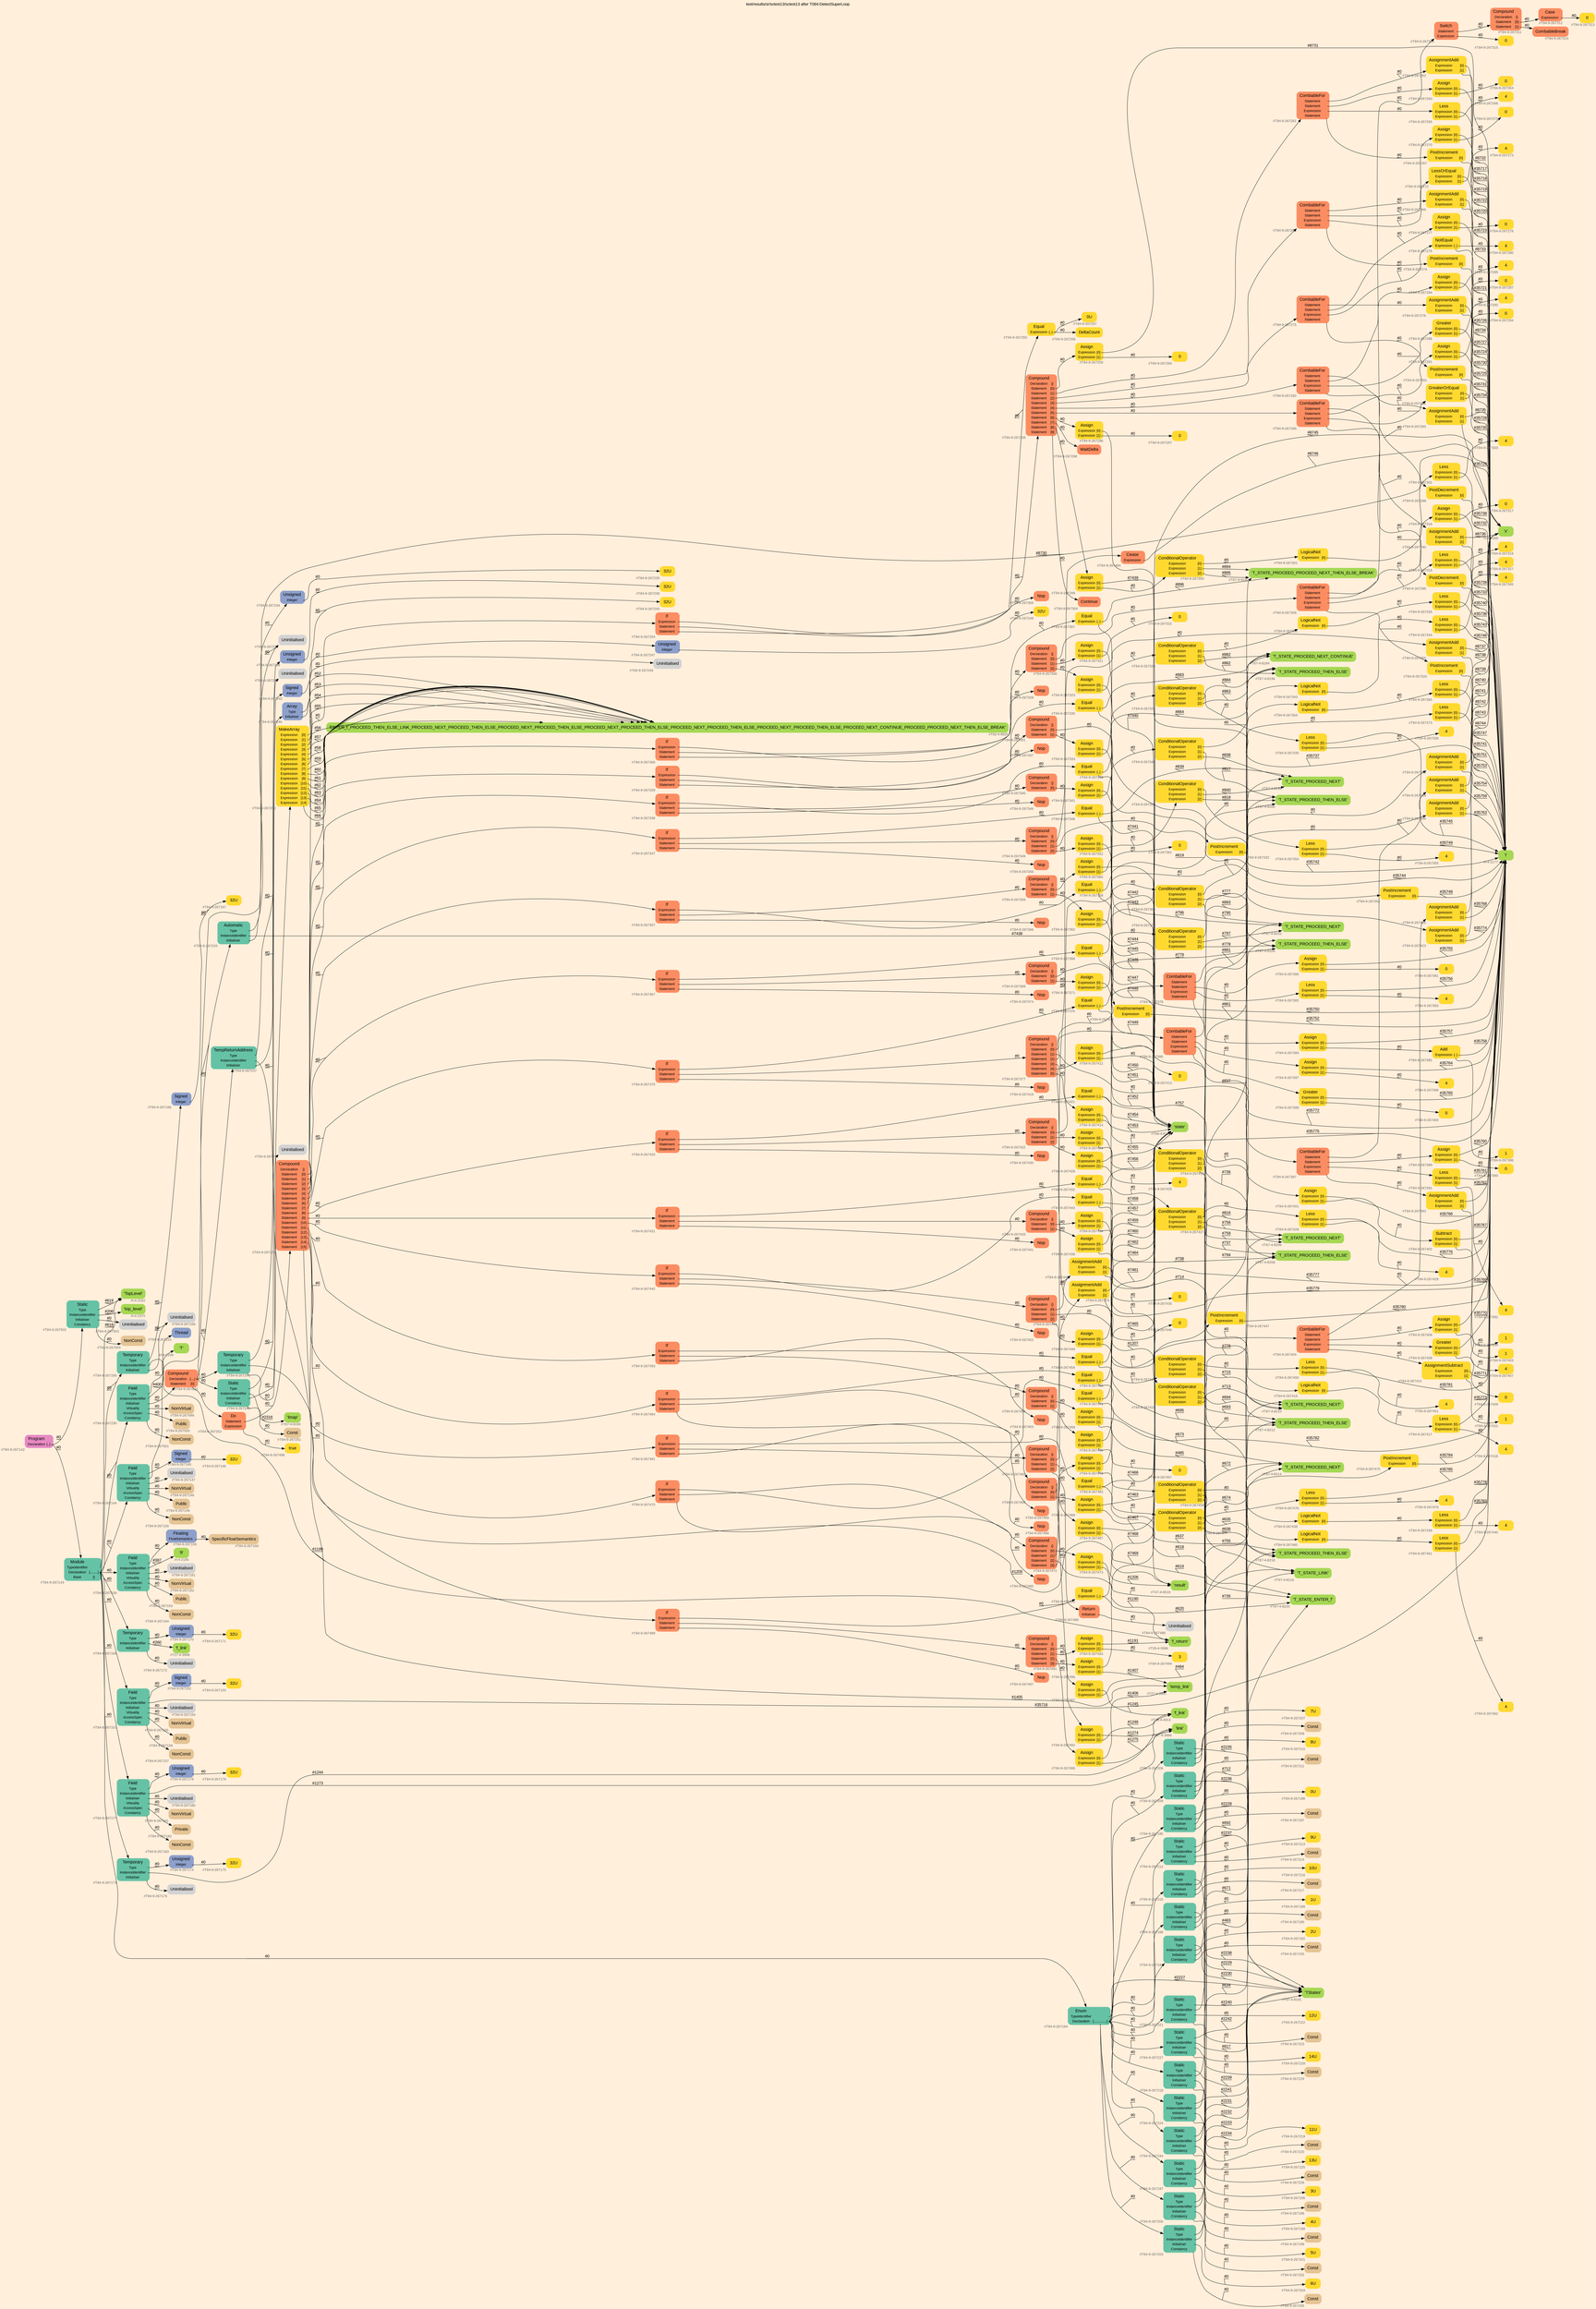 digraph "test/results/sr/sctest13/sctest13 after T084-DetectSuperLoop" {
label = "test/results/sr/sctest13/sctest13 after T084-DetectSuperLoop"
labelloc = t
graph [
    rankdir = "LR"
    ranksep = 0.3
    bgcolor = antiquewhite1
    color = black
    fontcolor = black
    fontname = "Arial"
];
node [
    fontname = "Arial"
];
edge [
    fontname = "Arial"
];

// -------------------- node figure --------------------
// -------- block #T84-9-267142 ----------
"#T84-9-267142" [
    fillcolor = "/set28/4"
    xlabel = "#T84-9-267142"
    fontsize = "12"
    fontcolor = grey40
    shape = "plaintext"
    label = <<TABLE BORDER="0" CELLBORDER="0" CELLSPACING="0">
     <TR><TD><FONT COLOR="black" POINT-SIZE="15">Program</FONT></TD></TR>
     <TR><TD><FONT COLOR="black" POINT-SIZE="12">Declaration</FONT></TD><TD PORT="port0"><FONT COLOR="black" POINT-SIZE="12">{..}</FONT></TD></TR>
    </TABLE>>
    style = "rounded,filled"
];

// -------- block #T84-9-267143 ----------
"#T84-9-267143" [
    fillcolor = "/set28/1"
    xlabel = "#T84-9-267143"
    fontsize = "12"
    fontcolor = grey40
    shape = "plaintext"
    label = <<TABLE BORDER="0" CELLBORDER="0" CELLSPACING="0">
     <TR><TD><FONT COLOR="black" POINT-SIZE="15">Module</FONT></TD></TR>
     <TR><TD><FONT COLOR="black" POINT-SIZE="12">TypeIdentifier</FONT></TD><TD PORT="port0"></TD></TR>
     <TR><TD><FONT COLOR="black" POINT-SIZE="12">Declaration</FONT></TD><TD PORT="port1"><FONT COLOR="black" POINT-SIZE="12">{.........}</FONT></TD></TR>
     <TR><TD><FONT COLOR="black" POINT-SIZE="12">Base</FONT></TD><TD PORT="port2"><FONT COLOR="black" POINT-SIZE="12">{}</FONT></TD></TR>
    </TABLE>>
    style = "rounded,filled"
];

// -------- block #I-4-2162 ----------
"#I-4-2162" [
    fillcolor = "/set28/5"
    xlabel = "#I-4-2162"
    fontsize = "12"
    fontcolor = grey40
    shape = "plaintext"
    label = <<TABLE BORDER="0" CELLBORDER="0" CELLSPACING="0">
     <TR><TD><FONT COLOR="black" POINT-SIZE="15">'TopLevel'</FONT></TD></TR>
    </TABLE>>
    style = "rounded,filled"
];

// -------- block #T84-9-267144 ----------
"#T84-9-267144" [
    fillcolor = "/set28/1"
    xlabel = "#T84-9-267144"
    fontsize = "12"
    fontcolor = grey40
    shape = "plaintext"
    label = <<TABLE BORDER="0" CELLBORDER="0" CELLSPACING="0">
     <TR><TD><FONT COLOR="black" POINT-SIZE="15">Field</FONT></TD></TR>
     <TR><TD><FONT COLOR="black" POINT-SIZE="12">Type</FONT></TD><TD PORT="port0"></TD></TR>
     <TR><TD><FONT COLOR="black" POINT-SIZE="12">InstanceIdentifier</FONT></TD><TD PORT="port1"></TD></TR>
     <TR><TD><FONT COLOR="black" POINT-SIZE="12">Initialiser</FONT></TD><TD PORT="port2"></TD></TR>
     <TR><TD><FONT COLOR="black" POINT-SIZE="12">Virtuality</FONT></TD><TD PORT="port3"></TD></TR>
     <TR><TD><FONT COLOR="black" POINT-SIZE="12">AccessSpec</FONT></TD><TD PORT="port4"></TD></TR>
     <TR><TD><FONT COLOR="black" POINT-SIZE="12">Constancy</FONT></TD><TD PORT="port5"></TD></TR>
    </TABLE>>
    style = "rounded,filled"
];

// -------- block #T84-9-267145 ----------
"#T84-9-267145" [
    fillcolor = "/set28/3"
    xlabel = "#T84-9-267145"
    fontsize = "12"
    fontcolor = grey40
    shape = "plaintext"
    label = <<TABLE BORDER="0" CELLBORDER="0" CELLSPACING="0">
     <TR><TD><FONT COLOR="black" POINT-SIZE="15">Signed</FONT></TD></TR>
     <TR><TD><FONT COLOR="black" POINT-SIZE="12">Integer</FONT></TD><TD PORT="port0"></TD></TR>
    </TABLE>>
    style = "rounded,filled"
];

// -------- block #T84-9-267146 ----------
"#T84-9-267146" [
    fillcolor = "/set28/6"
    xlabel = "#T84-9-267146"
    fontsize = "12"
    fontcolor = grey40
    shape = "plaintext"
    label = <<TABLE BORDER="0" CELLBORDER="0" CELLSPACING="0">
     <TR><TD><FONT COLOR="black" POINT-SIZE="15">32U</FONT></TD></TR>
    </TABLE>>
    style = "rounded,filled"
];

// -------- block #I-4-2169 ----------
"#I-4-2169" [
    fillcolor = "/set28/5"
    xlabel = "#I-4-2169"
    fontsize = "12"
    fontcolor = grey40
    shape = "plaintext"
    label = <<TABLE BORDER="0" CELLBORDER="0" CELLSPACING="0">
     <TR><TD><FONT COLOR="black" POINT-SIZE="15">'x'</FONT></TD></TR>
    </TABLE>>
    style = "rounded,filled"
];

// -------- block #T84-9-267147 ----------
"#T84-9-267147" [
    xlabel = "#T84-9-267147"
    fontsize = "12"
    fontcolor = grey40
    shape = "plaintext"
    label = <<TABLE BORDER="0" CELLBORDER="0" CELLSPACING="0">
     <TR><TD><FONT COLOR="black" POINT-SIZE="15">Uninitialised</FONT></TD></TR>
    </TABLE>>
    style = "rounded,filled"
];

// -------- block #T84-9-267148 ----------
"#T84-9-267148" [
    fillcolor = "/set28/7"
    xlabel = "#T84-9-267148"
    fontsize = "12"
    fontcolor = grey40
    shape = "plaintext"
    label = <<TABLE BORDER="0" CELLBORDER="0" CELLSPACING="0">
     <TR><TD><FONT COLOR="black" POINT-SIZE="15">NonVirtual</FONT></TD></TR>
    </TABLE>>
    style = "rounded,filled"
];

// -------- block #T84-9-267149 ----------
"#T84-9-267149" [
    fillcolor = "/set28/7"
    xlabel = "#T84-9-267149"
    fontsize = "12"
    fontcolor = grey40
    shape = "plaintext"
    label = <<TABLE BORDER="0" CELLBORDER="0" CELLSPACING="0">
     <TR><TD><FONT COLOR="black" POINT-SIZE="15">Public</FONT></TD></TR>
    </TABLE>>
    style = "rounded,filled"
];

// -------- block #T84-9-267150 ----------
"#T84-9-267150" [
    fillcolor = "/set28/7"
    xlabel = "#T84-9-267150"
    fontsize = "12"
    fontcolor = grey40
    shape = "plaintext"
    label = <<TABLE BORDER="0" CELLBORDER="0" CELLSPACING="0">
     <TR><TD><FONT COLOR="black" POINT-SIZE="15">NonConst</FONT></TD></TR>
    </TABLE>>
    style = "rounded,filled"
];

// -------- block #T84-9-267151 ----------
"#T84-9-267151" [
    fillcolor = "/set28/1"
    xlabel = "#T84-9-267151"
    fontsize = "12"
    fontcolor = grey40
    shape = "plaintext"
    label = <<TABLE BORDER="0" CELLBORDER="0" CELLSPACING="0">
     <TR><TD><FONT COLOR="black" POINT-SIZE="15">Field</FONT></TD></TR>
     <TR><TD><FONT COLOR="black" POINT-SIZE="12">Type</FONT></TD><TD PORT="port0"></TD></TR>
     <TR><TD><FONT COLOR="black" POINT-SIZE="12">InstanceIdentifier</FONT></TD><TD PORT="port1"></TD></TR>
     <TR><TD><FONT COLOR="black" POINT-SIZE="12">Initialiser</FONT></TD><TD PORT="port2"></TD></TR>
     <TR><TD><FONT COLOR="black" POINT-SIZE="12">Virtuality</FONT></TD><TD PORT="port3"></TD></TR>
     <TR><TD><FONT COLOR="black" POINT-SIZE="12">AccessSpec</FONT></TD><TD PORT="port4"></TD></TR>
     <TR><TD><FONT COLOR="black" POINT-SIZE="12">Constancy</FONT></TD><TD PORT="port5"></TD></TR>
    </TABLE>>
    style = "rounded,filled"
];

// -------- block #T84-9-267152 ----------
"#T84-9-267152" [
    fillcolor = "/set28/3"
    xlabel = "#T84-9-267152"
    fontsize = "12"
    fontcolor = grey40
    shape = "plaintext"
    label = <<TABLE BORDER="0" CELLBORDER="0" CELLSPACING="0">
     <TR><TD><FONT COLOR="black" POINT-SIZE="15">Signed</FONT></TD></TR>
     <TR><TD><FONT COLOR="black" POINT-SIZE="12">Integer</FONT></TD><TD PORT="port0"></TD></TR>
    </TABLE>>
    style = "rounded,filled"
];

// -------- block #T84-9-267153 ----------
"#T84-9-267153" [
    fillcolor = "/set28/6"
    xlabel = "#T84-9-267153"
    fontsize = "12"
    fontcolor = grey40
    shape = "plaintext"
    label = <<TABLE BORDER="0" CELLBORDER="0" CELLSPACING="0">
     <TR><TD><FONT COLOR="black" POINT-SIZE="15">32U</FONT></TD></TR>
    </TABLE>>
    style = "rounded,filled"
];

// -------- block #I-4-2177 ----------
"#I-4-2177" [
    fillcolor = "/set28/5"
    xlabel = "#I-4-2177"
    fontsize = "12"
    fontcolor = grey40
    shape = "plaintext"
    label = <<TABLE BORDER="0" CELLBORDER="0" CELLSPACING="0">
     <TR><TD><FONT COLOR="black" POINT-SIZE="15">'i'</FONT></TD></TR>
    </TABLE>>
    style = "rounded,filled"
];

// -------- block #T84-9-267154 ----------
"#T84-9-267154" [
    xlabel = "#T84-9-267154"
    fontsize = "12"
    fontcolor = grey40
    shape = "plaintext"
    label = <<TABLE BORDER="0" CELLBORDER="0" CELLSPACING="0">
     <TR><TD><FONT COLOR="black" POINT-SIZE="15">Uninitialised</FONT></TD></TR>
    </TABLE>>
    style = "rounded,filled"
];

// -------- block #T84-9-267155 ----------
"#T84-9-267155" [
    fillcolor = "/set28/7"
    xlabel = "#T84-9-267155"
    fontsize = "12"
    fontcolor = grey40
    shape = "plaintext"
    label = <<TABLE BORDER="0" CELLBORDER="0" CELLSPACING="0">
     <TR><TD><FONT COLOR="black" POINT-SIZE="15">NonVirtual</FONT></TD></TR>
    </TABLE>>
    style = "rounded,filled"
];

// -------- block #T84-9-267156 ----------
"#T84-9-267156" [
    fillcolor = "/set28/7"
    xlabel = "#T84-9-267156"
    fontsize = "12"
    fontcolor = grey40
    shape = "plaintext"
    label = <<TABLE BORDER="0" CELLBORDER="0" CELLSPACING="0">
     <TR><TD><FONT COLOR="black" POINT-SIZE="15">Public</FONT></TD></TR>
    </TABLE>>
    style = "rounded,filled"
];

// -------- block #T84-9-267157 ----------
"#T84-9-267157" [
    fillcolor = "/set28/7"
    xlabel = "#T84-9-267157"
    fontsize = "12"
    fontcolor = grey40
    shape = "plaintext"
    label = <<TABLE BORDER="0" CELLBORDER="0" CELLSPACING="0">
     <TR><TD><FONT COLOR="black" POINT-SIZE="15">NonConst</FONT></TD></TR>
    </TABLE>>
    style = "rounded,filled"
];

// -------- block #T84-9-267158 ----------
"#T84-9-267158" [
    fillcolor = "/set28/1"
    xlabel = "#T84-9-267158"
    fontsize = "12"
    fontcolor = grey40
    shape = "plaintext"
    label = <<TABLE BORDER="0" CELLBORDER="0" CELLSPACING="0">
     <TR><TD><FONT COLOR="black" POINT-SIZE="15">Field</FONT></TD></TR>
     <TR><TD><FONT COLOR="black" POINT-SIZE="12">Type</FONT></TD><TD PORT="port0"></TD></TR>
     <TR><TD><FONT COLOR="black" POINT-SIZE="12">InstanceIdentifier</FONT></TD><TD PORT="port1"></TD></TR>
     <TR><TD><FONT COLOR="black" POINT-SIZE="12">Initialiser</FONT></TD><TD PORT="port2"></TD></TR>
     <TR><TD><FONT COLOR="black" POINT-SIZE="12">Virtuality</FONT></TD><TD PORT="port3"></TD></TR>
     <TR><TD><FONT COLOR="black" POINT-SIZE="12">AccessSpec</FONT></TD><TD PORT="port4"></TD></TR>
     <TR><TD><FONT COLOR="black" POINT-SIZE="12">Constancy</FONT></TD><TD PORT="port5"></TD></TR>
    </TABLE>>
    style = "rounded,filled"
];

// -------- block #T84-9-267159 ----------
"#T84-9-267159" [
    fillcolor = "/set28/3"
    xlabel = "#T84-9-267159"
    fontsize = "12"
    fontcolor = grey40
    shape = "plaintext"
    label = <<TABLE BORDER="0" CELLBORDER="0" CELLSPACING="0">
     <TR><TD><FONT COLOR="black" POINT-SIZE="15">Floating</FONT></TD></TR>
     <TR><TD><FONT COLOR="black" POINT-SIZE="12">FloatSemantics</FONT></TD><TD PORT="port0"></TD></TR>
    </TABLE>>
    style = "rounded,filled"
];

// -------- block #T84-9-267160 ----------
"#T84-9-267160" [
    fillcolor = "/set28/7"
    xlabel = "#T84-9-267160"
    fontsize = "12"
    fontcolor = grey40
    shape = "plaintext"
    label = <<TABLE BORDER="0" CELLBORDER="0" CELLSPACING="0">
     <TR><TD><FONT COLOR="black" POINT-SIZE="15">SpecificFloatSemantics</FONT></TD></TR>
    </TABLE>>
    style = "rounded,filled"
];

// -------- block #I-4-2185 ----------
"#I-4-2185" [
    fillcolor = "/set28/5"
    xlabel = "#I-4-2185"
    fontsize = "12"
    fontcolor = grey40
    shape = "plaintext"
    label = <<TABLE BORDER="0" CELLBORDER="0" CELLSPACING="0">
     <TR><TD><FONT COLOR="black" POINT-SIZE="15">'fi'</FONT></TD></TR>
    </TABLE>>
    style = "rounded,filled"
];

// -------- block #T84-9-267161 ----------
"#T84-9-267161" [
    xlabel = "#T84-9-267161"
    fontsize = "12"
    fontcolor = grey40
    shape = "plaintext"
    label = <<TABLE BORDER="0" CELLBORDER="0" CELLSPACING="0">
     <TR><TD><FONT COLOR="black" POINT-SIZE="15">Uninitialised</FONT></TD></TR>
    </TABLE>>
    style = "rounded,filled"
];

// -------- block #T84-9-267162 ----------
"#T84-9-267162" [
    fillcolor = "/set28/7"
    xlabel = "#T84-9-267162"
    fontsize = "12"
    fontcolor = grey40
    shape = "plaintext"
    label = <<TABLE BORDER="0" CELLBORDER="0" CELLSPACING="0">
     <TR><TD><FONT COLOR="black" POINT-SIZE="15">NonVirtual</FONT></TD></TR>
    </TABLE>>
    style = "rounded,filled"
];

// -------- block #T84-9-267163 ----------
"#T84-9-267163" [
    fillcolor = "/set28/7"
    xlabel = "#T84-9-267163"
    fontsize = "12"
    fontcolor = grey40
    shape = "plaintext"
    label = <<TABLE BORDER="0" CELLBORDER="0" CELLSPACING="0">
     <TR><TD><FONT COLOR="black" POINT-SIZE="15">Public</FONT></TD></TR>
    </TABLE>>
    style = "rounded,filled"
];

// -------- block #T84-9-267164 ----------
"#T84-9-267164" [
    fillcolor = "/set28/7"
    xlabel = "#T84-9-267164"
    fontsize = "12"
    fontcolor = grey40
    shape = "plaintext"
    label = <<TABLE BORDER="0" CELLBORDER="0" CELLSPACING="0">
     <TR><TD><FONT COLOR="black" POINT-SIZE="15">NonConst</FONT></TD></TR>
    </TABLE>>
    style = "rounded,filled"
];

// -------- block #T84-9-267165 ----------
"#T84-9-267165" [
    fillcolor = "/set28/1"
    xlabel = "#T84-9-267165"
    fontsize = "12"
    fontcolor = grey40
    shape = "plaintext"
    label = <<TABLE BORDER="0" CELLBORDER="0" CELLSPACING="0">
     <TR><TD><FONT COLOR="black" POINT-SIZE="15">Temporary</FONT></TD></TR>
     <TR><TD><FONT COLOR="black" POINT-SIZE="12">Type</FONT></TD><TD PORT="port0"></TD></TR>
     <TR><TD><FONT COLOR="black" POINT-SIZE="12">InstanceIdentifier</FONT></TD><TD PORT="port1"></TD></TR>
     <TR><TD><FONT COLOR="black" POINT-SIZE="12">Initialiser</FONT></TD><TD PORT="port2"></TD></TR>
    </TABLE>>
    style = "rounded,filled"
];

// -------- block #T84-9-267166 ----------
"#T84-9-267166" [
    fillcolor = "/set28/3"
    xlabel = "#T84-9-267166"
    fontsize = "12"
    fontcolor = grey40
    shape = "plaintext"
    label = <<TABLE BORDER="0" CELLBORDER="0" CELLSPACING="0">
     <TR><TD><FONT COLOR="black" POINT-SIZE="15">Signed</FONT></TD></TR>
     <TR><TD><FONT COLOR="black" POINT-SIZE="12">Integer</FONT></TD><TD PORT="port0"></TD></TR>
    </TABLE>>
    style = "rounded,filled"
];

// -------- block #T84-9-267167 ----------
"#T84-9-267167" [
    fillcolor = "/set28/6"
    xlabel = "#T84-9-267167"
    fontsize = "12"
    fontcolor = grey40
    shape = "plaintext"
    label = <<TABLE BORDER="0" CELLBORDER="0" CELLSPACING="0">
     <TR><TD><FONT COLOR="black" POINT-SIZE="15">32U</FONT></TD></TR>
    </TABLE>>
    style = "rounded,filled"
];

// -------- block #T26-4-3986 ----------
"#T26-4-3986" [
    fillcolor = "/set28/5"
    xlabel = "#T26-4-3986"
    fontsize = "12"
    fontcolor = grey40
    shape = "plaintext"
    label = <<TABLE BORDER="0" CELLBORDER="0" CELLSPACING="0">
     <TR><TD><FONT COLOR="black" POINT-SIZE="15">'f_return'</FONT></TD></TR>
    </TABLE>>
    style = "rounded,filled"
];

// -------- block #T84-9-267168 ----------
"#T84-9-267168" [
    xlabel = "#T84-9-267168"
    fontsize = "12"
    fontcolor = grey40
    shape = "plaintext"
    label = <<TABLE BORDER="0" CELLBORDER="0" CELLSPACING="0">
     <TR><TD><FONT COLOR="black" POINT-SIZE="15">Uninitialised</FONT></TD></TR>
    </TABLE>>
    style = "rounded,filled"
];

// -------- block #T84-9-267169 ----------
"#T84-9-267169" [
    fillcolor = "/set28/1"
    xlabel = "#T84-9-267169"
    fontsize = "12"
    fontcolor = grey40
    shape = "plaintext"
    label = <<TABLE BORDER="0" CELLBORDER="0" CELLSPACING="0">
     <TR><TD><FONT COLOR="black" POINT-SIZE="15">Temporary</FONT></TD></TR>
     <TR><TD><FONT COLOR="black" POINT-SIZE="12">Type</FONT></TD><TD PORT="port0"></TD></TR>
     <TR><TD><FONT COLOR="black" POINT-SIZE="12">InstanceIdentifier</FONT></TD><TD PORT="port1"></TD></TR>
     <TR><TD><FONT COLOR="black" POINT-SIZE="12">Initialiser</FONT></TD><TD PORT="port2"></TD></TR>
    </TABLE>>
    style = "rounded,filled"
];

// -------- block #T84-9-267170 ----------
"#T84-9-267170" [
    fillcolor = "/set28/3"
    xlabel = "#T84-9-267170"
    fontsize = "12"
    fontcolor = grey40
    shape = "plaintext"
    label = <<TABLE BORDER="0" CELLBORDER="0" CELLSPACING="0">
     <TR><TD><FONT COLOR="black" POINT-SIZE="15">Unsigned</FONT></TD></TR>
     <TR><TD><FONT COLOR="black" POINT-SIZE="12">Integer</FONT></TD><TD PORT="port0"></TD></TR>
    </TABLE>>
    style = "rounded,filled"
];

// -------- block #T84-9-267171 ----------
"#T84-9-267171" [
    fillcolor = "/set28/6"
    xlabel = "#T84-9-267171"
    fontsize = "12"
    fontcolor = grey40
    shape = "plaintext"
    label = <<TABLE BORDER="0" CELLBORDER="0" CELLSPACING="0">
     <TR><TD><FONT COLOR="black" POINT-SIZE="15">32U</FONT></TD></TR>
    </TABLE>>
    style = "rounded,filled"
];

// -------- block #T27-4-3998 ----------
"#T27-4-3998" [
    fillcolor = "/set28/5"
    xlabel = "#T27-4-3998"
    fontsize = "12"
    fontcolor = grey40
    shape = "plaintext"
    label = <<TABLE BORDER="0" CELLBORDER="0" CELLSPACING="0">
     <TR><TD><FONT COLOR="black" POINT-SIZE="15">'f_link'</FONT></TD></TR>
    </TABLE>>
    style = "rounded,filled"
];

// -------- block #T84-9-267172 ----------
"#T84-9-267172" [
    xlabel = "#T84-9-267172"
    fontsize = "12"
    fontcolor = grey40
    shape = "plaintext"
    label = <<TABLE BORDER="0" CELLBORDER="0" CELLSPACING="0">
     <TR><TD><FONT COLOR="black" POINT-SIZE="15">Uninitialised</FONT></TD></TR>
    </TABLE>>
    style = "rounded,filled"
];

// -------- block #T84-9-267173 ----------
"#T84-9-267173" [
    fillcolor = "/set28/1"
    xlabel = "#T84-9-267173"
    fontsize = "12"
    fontcolor = grey40
    shape = "plaintext"
    label = <<TABLE BORDER="0" CELLBORDER="0" CELLSPACING="0">
     <TR><TD><FONT COLOR="black" POINT-SIZE="15">Temporary</FONT></TD></TR>
     <TR><TD><FONT COLOR="black" POINT-SIZE="12">Type</FONT></TD><TD PORT="port0"></TD></TR>
     <TR><TD><FONT COLOR="black" POINT-SIZE="12">InstanceIdentifier</FONT></TD><TD PORT="port1"></TD></TR>
     <TR><TD><FONT COLOR="black" POINT-SIZE="12">Initialiser</FONT></TD><TD PORT="port2"></TD></TR>
    </TABLE>>
    style = "rounded,filled"
];

// -------- block #T84-9-267174 ----------
"#T84-9-267174" [
    fillcolor = "/set28/3"
    xlabel = "#T84-9-267174"
    fontsize = "12"
    fontcolor = grey40
    shape = "plaintext"
    label = <<TABLE BORDER="0" CELLBORDER="0" CELLSPACING="0">
     <TR><TD><FONT COLOR="black" POINT-SIZE="15">Unsigned</FONT></TD></TR>
     <TR><TD><FONT COLOR="black" POINT-SIZE="12">Integer</FONT></TD><TD PORT="port0"></TD></TR>
    </TABLE>>
    style = "rounded,filled"
];

// -------- block #T84-9-267175 ----------
"#T84-9-267175" [
    fillcolor = "/set28/6"
    xlabel = "#T84-9-267175"
    fontsize = "12"
    fontcolor = grey40
    shape = "plaintext"
    label = <<TABLE BORDER="0" CELLBORDER="0" CELLSPACING="0">
     <TR><TD><FONT COLOR="black" POINT-SIZE="15">32U</FONT></TD></TR>
    </TABLE>>
    style = "rounded,filled"
];

// -------- block #T28-4-4014 ----------
"#T28-4-4014" [
    fillcolor = "/set28/5"
    xlabel = "#T28-4-4014"
    fontsize = "12"
    fontcolor = grey40
    shape = "plaintext"
    label = <<TABLE BORDER="0" CELLBORDER="0" CELLSPACING="0">
     <TR><TD><FONT COLOR="black" POINT-SIZE="15">'f_link'</FONT></TD></TR>
    </TABLE>>
    style = "rounded,filled"
];

// -------- block #T84-9-267176 ----------
"#T84-9-267176" [
    xlabel = "#T84-9-267176"
    fontsize = "12"
    fontcolor = grey40
    shape = "plaintext"
    label = <<TABLE BORDER="0" CELLBORDER="0" CELLSPACING="0">
     <TR><TD><FONT COLOR="black" POINT-SIZE="15">Uninitialised</FONT></TD></TR>
    </TABLE>>
    style = "rounded,filled"
];

// -------- block #T84-9-267177 ----------
"#T84-9-267177" [
    fillcolor = "/set28/1"
    xlabel = "#T84-9-267177"
    fontsize = "12"
    fontcolor = grey40
    shape = "plaintext"
    label = <<TABLE BORDER="0" CELLBORDER="0" CELLSPACING="0">
     <TR><TD><FONT COLOR="black" POINT-SIZE="15">Field</FONT></TD></TR>
     <TR><TD><FONT COLOR="black" POINT-SIZE="12">Type</FONT></TD><TD PORT="port0"></TD></TR>
     <TR><TD><FONT COLOR="black" POINT-SIZE="12">InstanceIdentifier</FONT></TD><TD PORT="port1"></TD></TR>
     <TR><TD><FONT COLOR="black" POINT-SIZE="12">Initialiser</FONT></TD><TD PORT="port2"></TD></TR>
     <TR><TD><FONT COLOR="black" POINT-SIZE="12">Virtuality</FONT></TD><TD PORT="port3"></TD></TR>
     <TR><TD><FONT COLOR="black" POINT-SIZE="12">AccessSpec</FONT></TD><TD PORT="port4"></TD></TR>
     <TR><TD><FONT COLOR="black" POINT-SIZE="12">Constancy</FONT></TD><TD PORT="port5"></TD></TR>
    </TABLE>>
    style = "rounded,filled"
];

// -------- block #T84-9-267178 ----------
"#T84-9-267178" [
    fillcolor = "/set28/3"
    xlabel = "#T84-9-267178"
    fontsize = "12"
    fontcolor = grey40
    shape = "plaintext"
    label = <<TABLE BORDER="0" CELLBORDER="0" CELLSPACING="0">
     <TR><TD><FONT COLOR="black" POINT-SIZE="15">Unsigned</FONT></TD></TR>
     <TR><TD><FONT COLOR="black" POINT-SIZE="12">Integer</FONT></TD><TD PORT="port0"></TD></TR>
    </TABLE>>
    style = "rounded,filled"
];

// -------- block #T84-9-267179 ----------
"#T84-9-267179" [
    fillcolor = "/set28/6"
    xlabel = "#T84-9-267179"
    fontsize = "12"
    fontcolor = grey40
    shape = "plaintext"
    label = <<TABLE BORDER="0" CELLBORDER="0" CELLSPACING="0">
     <TR><TD><FONT COLOR="black" POINT-SIZE="15">32U</FONT></TD></TR>
    </TABLE>>
    style = "rounded,filled"
];

// -------- block #T27-4-3996 ----------
"#T27-4-3996" [
    fillcolor = "/set28/5"
    xlabel = "#T27-4-3996"
    fontsize = "12"
    fontcolor = grey40
    shape = "plaintext"
    label = <<TABLE BORDER="0" CELLBORDER="0" CELLSPACING="0">
     <TR><TD><FONT COLOR="black" POINT-SIZE="15">'link'</FONT></TD></TR>
    </TABLE>>
    style = "rounded,filled"
];

// -------- block #T84-9-267180 ----------
"#T84-9-267180" [
    xlabel = "#T84-9-267180"
    fontsize = "12"
    fontcolor = grey40
    shape = "plaintext"
    label = <<TABLE BORDER="0" CELLBORDER="0" CELLSPACING="0">
     <TR><TD><FONT COLOR="black" POINT-SIZE="15">Uninitialised</FONT></TD></TR>
    </TABLE>>
    style = "rounded,filled"
];

// -------- block #T84-9-267181 ----------
"#T84-9-267181" [
    fillcolor = "/set28/7"
    xlabel = "#T84-9-267181"
    fontsize = "12"
    fontcolor = grey40
    shape = "plaintext"
    label = <<TABLE BORDER="0" CELLBORDER="0" CELLSPACING="0">
     <TR><TD><FONT COLOR="black" POINT-SIZE="15">NonVirtual</FONT></TD></TR>
    </TABLE>>
    style = "rounded,filled"
];

// -------- block #T84-9-267182 ----------
"#T84-9-267182" [
    fillcolor = "/set28/7"
    xlabel = "#T84-9-267182"
    fontsize = "12"
    fontcolor = grey40
    shape = "plaintext"
    label = <<TABLE BORDER="0" CELLBORDER="0" CELLSPACING="0">
     <TR><TD><FONT COLOR="black" POINT-SIZE="15">Private</FONT></TD></TR>
    </TABLE>>
    style = "rounded,filled"
];

// -------- block #T84-9-267183 ----------
"#T84-9-267183" [
    fillcolor = "/set28/7"
    xlabel = "#T84-9-267183"
    fontsize = "12"
    fontcolor = grey40
    shape = "plaintext"
    label = <<TABLE BORDER="0" CELLBORDER="0" CELLSPACING="0">
     <TR><TD><FONT COLOR="black" POINT-SIZE="15">NonConst</FONT></TD></TR>
    </TABLE>>
    style = "rounded,filled"
];

// -------- block #T84-9-267184 ----------
"#T84-9-267184" [
    fillcolor = "/set28/1"
    xlabel = "#T84-9-267184"
    fontsize = "12"
    fontcolor = grey40
    shape = "plaintext"
    label = <<TABLE BORDER="0" CELLBORDER="0" CELLSPACING="0">
     <TR><TD><FONT COLOR="black" POINT-SIZE="15">Enum</FONT></TD></TR>
     <TR><TD><FONT COLOR="black" POINT-SIZE="12">TypeIdentifier</FONT></TD><TD PORT="port0"></TD></TR>
     <TR><TD><FONT COLOR="black" POINT-SIZE="12">Declaration</FONT></TD><TD PORT="port1"><FONT COLOR="black" POINT-SIZE="12">{...............}</FONT></TD></TR>
    </TABLE>>
    style = "rounded,filled"
];

// -------- block #T67-4-8191 ----------
"#T67-4-8191" [
    fillcolor = "/set28/5"
    xlabel = "#T67-4-8191"
    fontsize = "12"
    fontcolor = grey40
    shape = "plaintext"
    label = <<TABLE BORDER="0" CELLBORDER="0" CELLSPACING="0">
     <TR><TD><FONT COLOR="black" POINT-SIZE="15">'TStates'</FONT></TD></TR>
    </TABLE>>
    style = "rounded,filled"
];

// -------- block #T84-9-267185 ----------
"#T84-9-267185" [
    fillcolor = "/set28/1"
    xlabel = "#T84-9-267185"
    fontsize = "12"
    fontcolor = grey40
    shape = "plaintext"
    label = <<TABLE BORDER="0" CELLBORDER="0" CELLSPACING="0">
     <TR><TD><FONT COLOR="black" POINT-SIZE="15">Static</FONT></TD></TR>
     <TR><TD><FONT COLOR="black" POINT-SIZE="12">Type</FONT></TD><TD PORT="port0"></TD></TR>
     <TR><TD><FONT COLOR="black" POINT-SIZE="12">InstanceIdentifier</FONT></TD><TD PORT="port1"></TD></TR>
     <TR><TD><FONT COLOR="black" POINT-SIZE="12">Initialiser</FONT></TD><TD PORT="port2"></TD></TR>
     <TR><TD><FONT COLOR="black" POINT-SIZE="12">Constancy</FONT></TD><TD PORT="port3"></TD></TR>
    </TABLE>>
    style = "rounded,filled"
];

// -------- block #T67-4-8192 ----------
"#T67-4-8192" [
    fillcolor = "/set28/5"
    xlabel = "#T67-4-8192"
    fontsize = "12"
    fontcolor = grey40
    shape = "plaintext"
    label = <<TABLE BORDER="0" CELLBORDER="0" CELLSPACING="0">
     <TR><TD><FONT COLOR="black" POINT-SIZE="15">'T_STATE_PROCEED_PROCEED_NEXT_THEN_ELSE_BREAK'</FONT></TD></TR>
    </TABLE>>
    style = "rounded,filled"
];

// -------- block #T84-9-267186 ----------
"#T84-9-267186" [
    fillcolor = "/set28/6"
    xlabel = "#T84-9-267186"
    fontsize = "12"
    fontcolor = grey40
    shape = "plaintext"
    label = <<TABLE BORDER="0" CELLBORDER="0" CELLSPACING="0">
     <TR><TD><FONT COLOR="black" POINT-SIZE="15">0U</FONT></TD></TR>
    </TABLE>>
    style = "rounded,filled"
];

// -------- block #T84-9-267187 ----------
"#T84-9-267187" [
    fillcolor = "/set28/7"
    xlabel = "#T84-9-267187"
    fontsize = "12"
    fontcolor = grey40
    shape = "plaintext"
    label = <<TABLE BORDER="0" CELLBORDER="0" CELLSPACING="0">
     <TR><TD><FONT COLOR="black" POINT-SIZE="15">Const</FONT></TD></TR>
    </TABLE>>
    style = "rounded,filled"
];

// -------- block #T84-9-267188 ----------
"#T84-9-267188" [
    fillcolor = "/set28/1"
    xlabel = "#T84-9-267188"
    fontsize = "12"
    fontcolor = grey40
    shape = "plaintext"
    label = <<TABLE BORDER="0" CELLBORDER="0" CELLSPACING="0">
     <TR><TD><FONT COLOR="black" POINT-SIZE="15">Static</FONT></TD></TR>
     <TR><TD><FONT COLOR="black" POINT-SIZE="12">Type</FONT></TD><TD PORT="port0"></TD></TR>
     <TR><TD><FONT COLOR="black" POINT-SIZE="12">InstanceIdentifier</FONT></TD><TD PORT="port1"></TD></TR>
     <TR><TD><FONT COLOR="black" POINT-SIZE="12">Initialiser</FONT></TD><TD PORT="port2"></TD></TR>
     <TR><TD><FONT COLOR="black" POINT-SIZE="12">Constancy</FONT></TD><TD PORT="port3"></TD></TR>
    </TABLE>>
    style = "rounded,filled"
];

// -------- block #T67-4-8194 ----------
"#T67-4-8194" [
    fillcolor = "/set28/5"
    xlabel = "#T67-4-8194"
    fontsize = "12"
    fontcolor = grey40
    shape = "plaintext"
    label = <<TABLE BORDER="0" CELLBORDER="0" CELLSPACING="0">
     <TR><TD><FONT COLOR="black" POINT-SIZE="15">'T_STATE_PROCEED_NEXT_CONTINUE'</FONT></TD></TR>
    </TABLE>>
    style = "rounded,filled"
];

// -------- block #T84-9-267189 ----------
"#T84-9-267189" [
    fillcolor = "/set28/6"
    xlabel = "#T84-9-267189"
    fontsize = "12"
    fontcolor = grey40
    shape = "plaintext"
    label = <<TABLE BORDER="0" CELLBORDER="0" CELLSPACING="0">
     <TR><TD><FONT COLOR="black" POINT-SIZE="15">1U</FONT></TD></TR>
    </TABLE>>
    style = "rounded,filled"
];

// -------- block #T84-9-267190 ----------
"#T84-9-267190" [
    fillcolor = "/set28/7"
    xlabel = "#T84-9-267190"
    fontsize = "12"
    fontcolor = grey40
    shape = "plaintext"
    label = <<TABLE BORDER="0" CELLBORDER="0" CELLSPACING="0">
     <TR><TD><FONT COLOR="black" POINT-SIZE="15">Const</FONT></TD></TR>
    </TABLE>>
    style = "rounded,filled"
];

// -------- block #T84-9-267191 ----------
"#T84-9-267191" [
    fillcolor = "/set28/1"
    xlabel = "#T84-9-267191"
    fontsize = "12"
    fontcolor = grey40
    shape = "plaintext"
    label = <<TABLE BORDER="0" CELLBORDER="0" CELLSPACING="0">
     <TR><TD><FONT COLOR="black" POINT-SIZE="15">Static</FONT></TD></TR>
     <TR><TD><FONT COLOR="black" POINT-SIZE="12">Type</FONT></TD><TD PORT="port0"></TD></TR>
     <TR><TD><FONT COLOR="black" POINT-SIZE="12">InstanceIdentifier</FONT></TD><TD PORT="port1"></TD></TR>
     <TR><TD><FONT COLOR="black" POINT-SIZE="12">Initialiser</FONT></TD><TD PORT="port2"></TD></TR>
     <TR><TD><FONT COLOR="black" POINT-SIZE="12">Constancy</FONT></TD><TD PORT="port3"></TD></TR>
    </TABLE>>
    style = "rounded,filled"
];

// -------- block #T67-4-8196 ----------
"#T67-4-8196" [
    fillcolor = "/set28/5"
    xlabel = "#T67-4-8196"
    fontsize = "12"
    fontcolor = grey40
    shape = "plaintext"
    label = <<TABLE BORDER="0" CELLBORDER="0" CELLSPACING="0">
     <TR><TD><FONT COLOR="black" POINT-SIZE="15">'T_STATE_PROCEED_THEN_ELSE'</FONT></TD></TR>
    </TABLE>>
    style = "rounded,filled"
];

// -------- block #T84-9-267192 ----------
"#T84-9-267192" [
    fillcolor = "/set28/6"
    xlabel = "#T84-9-267192"
    fontsize = "12"
    fontcolor = grey40
    shape = "plaintext"
    label = <<TABLE BORDER="0" CELLBORDER="0" CELLSPACING="0">
     <TR><TD><FONT COLOR="black" POINT-SIZE="15">2U</FONT></TD></TR>
    </TABLE>>
    style = "rounded,filled"
];

// -------- block #T84-9-267193 ----------
"#T84-9-267193" [
    fillcolor = "/set28/7"
    xlabel = "#T84-9-267193"
    fontsize = "12"
    fontcolor = grey40
    shape = "plaintext"
    label = <<TABLE BORDER="0" CELLBORDER="0" CELLSPACING="0">
     <TR><TD><FONT COLOR="black" POINT-SIZE="15">Const</FONT></TD></TR>
    </TABLE>>
    style = "rounded,filled"
];

// -------- block #T84-9-267194 ----------
"#T84-9-267194" [
    fillcolor = "/set28/1"
    xlabel = "#T84-9-267194"
    fontsize = "12"
    fontcolor = grey40
    shape = "plaintext"
    label = <<TABLE BORDER="0" CELLBORDER="0" CELLSPACING="0">
     <TR><TD><FONT COLOR="black" POINT-SIZE="15">Static</FONT></TD></TR>
     <TR><TD><FONT COLOR="black" POINT-SIZE="12">Type</FONT></TD><TD PORT="port0"></TD></TR>
     <TR><TD><FONT COLOR="black" POINT-SIZE="12">InstanceIdentifier</FONT></TD><TD PORT="port1"></TD></TR>
     <TR><TD><FONT COLOR="black" POINT-SIZE="12">Initialiser</FONT></TD><TD PORT="port2"></TD></TR>
     <TR><TD><FONT COLOR="black" POINT-SIZE="12">Constancy</FONT></TD><TD PORT="port3"></TD></TR>
    </TABLE>>
    style = "rounded,filled"
];

// -------- block #T67-4-8198 ----------
"#T67-4-8198" [
    fillcolor = "/set28/5"
    xlabel = "#T67-4-8198"
    fontsize = "12"
    fontcolor = grey40
    shape = "plaintext"
    label = <<TABLE BORDER="0" CELLBORDER="0" CELLSPACING="0">
     <TR><TD><FONT COLOR="black" POINT-SIZE="15">'T_STATE_PROCEED_NEXT'</FONT></TD></TR>
    </TABLE>>
    style = "rounded,filled"
];

// -------- block #T84-9-267195 ----------
"#T84-9-267195" [
    fillcolor = "/set28/6"
    xlabel = "#T84-9-267195"
    fontsize = "12"
    fontcolor = grey40
    shape = "plaintext"
    label = <<TABLE BORDER="0" CELLBORDER="0" CELLSPACING="0">
     <TR><TD><FONT COLOR="black" POINT-SIZE="15">3U</FONT></TD></TR>
    </TABLE>>
    style = "rounded,filled"
];

// -------- block #T84-9-267196 ----------
"#T84-9-267196" [
    fillcolor = "/set28/7"
    xlabel = "#T84-9-267196"
    fontsize = "12"
    fontcolor = grey40
    shape = "plaintext"
    label = <<TABLE BORDER="0" CELLBORDER="0" CELLSPACING="0">
     <TR><TD><FONT COLOR="black" POINT-SIZE="15">Const</FONT></TD></TR>
    </TABLE>>
    style = "rounded,filled"
];

// -------- block #T84-9-267197 ----------
"#T84-9-267197" [
    fillcolor = "/set28/1"
    xlabel = "#T84-9-267197"
    fontsize = "12"
    fontcolor = grey40
    shape = "plaintext"
    label = <<TABLE BORDER="0" CELLBORDER="0" CELLSPACING="0">
     <TR><TD><FONT COLOR="black" POINT-SIZE="15">Static</FONT></TD></TR>
     <TR><TD><FONT COLOR="black" POINT-SIZE="12">Type</FONT></TD><TD PORT="port0"></TD></TR>
     <TR><TD><FONT COLOR="black" POINT-SIZE="12">InstanceIdentifier</FONT></TD><TD PORT="port1"></TD></TR>
     <TR><TD><FONT COLOR="black" POINT-SIZE="12">Initialiser</FONT></TD><TD PORT="port2"></TD></TR>
     <TR><TD><FONT COLOR="black" POINT-SIZE="12">Constancy</FONT></TD><TD PORT="port3"></TD></TR>
    </TABLE>>
    style = "rounded,filled"
];

// -------- block #T67-4-8200 ----------
"#T67-4-8200" [
    fillcolor = "/set28/5"
    xlabel = "#T67-4-8200"
    fontsize = "12"
    fontcolor = grey40
    shape = "plaintext"
    label = <<TABLE BORDER="0" CELLBORDER="0" CELLSPACING="0">
     <TR><TD><FONT COLOR="black" POINT-SIZE="15">'T_STATE_PROCEED_THEN_ELSE'</FONT></TD></TR>
    </TABLE>>
    style = "rounded,filled"
];

// -------- block #T84-9-267198 ----------
"#T84-9-267198" [
    fillcolor = "/set28/6"
    xlabel = "#T84-9-267198"
    fontsize = "12"
    fontcolor = grey40
    shape = "plaintext"
    label = <<TABLE BORDER="0" CELLBORDER="0" CELLSPACING="0">
     <TR><TD><FONT COLOR="black" POINT-SIZE="15">4U</FONT></TD></TR>
    </TABLE>>
    style = "rounded,filled"
];

// -------- block #T84-9-267199 ----------
"#T84-9-267199" [
    fillcolor = "/set28/7"
    xlabel = "#T84-9-267199"
    fontsize = "12"
    fontcolor = grey40
    shape = "plaintext"
    label = <<TABLE BORDER="0" CELLBORDER="0" CELLSPACING="0">
     <TR><TD><FONT COLOR="black" POINT-SIZE="15">Const</FONT></TD></TR>
    </TABLE>>
    style = "rounded,filled"
];

// -------- block #T84-9-267200 ----------
"#T84-9-267200" [
    fillcolor = "/set28/1"
    xlabel = "#T84-9-267200"
    fontsize = "12"
    fontcolor = grey40
    shape = "plaintext"
    label = <<TABLE BORDER="0" CELLBORDER="0" CELLSPACING="0">
     <TR><TD><FONT COLOR="black" POINT-SIZE="15">Static</FONT></TD></TR>
     <TR><TD><FONT COLOR="black" POINT-SIZE="12">Type</FONT></TD><TD PORT="port0"></TD></TR>
     <TR><TD><FONT COLOR="black" POINT-SIZE="12">InstanceIdentifier</FONT></TD><TD PORT="port1"></TD></TR>
     <TR><TD><FONT COLOR="black" POINT-SIZE="12">Initialiser</FONT></TD><TD PORT="port2"></TD></TR>
     <TR><TD><FONT COLOR="black" POINT-SIZE="12">Constancy</FONT></TD><TD PORT="port3"></TD></TR>
    </TABLE>>
    style = "rounded,filled"
];

// -------- block #T67-4-8202 ----------
"#T67-4-8202" [
    fillcolor = "/set28/5"
    xlabel = "#T67-4-8202"
    fontsize = "12"
    fontcolor = grey40
    shape = "plaintext"
    label = <<TABLE BORDER="0" CELLBORDER="0" CELLSPACING="0">
     <TR><TD><FONT COLOR="black" POINT-SIZE="15">'T_STATE_PROCEED_NEXT'</FONT></TD></TR>
    </TABLE>>
    style = "rounded,filled"
];

// -------- block #T84-9-267201 ----------
"#T84-9-267201" [
    fillcolor = "/set28/6"
    xlabel = "#T84-9-267201"
    fontsize = "12"
    fontcolor = grey40
    shape = "plaintext"
    label = <<TABLE BORDER="0" CELLBORDER="0" CELLSPACING="0">
     <TR><TD><FONT COLOR="black" POINT-SIZE="15">5U</FONT></TD></TR>
    </TABLE>>
    style = "rounded,filled"
];

// -------- block #T84-9-267202 ----------
"#T84-9-267202" [
    fillcolor = "/set28/7"
    xlabel = "#T84-9-267202"
    fontsize = "12"
    fontcolor = grey40
    shape = "plaintext"
    label = <<TABLE BORDER="0" CELLBORDER="0" CELLSPACING="0">
     <TR><TD><FONT COLOR="black" POINT-SIZE="15">Const</FONT></TD></TR>
    </TABLE>>
    style = "rounded,filled"
];

// -------- block #T84-9-267203 ----------
"#T84-9-267203" [
    fillcolor = "/set28/1"
    xlabel = "#T84-9-267203"
    fontsize = "12"
    fontcolor = grey40
    shape = "plaintext"
    label = <<TABLE BORDER="0" CELLBORDER="0" CELLSPACING="0">
     <TR><TD><FONT COLOR="black" POINT-SIZE="15">Static</FONT></TD></TR>
     <TR><TD><FONT COLOR="black" POINT-SIZE="12">Type</FONT></TD><TD PORT="port0"></TD></TR>
     <TR><TD><FONT COLOR="black" POINT-SIZE="12">InstanceIdentifier</FONT></TD><TD PORT="port1"></TD></TR>
     <TR><TD><FONT COLOR="black" POINT-SIZE="12">Initialiser</FONT></TD><TD PORT="port2"></TD></TR>
     <TR><TD><FONT COLOR="black" POINT-SIZE="12">Constancy</FONT></TD><TD PORT="port3"></TD></TR>
    </TABLE>>
    style = "rounded,filled"
];

// -------- block #T67-4-8204 ----------
"#T67-4-8204" [
    fillcolor = "/set28/5"
    xlabel = "#T67-4-8204"
    fontsize = "12"
    fontcolor = grey40
    shape = "plaintext"
    label = <<TABLE BORDER="0" CELLBORDER="0" CELLSPACING="0">
     <TR><TD><FONT COLOR="black" POINT-SIZE="15">'T_STATE_PROCEED_THEN_ELSE'</FONT></TD></TR>
    </TABLE>>
    style = "rounded,filled"
];

// -------- block #T84-9-267204 ----------
"#T84-9-267204" [
    fillcolor = "/set28/6"
    xlabel = "#T84-9-267204"
    fontsize = "12"
    fontcolor = grey40
    shape = "plaintext"
    label = <<TABLE BORDER="0" CELLBORDER="0" CELLSPACING="0">
     <TR><TD><FONT COLOR="black" POINT-SIZE="15">6U</FONT></TD></TR>
    </TABLE>>
    style = "rounded,filled"
];

// -------- block #T84-9-267205 ----------
"#T84-9-267205" [
    fillcolor = "/set28/7"
    xlabel = "#T84-9-267205"
    fontsize = "12"
    fontcolor = grey40
    shape = "plaintext"
    label = <<TABLE BORDER="0" CELLBORDER="0" CELLSPACING="0">
     <TR><TD><FONT COLOR="black" POINT-SIZE="15">Const</FONT></TD></TR>
    </TABLE>>
    style = "rounded,filled"
];

// -------- block #T84-9-267206 ----------
"#T84-9-267206" [
    fillcolor = "/set28/1"
    xlabel = "#T84-9-267206"
    fontsize = "12"
    fontcolor = grey40
    shape = "plaintext"
    label = <<TABLE BORDER="0" CELLBORDER="0" CELLSPACING="0">
     <TR><TD><FONT COLOR="black" POINT-SIZE="15">Static</FONT></TD></TR>
     <TR><TD><FONT COLOR="black" POINT-SIZE="12">Type</FONT></TD><TD PORT="port0"></TD></TR>
     <TR><TD><FONT COLOR="black" POINT-SIZE="12">InstanceIdentifier</FONT></TD><TD PORT="port1"></TD></TR>
     <TR><TD><FONT COLOR="black" POINT-SIZE="12">Initialiser</FONT></TD><TD PORT="port2"></TD></TR>
     <TR><TD><FONT COLOR="black" POINT-SIZE="12">Constancy</FONT></TD><TD PORT="port3"></TD></TR>
    </TABLE>>
    style = "rounded,filled"
];

// -------- block #T67-4-8206 ----------
"#T67-4-8206" [
    fillcolor = "/set28/5"
    xlabel = "#T67-4-8206"
    fontsize = "12"
    fontcolor = grey40
    shape = "plaintext"
    label = <<TABLE BORDER="0" CELLBORDER="0" CELLSPACING="0">
     <TR><TD><FONT COLOR="black" POINT-SIZE="15">'T_STATE_PROCEED_NEXT'</FONT></TD></TR>
    </TABLE>>
    style = "rounded,filled"
];

// -------- block #T84-9-267207 ----------
"#T84-9-267207" [
    fillcolor = "/set28/6"
    xlabel = "#T84-9-267207"
    fontsize = "12"
    fontcolor = grey40
    shape = "plaintext"
    label = <<TABLE BORDER="0" CELLBORDER="0" CELLSPACING="0">
     <TR><TD><FONT COLOR="black" POINT-SIZE="15">7U</FONT></TD></TR>
    </TABLE>>
    style = "rounded,filled"
];

// -------- block #T84-9-267208 ----------
"#T84-9-267208" [
    fillcolor = "/set28/7"
    xlabel = "#T84-9-267208"
    fontsize = "12"
    fontcolor = grey40
    shape = "plaintext"
    label = <<TABLE BORDER="0" CELLBORDER="0" CELLSPACING="0">
     <TR><TD><FONT COLOR="black" POINT-SIZE="15">Const</FONT></TD></TR>
    </TABLE>>
    style = "rounded,filled"
];

// -------- block #T84-9-267209 ----------
"#T84-9-267209" [
    fillcolor = "/set28/1"
    xlabel = "#T84-9-267209"
    fontsize = "12"
    fontcolor = grey40
    shape = "plaintext"
    label = <<TABLE BORDER="0" CELLBORDER="0" CELLSPACING="0">
     <TR><TD><FONT COLOR="black" POINT-SIZE="15">Static</FONT></TD></TR>
     <TR><TD><FONT COLOR="black" POINT-SIZE="12">Type</FONT></TD><TD PORT="port0"></TD></TR>
     <TR><TD><FONT COLOR="black" POINT-SIZE="12">InstanceIdentifier</FONT></TD><TD PORT="port1"></TD></TR>
     <TR><TD><FONT COLOR="black" POINT-SIZE="12">Initialiser</FONT></TD><TD PORT="port2"></TD></TR>
     <TR><TD><FONT COLOR="black" POINT-SIZE="12">Constancy</FONT></TD><TD PORT="port3"></TD></TR>
    </TABLE>>
    style = "rounded,filled"
];

// -------- block #T67-4-8208 ----------
"#T67-4-8208" [
    fillcolor = "/set28/5"
    xlabel = "#T67-4-8208"
    fontsize = "12"
    fontcolor = grey40
    shape = "plaintext"
    label = <<TABLE BORDER="0" CELLBORDER="0" CELLSPACING="0">
     <TR><TD><FONT COLOR="black" POINT-SIZE="15">'T_STATE_PROCEED_THEN_ELSE'</FONT></TD></TR>
    </TABLE>>
    style = "rounded,filled"
];

// -------- block #T84-9-267210 ----------
"#T84-9-267210" [
    fillcolor = "/set28/6"
    xlabel = "#T84-9-267210"
    fontsize = "12"
    fontcolor = grey40
    shape = "plaintext"
    label = <<TABLE BORDER="0" CELLBORDER="0" CELLSPACING="0">
     <TR><TD><FONT COLOR="black" POINT-SIZE="15">8U</FONT></TD></TR>
    </TABLE>>
    style = "rounded,filled"
];

// -------- block #T84-9-267211 ----------
"#T84-9-267211" [
    fillcolor = "/set28/7"
    xlabel = "#T84-9-267211"
    fontsize = "12"
    fontcolor = grey40
    shape = "plaintext"
    label = <<TABLE BORDER="0" CELLBORDER="0" CELLSPACING="0">
     <TR><TD><FONT COLOR="black" POINT-SIZE="15">Const</FONT></TD></TR>
    </TABLE>>
    style = "rounded,filled"
];

// -------- block #T84-9-267212 ----------
"#T84-9-267212" [
    fillcolor = "/set28/1"
    xlabel = "#T84-9-267212"
    fontsize = "12"
    fontcolor = grey40
    shape = "plaintext"
    label = <<TABLE BORDER="0" CELLBORDER="0" CELLSPACING="0">
     <TR><TD><FONT COLOR="black" POINT-SIZE="15">Static</FONT></TD></TR>
     <TR><TD><FONT COLOR="black" POINT-SIZE="12">Type</FONT></TD><TD PORT="port0"></TD></TR>
     <TR><TD><FONT COLOR="black" POINT-SIZE="12">InstanceIdentifier</FONT></TD><TD PORT="port1"></TD></TR>
     <TR><TD><FONT COLOR="black" POINT-SIZE="12">Initialiser</FONT></TD><TD PORT="port2"></TD></TR>
     <TR><TD><FONT COLOR="black" POINT-SIZE="12">Constancy</FONT></TD><TD PORT="port3"></TD></TR>
    </TABLE>>
    style = "rounded,filled"
];

// -------- block #T67-4-8210 ----------
"#T67-4-8210" [
    fillcolor = "/set28/5"
    xlabel = "#T67-4-8210"
    fontsize = "12"
    fontcolor = grey40
    shape = "plaintext"
    label = <<TABLE BORDER="0" CELLBORDER="0" CELLSPACING="0">
     <TR><TD><FONT COLOR="black" POINT-SIZE="15">'T_STATE_PROCEED_NEXT'</FONT></TD></TR>
    </TABLE>>
    style = "rounded,filled"
];

// -------- block #T84-9-267213 ----------
"#T84-9-267213" [
    fillcolor = "/set28/6"
    xlabel = "#T84-9-267213"
    fontsize = "12"
    fontcolor = grey40
    shape = "plaintext"
    label = <<TABLE BORDER="0" CELLBORDER="0" CELLSPACING="0">
     <TR><TD><FONT COLOR="black" POINT-SIZE="15">9U</FONT></TD></TR>
    </TABLE>>
    style = "rounded,filled"
];

// -------- block #T84-9-267214 ----------
"#T84-9-267214" [
    fillcolor = "/set28/7"
    xlabel = "#T84-9-267214"
    fontsize = "12"
    fontcolor = grey40
    shape = "plaintext"
    label = <<TABLE BORDER="0" CELLBORDER="0" CELLSPACING="0">
     <TR><TD><FONT COLOR="black" POINT-SIZE="15">Const</FONT></TD></TR>
    </TABLE>>
    style = "rounded,filled"
];

// -------- block #T84-9-267215 ----------
"#T84-9-267215" [
    fillcolor = "/set28/1"
    xlabel = "#T84-9-267215"
    fontsize = "12"
    fontcolor = grey40
    shape = "plaintext"
    label = <<TABLE BORDER="0" CELLBORDER="0" CELLSPACING="0">
     <TR><TD><FONT COLOR="black" POINT-SIZE="15">Static</FONT></TD></TR>
     <TR><TD><FONT COLOR="black" POINT-SIZE="12">Type</FONT></TD><TD PORT="port0"></TD></TR>
     <TR><TD><FONT COLOR="black" POINT-SIZE="12">InstanceIdentifier</FONT></TD><TD PORT="port1"></TD></TR>
     <TR><TD><FONT COLOR="black" POINT-SIZE="12">Initialiser</FONT></TD><TD PORT="port2"></TD></TR>
     <TR><TD><FONT COLOR="black" POINT-SIZE="12">Constancy</FONT></TD><TD PORT="port3"></TD></TR>
    </TABLE>>
    style = "rounded,filled"
];

// -------- block #T67-4-8212 ----------
"#T67-4-8212" [
    fillcolor = "/set28/5"
    xlabel = "#T67-4-8212"
    fontsize = "12"
    fontcolor = grey40
    shape = "plaintext"
    label = <<TABLE BORDER="0" CELLBORDER="0" CELLSPACING="0">
     <TR><TD><FONT COLOR="black" POINT-SIZE="15">'T_STATE_PROCEED_THEN_ELSE'</FONT></TD></TR>
    </TABLE>>
    style = "rounded,filled"
];

// -------- block #T84-9-267216 ----------
"#T84-9-267216" [
    fillcolor = "/set28/6"
    xlabel = "#T84-9-267216"
    fontsize = "12"
    fontcolor = grey40
    shape = "plaintext"
    label = <<TABLE BORDER="0" CELLBORDER="0" CELLSPACING="0">
     <TR><TD><FONT COLOR="black" POINT-SIZE="15">10U</FONT></TD></TR>
    </TABLE>>
    style = "rounded,filled"
];

// -------- block #T84-9-267217 ----------
"#T84-9-267217" [
    fillcolor = "/set28/7"
    xlabel = "#T84-9-267217"
    fontsize = "12"
    fontcolor = grey40
    shape = "plaintext"
    label = <<TABLE BORDER="0" CELLBORDER="0" CELLSPACING="0">
     <TR><TD><FONT COLOR="black" POINT-SIZE="15">Const</FONT></TD></TR>
    </TABLE>>
    style = "rounded,filled"
];

// -------- block #T84-9-267218 ----------
"#T84-9-267218" [
    fillcolor = "/set28/1"
    xlabel = "#T84-9-267218"
    fontsize = "12"
    fontcolor = grey40
    shape = "plaintext"
    label = <<TABLE BORDER="0" CELLBORDER="0" CELLSPACING="0">
     <TR><TD><FONT COLOR="black" POINT-SIZE="15">Static</FONT></TD></TR>
     <TR><TD><FONT COLOR="black" POINT-SIZE="12">Type</FONT></TD><TD PORT="port0"></TD></TR>
     <TR><TD><FONT COLOR="black" POINT-SIZE="12">InstanceIdentifier</FONT></TD><TD PORT="port1"></TD></TR>
     <TR><TD><FONT COLOR="black" POINT-SIZE="12">Initialiser</FONT></TD><TD PORT="port2"></TD></TR>
     <TR><TD><FONT COLOR="black" POINT-SIZE="12">Constancy</FONT></TD><TD PORT="port3"></TD></TR>
    </TABLE>>
    style = "rounded,filled"
];

// -------- block #T67-4-8214 ----------
"#T67-4-8214" [
    fillcolor = "/set28/5"
    xlabel = "#T67-4-8214"
    fontsize = "12"
    fontcolor = grey40
    shape = "plaintext"
    label = <<TABLE BORDER="0" CELLBORDER="0" CELLSPACING="0">
     <TR><TD><FONT COLOR="black" POINT-SIZE="15">'T_STATE_PROCEED_NEXT'</FONT></TD></TR>
    </TABLE>>
    style = "rounded,filled"
];

// -------- block #T84-9-267219 ----------
"#T84-9-267219" [
    fillcolor = "/set28/6"
    xlabel = "#T84-9-267219"
    fontsize = "12"
    fontcolor = grey40
    shape = "plaintext"
    label = <<TABLE BORDER="0" CELLBORDER="0" CELLSPACING="0">
     <TR><TD><FONT COLOR="black" POINT-SIZE="15">11U</FONT></TD></TR>
    </TABLE>>
    style = "rounded,filled"
];

// -------- block #T84-9-267220 ----------
"#T84-9-267220" [
    fillcolor = "/set28/7"
    xlabel = "#T84-9-267220"
    fontsize = "12"
    fontcolor = grey40
    shape = "plaintext"
    label = <<TABLE BORDER="0" CELLBORDER="0" CELLSPACING="0">
     <TR><TD><FONT COLOR="black" POINT-SIZE="15">Const</FONT></TD></TR>
    </TABLE>>
    style = "rounded,filled"
];

// -------- block #T84-9-267221 ----------
"#T84-9-267221" [
    fillcolor = "/set28/1"
    xlabel = "#T84-9-267221"
    fontsize = "12"
    fontcolor = grey40
    shape = "plaintext"
    label = <<TABLE BORDER="0" CELLBORDER="0" CELLSPACING="0">
     <TR><TD><FONT COLOR="black" POINT-SIZE="15">Static</FONT></TD></TR>
     <TR><TD><FONT COLOR="black" POINT-SIZE="12">Type</FONT></TD><TD PORT="port0"></TD></TR>
     <TR><TD><FONT COLOR="black" POINT-SIZE="12">InstanceIdentifier</FONT></TD><TD PORT="port1"></TD></TR>
     <TR><TD><FONT COLOR="black" POINT-SIZE="12">Initialiser</FONT></TD><TD PORT="port2"></TD></TR>
     <TR><TD><FONT COLOR="black" POINT-SIZE="12">Constancy</FONT></TD><TD PORT="port3"></TD></TR>
    </TABLE>>
    style = "rounded,filled"
];

// -------- block #T67-4-8216 ----------
"#T67-4-8216" [
    fillcolor = "/set28/5"
    xlabel = "#T67-4-8216"
    fontsize = "12"
    fontcolor = grey40
    shape = "plaintext"
    label = <<TABLE BORDER="0" CELLBORDER="0" CELLSPACING="0">
     <TR><TD><FONT COLOR="black" POINT-SIZE="15">'T_STATE_LINK'</FONT></TD></TR>
    </TABLE>>
    style = "rounded,filled"
];

// -------- block #T84-9-267222 ----------
"#T84-9-267222" [
    fillcolor = "/set28/6"
    xlabel = "#T84-9-267222"
    fontsize = "12"
    fontcolor = grey40
    shape = "plaintext"
    label = <<TABLE BORDER="0" CELLBORDER="0" CELLSPACING="0">
     <TR><TD><FONT COLOR="black" POINT-SIZE="15">12U</FONT></TD></TR>
    </TABLE>>
    style = "rounded,filled"
];

// -------- block #T84-9-267223 ----------
"#T84-9-267223" [
    fillcolor = "/set28/7"
    xlabel = "#T84-9-267223"
    fontsize = "12"
    fontcolor = grey40
    shape = "plaintext"
    label = <<TABLE BORDER="0" CELLBORDER="0" CELLSPACING="0">
     <TR><TD><FONT COLOR="black" POINT-SIZE="15">Const</FONT></TD></TR>
    </TABLE>>
    style = "rounded,filled"
];

// -------- block #T84-9-267224 ----------
"#T84-9-267224" [
    fillcolor = "/set28/1"
    xlabel = "#T84-9-267224"
    fontsize = "12"
    fontcolor = grey40
    shape = "plaintext"
    label = <<TABLE BORDER="0" CELLBORDER="0" CELLSPACING="0">
     <TR><TD><FONT COLOR="black" POINT-SIZE="15">Static</FONT></TD></TR>
     <TR><TD><FONT COLOR="black" POINT-SIZE="12">Type</FONT></TD><TD PORT="port0"></TD></TR>
     <TR><TD><FONT COLOR="black" POINT-SIZE="12">InstanceIdentifier</FONT></TD><TD PORT="port1"></TD></TR>
     <TR><TD><FONT COLOR="black" POINT-SIZE="12">Initialiser</FONT></TD><TD PORT="port2"></TD></TR>
     <TR><TD><FONT COLOR="black" POINT-SIZE="12">Constancy</FONT></TD><TD PORT="port3"></TD></TR>
    </TABLE>>
    style = "rounded,filled"
];

// -------- block #T67-4-8218 ----------
"#T67-4-8218" [
    fillcolor = "/set28/5"
    xlabel = "#T67-4-8218"
    fontsize = "12"
    fontcolor = grey40
    shape = "plaintext"
    label = <<TABLE BORDER="0" CELLBORDER="0" CELLSPACING="0">
     <TR><TD><FONT COLOR="black" POINT-SIZE="15">'T_STATE_PROCEED_THEN_ELSE'</FONT></TD></TR>
    </TABLE>>
    style = "rounded,filled"
];

// -------- block #T84-9-267225 ----------
"#T84-9-267225" [
    fillcolor = "/set28/6"
    xlabel = "#T84-9-267225"
    fontsize = "12"
    fontcolor = grey40
    shape = "plaintext"
    label = <<TABLE BORDER="0" CELLBORDER="0" CELLSPACING="0">
     <TR><TD><FONT COLOR="black" POINT-SIZE="15">13U</FONT></TD></TR>
    </TABLE>>
    style = "rounded,filled"
];

// -------- block #T84-9-267226 ----------
"#T84-9-267226" [
    fillcolor = "/set28/7"
    xlabel = "#T84-9-267226"
    fontsize = "12"
    fontcolor = grey40
    shape = "plaintext"
    label = <<TABLE BORDER="0" CELLBORDER="0" CELLSPACING="0">
     <TR><TD><FONT COLOR="black" POINT-SIZE="15">Const</FONT></TD></TR>
    </TABLE>>
    style = "rounded,filled"
];

// -------- block #T84-9-267227 ----------
"#T84-9-267227" [
    fillcolor = "/set28/1"
    xlabel = "#T84-9-267227"
    fontsize = "12"
    fontcolor = grey40
    shape = "plaintext"
    label = <<TABLE BORDER="0" CELLBORDER="0" CELLSPACING="0">
     <TR><TD><FONT COLOR="black" POINT-SIZE="15">Static</FONT></TD></TR>
     <TR><TD><FONT COLOR="black" POINT-SIZE="12">Type</FONT></TD><TD PORT="port0"></TD></TR>
     <TR><TD><FONT COLOR="black" POINT-SIZE="12">InstanceIdentifier</FONT></TD><TD PORT="port1"></TD></TR>
     <TR><TD><FONT COLOR="black" POINT-SIZE="12">Initialiser</FONT></TD><TD PORT="port2"></TD></TR>
     <TR><TD><FONT COLOR="black" POINT-SIZE="12">Constancy</FONT></TD><TD PORT="port3"></TD></TR>
    </TABLE>>
    style = "rounded,filled"
];

// -------- block #T67-4-8220 ----------
"#T67-4-8220" [
    fillcolor = "/set28/5"
    xlabel = "#T67-4-8220"
    fontsize = "12"
    fontcolor = grey40
    shape = "plaintext"
    label = <<TABLE BORDER="0" CELLBORDER="0" CELLSPACING="0">
     <TR><TD><FONT COLOR="black" POINT-SIZE="15">'T_STATE_ENTER_f'</FONT></TD></TR>
    </TABLE>>
    style = "rounded,filled"
];

// -------- block #T84-9-267228 ----------
"#T84-9-267228" [
    fillcolor = "/set28/6"
    xlabel = "#T84-9-267228"
    fontsize = "12"
    fontcolor = grey40
    shape = "plaintext"
    label = <<TABLE BORDER="0" CELLBORDER="0" CELLSPACING="0">
     <TR><TD><FONT COLOR="black" POINT-SIZE="15">14U</FONT></TD></TR>
    </TABLE>>
    style = "rounded,filled"
];

// -------- block #T84-9-267229 ----------
"#T84-9-267229" [
    fillcolor = "/set28/7"
    xlabel = "#T84-9-267229"
    fontsize = "12"
    fontcolor = grey40
    shape = "plaintext"
    label = <<TABLE BORDER="0" CELLBORDER="0" CELLSPACING="0">
     <TR><TD><FONT COLOR="black" POINT-SIZE="15">Const</FONT></TD></TR>
    </TABLE>>
    style = "rounded,filled"
];

// -------- block #T84-9-267230 ----------
"#T84-9-267230" [
    fillcolor = "/set28/1"
    xlabel = "#T84-9-267230"
    fontsize = "12"
    fontcolor = grey40
    shape = "plaintext"
    label = <<TABLE BORDER="0" CELLBORDER="0" CELLSPACING="0">
     <TR><TD><FONT COLOR="black" POINT-SIZE="15">Field</FONT></TD></TR>
     <TR><TD><FONT COLOR="black" POINT-SIZE="12">Type</FONT></TD><TD PORT="port0"></TD></TR>
     <TR><TD><FONT COLOR="black" POINT-SIZE="12">InstanceIdentifier</FONT></TD><TD PORT="port1"></TD></TR>
     <TR><TD><FONT COLOR="black" POINT-SIZE="12">Initialiser</FONT></TD><TD PORT="port2"></TD></TR>
     <TR><TD><FONT COLOR="black" POINT-SIZE="12">Virtuality</FONT></TD><TD PORT="port3"></TD></TR>
     <TR><TD><FONT COLOR="black" POINT-SIZE="12">AccessSpec</FONT></TD><TD PORT="port4"></TD></TR>
     <TR><TD><FONT COLOR="black" POINT-SIZE="12">Constancy</FONT></TD><TD PORT="port5"></TD></TR>
    </TABLE>>
    style = "rounded,filled"
];

// -------- block #T84-9-267231 ----------
"#T84-9-267231" [
    fillcolor = "/set28/3"
    xlabel = "#T84-9-267231"
    fontsize = "12"
    fontcolor = grey40
    shape = "plaintext"
    label = <<TABLE BORDER="0" CELLBORDER="0" CELLSPACING="0">
     <TR><TD><FONT COLOR="black" POINT-SIZE="15">Thread</FONT></TD></TR>
    </TABLE>>
    style = "rounded,filled"
];

// -------- block #I-4-2208 ----------
"#I-4-2208" [
    fillcolor = "/set28/5"
    xlabel = "#I-4-2208"
    fontsize = "12"
    fontcolor = grey40
    shape = "plaintext"
    label = <<TABLE BORDER="0" CELLBORDER="0" CELLSPACING="0">
     <TR><TD><FONT COLOR="black" POINT-SIZE="15">'T'</FONT></TD></TR>
    </TABLE>>
    style = "rounded,filled"
];

// -------- block #T84-9-267232 ----------
"#T84-9-267232" [
    fillcolor = "/set28/2"
    xlabel = "#T84-9-267232"
    fontsize = "12"
    fontcolor = grey40
    shape = "plaintext"
    label = <<TABLE BORDER="0" CELLBORDER="0" CELLSPACING="0">
     <TR><TD><FONT COLOR="black" POINT-SIZE="15">Compound</FONT></TD></TR>
     <TR><TD><FONT COLOR="black" POINT-SIZE="12">Declaration</FONT></TD><TD PORT="port0"><FONT COLOR="black" POINT-SIZE="12">{....}</FONT></TD></TR>
     <TR><TD><FONT COLOR="black" POINT-SIZE="12">Statement</FONT></TD><TD PORT="port1"><FONT COLOR="black" POINT-SIZE="12">[0]</FONT></TD></TR>
    </TABLE>>
    style = "rounded,filled"
];

// -------- block #T84-9-267233 ----------
"#T84-9-267233" [
    fillcolor = "/set28/1"
    xlabel = "#T84-9-267233"
    fontsize = "12"
    fontcolor = grey40
    shape = "plaintext"
    label = <<TABLE BORDER="0" CELLBORDER="0" CELLSPACING="0">
     <TR><TD><FONT COLOR="black" POINT-SIZE="15">Automatic</FONT></TD></TR>
     <TR><TD><FONT COLOR="black" POINT-SIZE="12">Type</FONT></TD><TD PORT="port0"></TD></TR>
     <TR><TD><FONT COLOR="black" POINT-SIZE="12">InstanceIdentifier</FONT></TD><TD PORT="port1"></TD></TR>
     <TR><TD><FONT COLOR="black" POINT-SIZE="12">Initialiser</FONT></TD><TD PORT="port2"></TD></TR>
    </TABLE>>
    style = "rounded,filled"
];

// -------- block #T84-9-267234 ----------
"#T84-9-267234" [
    fillcolor = "/set28/3"
    xlabel = "#T84-9-267234"
    fontsize = "12"
    fontcolor = grey40
    shape = "plaintext"
    label = <<TABLE BORDER="0" CELLBORDER="0" CELLSPACING="0">
     <TR><TD><FONT COLOR="black" POINT-SIZE="15">Unsigned</FONT></TD></TR>
     <TR><TD><FONT COLOR="black" POINT-SIZE="12">Integer</FONT></TD><TD PORT="port0"></TD></TR>
    </TABLE>>
    style = "rounded,filled"
];

// -------- block #T84-9-267235 ----------
"#T84-9-267235" [
    fillcolor = "/set28/6"
    xlabel = "#T84-9-267235"
    fontsize = "12"
    fontcolor = grey40
    shape = "plaintext"
    label = <<TABLE BORDER="0" CELLBORDER="0" CELLSPACING="0">
     <TR><TD><FONT COLOR="black" POINT-SIZE="15">32U</FONT></TD></TR>
    </TABLE>>
    style = "rounded,filled"
];

// -------- block #T66-4-8161 ----------
"#T66-4-8161" [
    fillcolor = "/set28/5"
    xlabel = "#T66-4-8161"
    fontsize = "12"
    fontcolor = grey40
    shape = "plaintext"
    label = <<TABLE BORDER="0" CELLBORDER="0" CELLSPACING="0">
     <TR><TD><FONT COLOR="black" POINT-SIZE="15">'state'</FONT></TD></TR>
    </TABLE>>
    style = "rounded,filled"
];

// -------- block #T84-9-267236 ----------
"#T84-9-267236" [
    xlabel = "#T84-9-267236"
    fontsize = "12"
    fontcolor = grey40
    shape = "plaintext"
    label = <<TABLE BORDER="0" CELLBORDER="0" CELLSPACING="0">
     <TR><TD><FONT COLOR="black" POINT-SIZE="15">Uninitialised</FONT></TD></TR>
    </TABLE>>
    style = "rounded,filled"
];

// -------- block #T84-9-267237 ----------
"#T84-9-267237" [
    fillcolor = "/set28/1"
    xlabel = "#T84-9-267237"
    fontsize = "12"
    fontcolor = grey40
    shape = "plaintext"
    label = <<TABLE BORDER="0" CELLBORDER="0" CELLSPACING="0">
     <TR><TD><FONT COLOR="black" POINT-SIZE="15">TempReturnAddress</FONT></TD></TR>
     <TR><TD><FONT COLOR="black" POINT-SIZE="12">Type</FONT></TD><TD PORT="port0"></TD></TR>
     <TR><TD><FONT COLOR="black" POINT-SIZE="12">InstanceIdentifier</FONT></TD><TD PORT="port1"></TD></TR>
     <TR><TD><FONT COLOR="black" POINT-SIZE="12">Initialiser</FONT></TD><TD PORT="port2"></TD></TR>
    </TABLE>>
    style = "rounded,filled"
];

// -------- block #T84-9-267238 ----------
"#T84-9-267238" [
    fillcolor = "/set28/3"
    xlabel = "#T84-9-267238"
    fontsize = "12"
    fontcolor = grey40
    shape = "plaintext"
    label = <<TABLE BORDER="0" CELLBORDER="0" CELLSPACING="0">
     <TR><TD><FONT COLOR="black" POINT-SIZE="15">Unsigned</FONT></TD></TR>
     <TR><TD><FONT COLOR="black" POINT-SIZE="12">Integer</FONT></TD><TD PORT="port0"></TD></TR>
    </TABLE>>
    style = "rounded,filled"
];

// -------- block #T84-9-267239 ----------
"#T84-9-267239" [
    fillcolor = "/set28/6"
    xlabel = "#T84-9-267239"
    fontsize = "12"
    fontcolor = grey40
    shape = "plaintext"
    label = <<TABLE BORDER="0" CELLBORDER="0" CELLSPACING="0">
     <TR><TD><FONT COLOR="black" POINT-SIZE="15">32U</FONT></TD></TR>
    </TABLE>>
    style = "rounded,filled"
];

// -------- block #T27-4-3997 ----------
"#T27-4-3997" [
    fillcolor = "/set28/5"
    xlabel = "#T27-4-3997"
    fontsize = "12"
    fontcolor = grey40
    shape = "plaintext"
    label = <<TABLE BORDER="0" CELLBORDER="0" CELLSPACING="0">
     <TR><TD><FONT COLOR="black" POINT-SIZE="15">'temp_link'</FONT></TD></TR>
    </TABLE>>
    style = "rounded,filled"
];

// -------- block #T84-9-267240 ----------
"#T84-9-267240" [
    xlabel = "#T84-9-267240"
    fontsize = "12"
    fontcolor = grey40
    shape = "plaintext"
    label = <<TABLE BORDER="0" CELLBORDER="0" CELLSPACING="0">
     <TR><TD><FONT COLOR="black" POINT-SIZE="15">Uninitialised</FONT></TD></TR>
    </TABLE>>
    style = "rounded,filled"
];

// -------- block #T84-9-267241 ----------
"#T84-9-267241" [
    fillcolor = "/set28/1"
    xlabel = "#T84-9-267241"
    fontsize = "12"
    fontcolor = grey40
    shape = "plaintext"
    label = <<TABLE BORDER="0" CELLBORDER="0" CELLSPACING="0">
     <TR><TD><FONT COLOR="black" POINT-SIZE="15">Temporary</FONT></TD></TR>
     <TR><TD><FONT COLOR="black" POINT-SIZE="12">Type</FONT></TD><TD PORT="port0"></TD></TR>
     <TR><TD><FONT COLOR="black" POINT-SIZE="12">InstanceIdentifier</FONT></TD><TD PORT="port1"></TD></TR>
     <TR><TD><FONT COLOR="black" POINT-SIZE="12">Initialiser</FONT></TD><TD PORT="port2"></TD></TR>
    </TABLE>>
    style = "rounded,filled"
];

// -------- block #T84-9-267242 ----------
"#T84-9-267242" [
    fillcolor = "/set28/3"
    xlabel = "#T84-9-267242"
    fontsize = "12"
    fontcolor = grey40
    shape = "plaintext"
    label = <<TABLE BORDER="0" CELLBORDER="0" CELLSPACING="0">
     <TR><TD><FONT COLOR="black" POINT-SIZE="15">Signed</FONT></TD></TR>
     <TR><TD><FONT COLOR="black" POINT-SIZE="12">Integer</FONT></TD><TD PORT="port0"></TD></TR>
    </TABLE>>
    style = "rounded,filled"
];

// -------- block #T84-9-267243 ----------
"#T84-9-267243" [
    fillcolor = "/set28/6"
    xlabel = "#T84-9-267243"
    fontsize = "12"
    fontcolor = grey40
    shape = "plaintext"
    label = <<TABLE BORDER="0" CELLBORDER="0" CELLSPACING="0">
     <TR><TD><FONT COLOR="black" POINT-SIZE="15">32U</FONT></TD></TR>
    </TABLE>>
    style = "rounded,filled"
];

// -------- block #T47-4-6519 ----------
"#T47-4-6519" [
    fillcolor = "/set28/5"
    xlabel = "#T47-4-6519"
    fontsize = "12"
    fontcolor = grey40
    shape = "plaintext"
    label = <<TABLE BORDER="0" CELLBORDER="0" CELLSPACING="0">
     <TR><TD><FONT COLOR="black" POINT-SIZE="15">'result'</FONT></TD></TR>
    </TABLE>>
    style = "rounded,filled"
];

// -------- block #T84-9-267244 ----------
"#T84-9-267244" [
    xlabel = "#T84-9-267244"
    fontsize = "12"
    fontcolor = grey40
    shape = "plaintext"
    label = <<TABLE BORDER="0" CELLBORDER="0" CELLSPACING="0">
     <TR><TD><FONT COLOR="black" POINT-SIZE="15">Uninitialised</FONT></TD></TR>
    </TABLE>>
    style = "rounded,filled"
];

// -------- block #T84-9-267245 ----------
"#T84-9-267245" [
    fillcolor = "/set28/1"
    xlabel = "#T84-9-267245"
    fontsize = "12"
    fontcolor = grey40
    shape = "plaintext"
    label = <<TABLE BORDER="0" CELLBORDER="0" CELLSPACING="0">
     <TR><TD><FONT COLOR="black" POINT-SIZE="15">Static</FONT></TD></TR>
     <TR><TD><FONT COLOR="black" POINT-SIZE="12">Type</FONT></TD><TD PORT="port0"></TD></TR>
     <TR><TD><FONT COLOR="black" POINT-SIZE="12">InstanceIdentifier</FONT></TD><TD PORT="port1"></TD></TR>
     <TR><TD><FONT COLOR="black" POINT-SIZE="12">Initialiser</FONT></TD><TD PORT="port2"></TD></TR>
     <TR><TD><FONT COLOR="black" POINT-SIZE="12">Constancy</FONT></TD><TD PORT="port3"></TD></TR>
    </TABLE>>
    style = "rounded,filled"
];

// -------- block #T84-9-267246 ----------
"#T84-9-267246" [
    fillcolor = "/set28/3"
    xlabel = "#T84-9-267246"
    fontsize = "12"
    fontcolor = grey40
    shape = "plaintext"
    label = <<TABLE BORDER="0" CELLBORDER="0" CELLSPACING="0">
     <TR><TD><FONT COLOR="black" POINT-SIZE="15">Array</FONT></TD></TR>
     <TR><TD><FONT COLOR="black" POINT-SIZE="12">Type</FONT></TD><TD PORT="port0"></TD></TR>
     <TR><TD><FONT COLOR="black" POINT-SIZE="12">Initialiser</FONT></TD><TD PORT="port1"></TD></TR>
    </TABLE>>
    style = "rounded,filled"
];

// -------- block #T84-9-267247 ----------
"#T84-9-267247" [
    fillcolor = "/set28/3"
    xlabel = "#T84-9-267247"
    fontsize = "12"
    fontcolor = grey40
    shape = "plaintext"
    label = <<TABLE BORDER="0" CELLBORDER="0" CELLSPACING="0">
     <TR><TD><FONT COLOR="black" POINT-SIZE="15">Unsigned</FONT></TD></TR>
     <TR><TD><FONT COLOR="black" POINT-SIZE="12">Integer</FONT></TD><TD PORT="port0"></TD></TR>
    </TABLE>>
    style = "rounded,filled"
];

// -------- block #T84-9-267248 ----------
"#T84-9-267248" [
    fillcolor = "/set28/6"
    xlabel = "#T84-9-267248"
    fontsize = "12"
    fontcolor = grey40
    shape = "plaintext"
    label = <<TABLE BORDER="0" CELLBORDER="0" CELLSPACING="0">
     <TR><TD><FONT COLOR="black" POINT-SIZE="15">32U</FONT></TD></TR>
    </TABLE>>
    style = "rounded,filled"
];

// -------- block #T84-9-267249 ----------
"#T84-9-267249" [
    xlabel = "#T84-9-267249"
    fontsize = "12"
    fontcolor = grey40
    shape = "plaintext"
    label = <<TABLE BORDER="0" CELLBORDER="0" CELLSPACING="0">
     <TR><TD><FONT COLOR="black" POINT-SIZE="15">Uninitialised</FONT></TD></TR>
    </TABLE>>
    style = "rounded,filled"
];

// -------- block #T67-4-8190 ----------
"#T67-4-8190" [
    fillcolor = "/set28/5"
    xlabel = "#T67-4-8190"
    fontsize = "12"
    fontcolor = grey40
    shape = "plaintext"
    label = <<TABLE BORDER="0" CELLBORDER="0" CELLSPACING="0">
     <TR><TD><FONT COLOR="black" POINT-SIZE="15">'lmap'</FONT></TD></TR>
    </TABLE>>
    style = "rounded,filled"
];

// -------- block #T84-9-267250 ----------
"#T84-9-267250" [
    fillcolor = "/set28/6"
    xlabel = "#T84-9-267250"
    fontsize = "12"
    fontcolor = grey40
    shape = "plaintext"
    label = <<TABLE BORDER="0" CELLBORDER="0" CELLSPACING="0">
     <TR><TD><FONT COLOR="black" POINT-SIZE="15">MakeArray</FONT></TD></TR>
     <TR><TD><FONT COLOR="black" POINT-SIZE="12">Expression</FONT></TD><TD PORT="port0"><FONT COLOR="black" POINT-SIZE="12">[0]</FONT></TD></TR>
     <TR><TD><FONT COLOR="black" POINT-SIZE="12">Expression</FONT></TD><TD PORT="port1"><FONT COLOR="black" POINT-SIZE="12">[1]</FONT></TD></TR>
     <TR><TD><FONT COLOR="black" POINT-SIZE="12">Expression</FONT></TD><TD PORT="port2"><FONT COLOR="black" POINT-SIZE="12">[2]</FONT></TD></TR>
     <TR><TD><FONT COLOR="black" POINT-SIZE="12">Expression</FONT></TD><TD PORT="port3"><FONT COLOR="black" POINT-SIZE="12">[3]</FONT></TD></TR>
     <TR><TD><FONT COLOR="black" POINT-SIZE="12">Expression</FONT></TD><TD PORT="port4"><FONT COLOR="black" POINT-SIZE="12">[4]</FONT></TD></TR>
     <TR><TD><FONT COLOR="black" POINT-SIZE="12">Expression</FONT></TD><TD PORT="port5"><FONT COLOR="black" POINT-SIZE="12">[5]</FONT></TD></TR>
     <TR><TD><FONT COLOR="black" POINT-SIZE="12">Expression</FONT></TD><TD PORT="port6"><FONT COLOR="black" POINT-SIZE="12">[6]</FONT></TD></TR>
     <TR><TD><FONT COLOR="black" POINT-SIZE="12">Expression</FONT></TD><TD PORT="port7"><FONT COLOR="black" POINT-SIZE="12">[7]</FONT></TD></TR>
     <TR><TD><FONT COLOR="black" POINT-SIZE="12">Expression</FONT></TD><TD PORT="port8"><FONT COLOR="black" POINT-SIZE="12">[8]</FONT></TD></TR>
     <TR><TD><FONT COLOR="black" POINT-SIZE="12">Expression</FONT></TD><TD PORT="port9"><FONT COLOR="black" POINT-SIZE="12">[9]</FONT></TD></TR>
     <TR><TD><FONT COLOR="black" POINT-SIZE="12">Expression</FONT></TD><TD PORT="port10"><FONT COLOR="black" POINT-SIZE="12">[10]</FONT></TD></TR>
     <TR><TD><FONT COLOR="black" POINT-SIZE="12">Expression</FONT></TD><TD PORT="port11"><FONT COLOR="black" POINT-SIZE="12">[11]</FONT></TD></TR>
     <TR><TD><FONT COLOR="black" POINT-SIZE="12">Expression</FONT></TD><TD PORT="port12"><FONT COLOR="black" POINT-SIZE="12">[12]</FONT></TD></TR>
     <TR><TD><FONT COLOR="black" POINT-SIZE="12">Expression</FONT></TD><TD PORT="port13"><FONT COLOR="black" POINT-SIZE="12">[13]</FONT></TD></TR>
     <TR><TD><FONT COLOR="black" POINT-SIZE="12">Expression</FONT></TD><TD PORT="port14"><FONT COLOR="black" POINT-SIZE="12">[14]</FONT></TD></TR>
    </TABLE>>
    style = "rounded,filled"
];

// -------- block #T82-4-8925 ----------
"#T82-4-8925" [
    fillcolor = "/set28/5"
    xlabel = "#T82-4-8925"
    fontsize = "12"
    fontcolor = grey40
    shape = "plaintext"
    label = <<TABLE BORDER="0" CELLBORDER="0" CELLSPACING="0">
     <TR><TD><FONT COLOR="black" POINT-SIZE="15">'ENTER_f_PROCEED_THEN_ELSE_LINK_PROCEED_NEXT_PROCEED_THEN_ELSE_PROCEED_NEXT_PROCEED_THEN_ELSE_PROCEED_NEXT_PROCEED_THEN_ELSE_PROCEED_NEXT_PROCEED_THEN_ELSE_PROCEED_NEXT_PROCEED_THEN_ELSE_PROCEED_NEXT_CONTINUE_PROCEED_PROCEED_NEXT_THEN_ELSE_BREAK'</FONT></TD></TR>
    </TABLE>>
    style = "rounded,filled"
];

// -------- block #T84-9-267251 ----------
"#T84-9-267251" [
    fillcolor = "/set28/7"
    xlabel = "#T84-9-267251"
    fontsize = "12"
    fontcolor = grey40
    shape = "plaintext"
    label = <<TABLE BORDER="0" CELLBORDER="0" CELLSPACING="0">
     <TR><TD><FONT COLOR="black" POINT-SIZE="15">Const</FONT></TD></TR>
    </TABLE>>
    style = "rounded,filled"
];

// -------- block #T84-9-267252 ----------
"#T84-9-267252" [
    fillcolor = "/set28/2"
    xlabel = "#T84-9-267252"
    fontsize = "12"
    fontcolor = grey40
    shape = "plaintext"
    label = <<TABLE BORDER="0" CELLBORDER="0" CELLSPACING="0">
     <TR><TD><FONT COLOR="black" POINT-SIZE="15">Do</FONT></TD></TR>
     <TR><TD><FONT COLOR="black" POINT-SIZE="12">Statement</FONT></TD><TD PORT="port0"></TD></TR>
     <TR><TD><FONT COLOR="black" POINT-SIZE="12">Expression</FONT></TD><TD PORT="port1"></TD></TR>
    </TABLE>>
    style = "rounded,filled"
];

// -------- block #T84-9-267253 ----------
"#T84-9-267253" [
    fillcolor = "/set28/2"
    xlabel = "#T84-9-267253"
    fontsize = "12"
    fontcolor = grey40
    shape = "plaintext"
    label = <<TABLE BORDER="0" CELLBORDER="0" CELLSPACING="0">
     <TR><TD><FONT COLOR="black" POINT-SIZE="15">Compound</FONT></TD></TR>
     <TR><TD><FONT COLOR="black" POINT-SIZE="12">Declaration</FONT></TD><TD PORT="port0"><FONT COLOR="black" POINT-SIZE="12">{}</FONT></TD></TR>
     <TR><TD><FONT COLOR="black" POINT-SIZE="12">Statement</FONT></TD><TD PORT="port1"><FONT COLOR="black" POINT-SIZE="12">[0]</FONT></TD></TR>
     <TR><TD><FONT COLOR="black" POINT-SIZE="12">Statement</FONT></TD><TD PORT="port2"><FONT COLOR="black" POINT-SIZE="12">[1]</FONT></TD></TR>
     <TR><TD><FONT COLOR="black" POINT-SIZE="12">Statement</FONT></TD><TD PORT="port3"><FONT COLOR="black" POINT-SIZE="12">[2]</FONT></TD></TR>
     <TR><TD><FONT COLOR="black" POINT-SIZE="12">Statement</FONT></TD><TD PORT="port4"><FONT COLOR="black" POINT-SIZE="12">[3]</FONT></TD></TR>
     <TR><TD><FONT COLOR="black" POINT-SIZE="12">Statement</FONT></TD><TD PORT="port5"><FONT COLOR="black" POINT-SIZE="12">[4]</FONT></TD></TR>
     <TR><TD><FONT COLOR="black" POINT-SIZE="12">Statement</FONT></TD><TD PORT="port6"><FONT COLOR="black" POINT-SIZE="12">[5]</FONT></TD></TR>
     <TR><TD><FONT COLOR="black" POINT-SIZE="12">Statement</FONT></TD><TD PORT="port7"><FONT COLOR="black" POINT-SIZE="12">[6]</FONT></TD></TR>
     <TR><TD><FONT COLOR="black" POINT-SIZE="12">Statement</FONT></TD><TD PORT="port8"><FONT COLOR="black" POINT-SIZE="12">[7]</FONT></TD></TR>
     <TR><TD><FONT COLOR="black" POINT-SIZE="12">Statement</FONT></TD><TD PORT="port9"><FONT COLOR="black" POINT-SIZE="12">[8]</FONT></TD></TR>
     <TR><TD><FONT COLOR="black" POINT-SIZE="12">Statement</FONT></TD><TD PORT="port10"><FONT COLOR="black" POINT-SIZE="12">[9]</FONT></TD></TR>
     <TR><TD><FONT COLOR="black" POINT-SIZE="12">Statement</FONT></TD><TD PORT="port11"><FONT COLOR="black" POINT-SIZE="12">[10]</FONT></TD></TR>
     <TR><TD><FONT COLOR="black" POINT-SIZE="12">Statement</FONT></TD><TD PORT="port12"><FONT COLOR="black" POINT-SIZE="12">[11]</FONT></TD></TR>
     <TR><TD><FONT COLOR="black" POINT-SIZE="12">Statement</FONT></TD><TD PORT="port13"><FONT COLOR="black" POINT-SIZE="12">[12]</FONT></TD></TR>
     <TR><TD><FONT COLOR="black" POINT-SIZE="12">Statement</FONT></TD><TD PORT="port14"><FONT COLOR="black" POINT-SIZE="12">[13]</FONT></TD></TR>
     <TR><TD><FONT COLOR="black" POINT-SIZE="12">Statement</FONT></TD><TD PORT="port15"><FONT COLOR="black" POINT-SIZE="12">[14]</FONT></TD></TR>
     <TR><TD><FONT COLOR="black" POINT-SIZE="12">Statement</FONT></TD><TD PORT="port16"><FONT COLOR="black" POINT-SIZE="12">[15]</FONT></TD></TR>
    </TABLE>>
    style = "rounded,filled"
];

// -------- block #T84-9-267254 ----------
"#T84-9-267254" [
    fillcolor = "/set28/2"
    xlabel = "#T84-9-267254"
    fontsize = "12"
    fontcolor = grey40
    shape = "plaintext"
    label = <<TABLE BORDER="0" CELLBORDER="0" CELLSPACING="0">
     <TR><TD><FONT COLOR="black" POINT-SIZE="15">If</FONT></TD></TR>
     <TR><TD><FONT COLOR="black" POINT-SIZE="12">Expression</FONT></TD><TD PORT="port0"></TD></TR>
     <TR><TD><FONT COLOR="black" POINT-SIZE="12">Statement</FONT></TD><TD PORT="port1"></TD></TR>
     <TR><TD><FONT COLOR="black" POINT-SIZE="12">Statement</FONT></TD><TD PORT="port2"></TD></TR>
    </TABLE>>
    style = "rounded,filled"
];

// -------- block #T84-9-267255 ----------
"#T84-9-267255" [
    fillcolor = "/set28/6"
    xlabel = "#T84-9-267255"
    fontsize = "12"
    fontcolor = grey40
    shape = "plaintext"
    label = <<TABLE BORDER="0" CELLBORDER="0" CELLSPACING="0">
     <TR><TD><FONT COLOR="black" POINT-SIZE="15">Equal</FONT></TD></TR>
     <TR><TD><FONT COLOR="black" POINT-SIZE="12">Expression</FONT></TD><TD PORT="port0"><FONT COLOR="black" POINT-SIZE="12">{..}</FONT></TD></TR>
    </TABLE>>
    style = "rounded,filled"
];

// -------- block #T84-9-267256 ----------
"#T84-9-267256" [
    fillcolor = "/set28/6"
    xlabel = "#T84-9-267256"
    fontsize = "12"
    fontcolor = grey40
    shape = "plaintext"
    label = <<TABLE BORDER="0" CELLBORDER="0" CELLSPACING="0">
     <TR><TD><FONT COLOR="black" POINT-SIZE="15">DeltaCount</FONT></TD></TR>
    </TABLE>>
    style = "rounded,filled"
];

// -------- block #T84-9-267257 ----------
"#T84-9-267257" [
    fillcolor = "/set28/6"
    xlabel = "#T84-9-267257"
    fontsize = "12"
    fontcolor = grey40
    shape = "plaintext"
    label = <<TABLE BORDER="0" CELLBORDER="0" CELLSPACING="0">
     <TR><TD><FONT COLOR="black" POINT-SIZE="15">0U</FONT></TD></TR>
    </TABLE>>
    style = "rounded,filled"
];

// -------- block #T84-9-267258 ----------
"#T84-9-267258" [
    fillcolor = "/set28/2"
    xlabel = "#T84-9-267258"
    fontsize = "12"
    fontcolor = grey40
    shape = "plaintext"
    label = <<TABLE BORDER="0" CELLBORDER="0" CELLSPACING="0">
     <TR><TD><FONT COLOR="black" POINT-SIZE="15">Compound</FONT></TD></TR>
     <TR><TD><FONT COLOR="black" POINT-SIZE="12">Declaration</FONT></TD><TD PORT="port0"><FONT COLOR="black" POINT-SIZE="12">{}</FONT></TD></TR>
     <TR><TD><FONT COLOR="black" POINT-SIZE="12">Statement</FONT></TD><TD PORT="port1"><FONT COLOR="black" POINT-SIZE="12">[0]</FONT></TD></TR>
     <TR><TD><FONT COLOR="black" POINT-SIZE="12">Statement</FONT></TD><TD PORT="port2"><FONT COLOR="black" POINT-SIZE="12">[1]</FONT></TD></TR>
     <TR><TD><FONT COLOR="black" POINT-SIZE="12">Statement</FONT></TD><TD PORT="port3"><FONT COLOR="black" POINT-SIZE="12">[2]</FONT></TD></TR>
     <TR><TD><FONT COLOR="black" POINT-SIZE="12">Statement</FONT></TD><TD PORT="port4"><FONT COLOR="black" POINT-SIZE="12">[3]</FONT></TD></TR>
     <TR><TD><FONT COLOR="black" POINT-SIZE="12">Statement</FONT></TD><TD PORT="port5"><FONT COLOR="black" POINT-SIZE="12">[4]</FONT></TD></TR>
     <TR><TD><FONT COLOR="black" POINT-SIZE="12">Statement</FONT></TD><TD PORT="port6"><FONT COLOR="black" POINT-SIZE="12">[5]</FONT></TD></TR>
     <TR><TD><FONT COLOR="black" POINT-SIZE="12">Statement</FONT></TD><TD PORT="port7"><FONT COLOR="black" POINT-SIZE="12">[6]</FONT></TD></TR>
     <TR><TD><FONT COLOR="black" POINT-SIZE="12">Statement</FONT></TD><TD PORT="port8"><FONT COLOR="black" POINT-SIZE="12">[7]</FONT></TD></TR>
     <TR><TD><FONT COLOR="black" POINT-SIZE="12">Statement</FONT></TD><TD PORT="port9"><FONT COLOR="black" POINT-SIZE="12">[8]</FONT></TD></TR>
     <TR><TD><FONT COLOR="black" POINT-SIZE="12">Statement</FONT></TD><TD PORT="port10"><FONT COLOR="black" POINT-SIZE="12">[9]</FONT></TD></TR>
    </TABLE>>
    style = "rounded,filled"
];

// -------- block #T84-9-267259 ----------
"#T84-9-267259" [
    fillcolor = "/set28/6"
    xlabel = "#T84-9-267259"
    fontsize = "12"
    fontcolor = grey40
    shape = "plaintext"
    label = <<TABLE BORDER="0" CELLBORDER="0" CELLSPACING="0">
     <TR><TD><FONT COLOR="black" POINT-SIZE="15">Assign</FONT></TD></TR>
     <TR><TD><FONT COLOR="black" POINT-SIZE="12">Expression</FONT></TD><TD PORT="port0"><FONT COLOR="black" POINT-SIZE="12">[0]</FONT></TD></TR>
     <TR><TD><FONT COLOR="black" POINT-SIZE="12">Expression</FONT></TD><TD PORT="port1"><FONT COLOR="black" POINT-SIZE="12">[1]</FONT></TD></TR>
    </TABLE>>
    style = "rounded,filled"
];

// -------- block #T84-9-267260 ----------
"#T84-9-267260" [
    fillcolor = "/set28/6"
    xlabel = "#T84-9-267260"
    fontsize = "12"
    fontcolor = grey40
    shape = "plaintext"
    label = <<TABLE BORDER="0" CELLBORDER="0" CELLSPACING="0">
     <TR><TD><FONT COLOR="black" POINT-SIZE="15">0</FONT></TD></TR>
    </TABLE>>
    style = "rounded,filled"
];

// -------- block #T84-9-267261 ----------
"#T84-9-267261" [
    fillcolor = "/set28/2"
    xlabel = "#T84-9-267261"
    fontsize = "12"
    fontcolor = grey40
    shape = "plaintext"
    label = <<TABLE BORDER="0" CELLBORDER="0" CELLSPACING="0">
     <TR><TD><FONT COLOR="black" POINT-SIZE="15">CombableFor</FONT></TD></TR>
     <TR><TD><FONT COLOR="black" POINT-SIZE="12">Statement</FONT></TD><TD PORT="port0"></TD></TR>
     <TR><TD><FONT COLOR="black" POINT-SIZE="12">Statement</FONT></TD><TD PORT="port1"></TD></TR>
     <TR><TD><FONT COLOR="black" POINT-SIZE="12">Expression</FONT></TD><TD PORT="port2"></TD></TR>
     <TR><TD><FONT COLOR="black" POINT-SIZE="12">Statement</FONT></TD><TD PORT="port3"></TD></TR>
    </TABLE>>
    style = "rounded,filled"
];

// -------- block #T84-9-267262 ----------
"#T84-9-267262" [
    fillcolor = "/set28/6"
    xlabel = "#T84-9-267262"
    fontsize = "12"
    fontcolor = grey40
    shape = "plaintext"
    label = <<TABLE BORDER="0" CELLBORDER="0" CELLSPACING="0">
     <TR><TD><FONT COLOR="black" POINT-SIZE="15">AssignmentAdd</FONT></TD></TR>
     <TR><TD><FONT COLOR="black" POINT-SIZE="12">Expression</FONT></TD><TD PORT="port0"><FONT COLOR="black" POINT-SIZE="12">[0]</FONT></TD></TR>
     <TR><TD><FONT COLOR="black" POINT-SIZE="12">Expression</FONT></TD><TD PORT="port1"><FONT COLOR="black" POINT-SIZE="12">[1]</FONT></TD></TR>
    </TABLE>>
    style = "rounded,filled"
];

// -------- block #T84-9-267263 ----------
"#T84-9-267263" [
    fillcolor = "/set28/6"
    xlabel = "#T84-9-267263"
    fontsize = "12"
    fontcolor = grey40
    shape = "plaintext"
    label = <<TABLE BORDER="0" CELLBORDER="0" CELLSPACING="0">
     <TR><TD><FONT COLOR="black" POINT-SIZE="15">Assign</FONT></TD></TR>
     <TR><TD><FONT COLOR="black" POINT-SIZE="12">Expression</FONT></TD><TD PORT="port0"><FONT COLOR="black" POINT-SIZE="12">[0]</FONT></TD></TR>
     <TR><TD><FONT COLOR="black" POINT-SIZE="12">Expression</FONT></TD><TD PORT="port1"><FONT COLOR="black" POINT-SIZE="12">[1]</FONT></TD></TR>
    </TABLE>>
    style = "rounded,filled"
];

// -------- block #T84-9-267264 ----------
"#T84-9-267264" [
    fillcolor = "/set28/6"
    xlabel = "#T84-9-267264"
    fontsize = "12"
    fontcolor = grey40
    shape = "plaintext"
    label = <<TABLE BORDER="0" CELLBORDER="0" CELLSPACING="0">
     <TR><TD><FONT COLOR="black" POINT-SIZE="15">0</FONT></TD></TR>
    </TABLE>>
    style = "rounded,filled"
];

// -------- block #T84-9-267265 ----------
"#T84-9-267265" [
    fillcolor = "/set28/6"
    xlabel = "#T84-9-267265"
    fontsize = "12"
    fontcolor = grey40
    shape = "plaintext"
    label = <<TABLE BORDER="0" CELLBORDER="0" CELLSPACING="0">
     <TR><TD><FONT COLOR="black" POINT-SIZE="15">Less</FONT></TD></TR>
     <TR><TD><FONT COLOR="black" POINT-SIZE="12">Expression</FONT></TD><TD PORT="port0"><FONT COLOR="black" POINT-SIZE="12">[0]</FONT></TD></TR>
     <TR><TD><FONT COLOR="black" POINT-SIZE="12">Expression</FONT></TD><TD PORT="port1"><FONT COLOR="black" POINT-SIZE="12">[1]</FONT></TD></TR>
    </TABLE>>
    style = "rounded,filled"
];

// -------- block #T84-9-267266 ----------
"#T84-9-267266" [
    fillcolor = "/set28/6"
    xlabel = "#T84-9-267266"
    fontsize = "12"
    fontcolor = grey40
    shape = "plaintext"
    label = <<TABLE BORDER="0" CELLBORDER="0" CELLSPACING="0">
     <TR><TD><FONT COLOR="black" POINT-SIZE="15">4</FONT></TD></TR>
    </TABLE>>
    style = "rounded,filled"
];

// -------- block #T84-9-267267 ----------
"#T84-9-267267" [
    fillcolor = "/set28/6"
    xlabel = "#T84-9-267267"
    fontsize = "12"
    fontcolor = grey40
    shape = "plaintext"
    label = <<TABLE BORDER="0" CELLBORDER="0" CELLSPACING="0">
     <TR><TD><FONT COLOR="black" POINT-SIZE="15">PostIncrement</FONT></TD></TR>
     <TR><TD><FONT COLOR="black" POINT-SIZE="12">Expression</FONT></TD><TD PORT="port0"><FONT COLOR="black" POINT-SIZE="12">[0]</FONT></TD></TR>
    </TABLE>>
    style = "rounded,filled"
];

// -------- block #T84-9-267268 ----------
"#T84-9-267268" [
    fillcolor = "/set28/2"
    xlabel = "#T84-9-267268"
    fontsize = "12"
    fontcolor = grey40
    shape = "plaintext"
    label = <<TABLE BORDER="0" CELLBORDER="0" CELLSPACING="0">
     <TR><TD><FONT COLOR="black" POINT-SIZE="15">CombableFor</FONT></TD></TR>
     <TR><TD><FONT COLOR="black" POINT-SIZE="12">Statement</FONT></TD><TD PORT="port0"></TD></TR>
     <TR><TD><FONT COLOR="black" POINT-SIZE="12">Statement</FONT></TD><TD PORT="port1"></TD></TR>
     <TR><TD><FONT COLOR="black" POINT-SIZE="12">Expression</FONT></TD><TD PORT="port2"></TD></TR>
     <TR><TD><FONT COLOR="black" POINT-SIZE="12">Statement</FONT></TD><TD PORT="port3"></TD></TR>
    </TABLE>>
    style = "rounded,filled"
];

// -------- block #T84-9-267269 ----------
"#T84-9-267269" [
    fillcolor = "/set28/6"
    xlabel = "#T84-9-267269"
    fontsize = "12"
    fontcolor = grey40
    shape = "plaintext"
    label = <<TABLE BORDER="0" CELLBORDER="0" CELLSPACING="0">
     <TR><TD><FONT COLOR="black" POINT-SIZE="15">AssignmentAdd</FONT></TD></TR>
     <TR><TD><FONT COLOR="black" POINT-SIZE="12">Expression</FONT></TD><TD PORT="port0"><FONT COLOR="black" POINT-SIZE="12">[0]</FONT></TD></TR>
     <TR><TD><FONT COLOR="black" POINT-SIZE="12">Expression</FONT></TD><TD PORT="port1"><FONT COLOR="black" POINT-SIZE="12">[1]</FONT></TD></TR>
    </TABLE>>
    style = "rounded,filled"
];

// -------- block #T84-9-267270 ----------
"#T84-9-267270" [
    fillcolor = "/set28/6"
    xlabel = "#T84-9-267270"
    fontsize = "12"
    fontcolor = grey40
    shape = "plaintext"
    label = <<TABLE BORDER="0" CELLBORDER="0" CELLSPACING="0">
     <TR><TD><FONT COLOR="black" POINT-SIZE="15">Assign</FONT></TD></TR>
     <TR><TD><FONT COLOR="black" POINT-SIZE="12">Expression</FONT></TD><TD PORT="port0"><FONT COLOR="black" POINT-SIZE="12">[0]</FONT></TD></TR>
     <TR><TD><FONT COLOR="black" POINT-SIZE="12">Expression</FONT></TD><TD PORT="port1"><FONT COLOR="black" POINT-SIZE="12">[1]</FONT></TD></TR>
    </TABLE>>
    style = "rounded,filled"
];

// -------- block #T84-9-267271 ----------
"#T84-9-267271" [
    fillcolor = "/set28/6"
    xlabel = "#T84-9-267271"
    fontsize = "12"
    fontcolor = grey40
    shape = "plaintext"
    label = <<TABLE BORDER="0" CELLBORDER="0" CELLSPACING="0">
     <TR><TD><FONT COLOR="black" POINT-SIZE="15">0</FONT></TD></TR>
    </TABLE>>
    style = "rounded,filled"
];

// -------- block #T84-9-267272 ----------
"#T84-9-267272" [
    fillcolor = "/set28/6"
    xlabel = "#T84-9-267272"
    fontsize = "12"
    fontcolor = grey40
    shape = "plaintext"
    label = <<TABLE BORDER="0" CELLBORDER="0" CELLSPACING="0">
     <TR><TD><FONT COLOR="black" POINT-SIZE="15">LessOrEqual</FONT></TD></TR>
     <TR><TD><FONT COLOR="black" POINT-SIZE="12">Expression</FONT></TD><TD PORT="port0"><FONT COLOR="black" POINT-SIZE="12">[0]</FONT></TD></TR>
     <TR><TD><FONT COLOR="black" POINT-SIZE="12">Expression</FONT></TD><TD PORT="port1"><FONT COLOR="black" POINT-SIZE="12">[1]</FONT></TD></TR>
    </TABLE>>
    style = "rounded,filled"
];

// -------- block #T84-9-267273 ----------
"#T84-9-267273" [
    fillcolor = "/set28/6"
    xlabel = "#T84-9-267273"
    fontsize = "12"
    fontcolor = grey40
    shape = "plaintext"
    label = <<TABLE BORDER="0" CELLBORDER="0" CELLSPACING="0">
     <TR><TD><FONT COLOR="black" POINT-SIZE="15">4</FONT></TD></TR>
    </TABLE>>
    style = "rounded,filled"
];

// -------- block #T84-9-267274 ----------
"#T84-9-267274" [
    fillcolor = "/set28/6"
    xlabel = "#T84-9-267274"
    fontsize = "12"
    fontcolor = grey40
    shape = "plaintext"
    label = <<TABLE BORDER="0" CELLBORDER="0" CELLSPACING="0">
     <TR><TD><FONT COLOR="black" POINT-SIZE="15">PostIncrement</FONT></TD></TR>
     <TR><TD><FONT COLOR="black" POINT-SIZE="12">Expression</FONT></TD><TD PORT="port0"><FONT COLOR="black" POINT-SIZE="12">[0]</FONT></TD></TR>
    </TABLE>>
    style = "rounded,filled"
];

// -------- block #T84-9-267275 ----------
"#T84-9-267275" [
    fillcolor = "/set28/2"
    xlabel = "#T84-9-267275"
    fontsize = "12"
    fontcolor = grey40
    shape = "plaintext"
    label = <<TABLE BORDER="0" CELLBORDER="0" CELLSPACING="0">
     <TR><TD><FONT COLOR="black" POINT-SIZE="15">CombableFor</FONT></TD></TR>
     <TR><TD><FONT COLOR="black" POINT-SIZE="12">Statement</FONT></TD><TD PORT="port0"></TD></TR>
     <TR><TD><FONT COLOR="black" POINT-SIZE="12">Statement</FONT></TD><TD PORT="port1"></TD></TR>
     <TR><TD><FONT COLOR="black" POINT-SIZE="12">Expression</FONT></TD><TD PORT="port2"></TD></TR>
     <TR><TD><FONT COLOR="black" POINT-SIZE="12">Statement</FONT></TD><TD PORT="port3"></TD></TR>
    </TABLE>>
    style = "rounded,filled"
];

// -------- block #T84-9-267276 ----------
"#T84-9-267276" [
    fillcolor = "/set28/6"
    xlabel = "#T84-9-267276"
    fontsize = "12"
    fontcolor = grey40
    shape = "plaintext"
    label = <<TABLE BORDER="0" CELLBORDER="0" CELLSPACING="0">
     <TR><TD><FONT COLOR="black" POINT-SIZE="15">AssignmentAdd</FONT></TD></TR>
     <TR><TD><FONT COLOR="black" POINT-SIZE="12">Expression</FONT></TD><TD PORT="port0"><FONT COLOR="black" POINT-SIZE="12">[0]</FONT></TD></TR>
     <TR><TD><FONT COLOR="black" POINT-SIZE="12">Expression</FONT></TD><TD PORT="port1"><FONT COLOR="black" POINT-SIZE="12">[1]</FONT></TD></TR>
    </TABLE>>
    style = "rounded,filled"
];

// -------- block #T84-9-267277 ----------
"#T84-9-267277" [
    fillcolor = "/set28/6"
    xlabel = "#T84-9-267277"
    fontsize = "12"
    fontcolor = grey40
    shape = "plaintext"
    label = <<TABLE BORDER="0" CELLBORDER="0" CELLSPACING="0">
     <TR><TD><FONT COLOR="black" POINT-SIZE="15">Assign</FONT></TD></TR>
     <TR><TD><FONT COLOR="black" POINT-SIZE="12">Expression</FONT></TD><TD PORT="port0"><FONT COLOR="black" POINT-SIZE="12">[0]</FONT></TD></TR>
     <TR><TD><FONT COLOR="black" POINT-SIZE="12">Expression</FONT></TD><TD PORT="port1"><FONT COLOR="black" POINT-SIZE="12">[1]</FONT></TD></TR>
    </TABLE>>
    style = "rounded,filled"
];

// -------- block #T84-9-267278 ----------
"#T84-9-267278" [
    fillcolor = "/set28/6"
    xlabel = "#T84-9-267278"
    fontsize = "12"
    fontcolor = grey40
    shape = "plaintext"
    label = <<TABLE BORDER="0" CELLBORDER="0" CELLSPACING="0">
     <TR><TD><FONT COLOR="black" POINT-SIZE="15">0</FONT></TD></TR>
    </TABLE>>
    style = "rounded,filled"
];

// -------- block #T84-9-267279 ----------
"#T84-9-267279" [
    fillcolor = "/set28/6"
    xlabel = "#T84-9-267279"
    fontsize = "12"
    fontcolor = grey40
    shape = "plaintext"
    label = <<TABLE BORDER="0" CELLBORDER="0" CELLSPACING="0">
     <TR><TD><FONT COLOR="black" POINT-SIZE="15">NotEqual</FONT></TD></TR>
     <TR><TD><FONT COLOR="black" POINT-SIZE="12">Expression</FONT></TD><TD PORT="port0"><FONT COLOR="black" POINT-SIZE="12">{..}</FONT></TD></TR>
    </TABLE>>
    style = "rounded,filled"
];

// -------- block #T84-9-267280 ----------
"#T84-9-267280" [
    fillcolor = "/set28/6"
    xlabel = "#T84-9-267280"
    fontsize = "12"
    fontcolor = grey40
    shape = "plaintext"
    label = <<TABLE BORDER="0" CELLBORDER="0" CELLSPACING="0">
     <TR><TD><FONT COLOR="black" POINT-SIZE="15">4</FONT></TD></TR>
    </TABLE>>
    style = "rounded,filled"
];

// -------- block #T84-9-267281 ----------
"#T84-9-267281" [
    fillcolor = "/set28/6"
    xlabel = "#T84-9-267281"
    fontsize = "12"
    fontcolor = grey40
    shape = "plaintext"
    label = <<TABLE BORDER="0" CELLBORDER="0" CELLSPACING="0">
     <TR><TD><FONT COLOR="black" POINT-SIZE="15">PostIncrement</FONT></TD></TR>
     <TR><TD><FONT COLOR="black" POINT-SIZE="12">Expression</FONT></TD><TD PORT="port0"><FONT COLOR="black" POINT-SIZE="12">[0]</FONT></TD></TR>
    </TABLE>>
    style = "rounded,filled"
];

// -------- block #T84-9-267282 ----------
"#T84-9-267282" [
    fillcolor = "/set28/2"
    xlabel = "#T84-9-267282"
    fontsize = "12"
    fontcolor = grey40
    shape = "plaintext"
    label = <<TABLE BORDER="0" CELLBORDER="0" CELLSPACING="0">
     <TR><TD><FONT COLOR="black" POINT-SIZE="15">CombableFor</FONT></TD></TR>
     <TR><TD><FONT COLOR="black" POINT-SIZE="12">Statement</FONT></TD><TD PORT="port0"></TD></TR>
     <TR><TD><FONT COLOR="black" POINT-SIZE="12">Statement</FONT></TD><TD PORT="port1"></TD></TR>
     <TR><TD><FONT COLOR="black" POINT-SIZE="12">Expression</FONT></TD><TD PORT="port2"></TD></TR>
     <TR><TD><FONT COLOR="black" POINT-SIZE="12">Statement</FONT></TD><TD PORT="port3"></TD></TR>
    </TABLE>>
    style = "rounded,filled"
];

// -------- block #T84-9-267283 ----------
"#T84-9-267283" [
    fillcolor = "/set28/6"
    xlabel = "#T84-9-267283"
    fontsize = "12"
    fontcolor = grey40
    shape = "plaintext"
    label = <<TABLE BORDER="0" CELLBORDER="0" CELLSPACING="0">
     <TR><TD><FONT COLOR="black" POINT-SIZE="15">AssignmentAdd</FONT></TD></TR>
     <TR><TD><FONT COLOR="black" POINT-SIZE="12">Expression</FONT></TD><TD PORT="port0"><FONT COLOR="black" POINT-SIZE="12">[0]</FONT></TD></TR>
     <TR><TD><FONT COLOR="black" POINT-SIZE="12">Expression</FONT></TD><TD PORT="port1"><FONT COLOR="black" POINT-SIZE="12">[1]</FONT></TD></TR>
    </TABLE>>
    style = "rounded,filled"
];

// -------- block #T84-9-267284 ----------
"#T84-9-267284" [
    fillcolor = "/set28/6"
    xlabel = "#T84-9-267284"
    fontsize = "12"
    fontcolor = grey40
    shape = "plaintext"
    label = <<TABLE BORDER="0" CELLBORDER="0" CELLSPACING="0">
     <TR><TD><FONT COLOR="black" POINT-SIZE="15">Assign</FONT></TD></TR>
     <TR><TD><FONT COLOR="black" POINT-SIZE="12">Expression</FONT></TD><TD PORT="port0"><FONT COLOR="black" POINT-SIZE="12">[0]</FONT></TD></TR>
     <TR><TD><FONT COLOR="black" POINT-SIZE="12">Expression</FONT></TD><TD PORT="port1"><FONT COLOR="black" POINT-SIZE="12">[1]</FONT></TD></TR>
    </TABLE>>
    style = "rounded,filled"
];

// -------- block #T84-9-267285 ----------
"#T84-9-267285" [
    fillcolor = "/set28/6"
    xlabel = "#T84-9-267285"
    fontsize = "12"
    fontcolor = grey40
    shape = "plaintext"
    label = <<TABLE BORDER="0" CELLBORDER="0" CELLSPACING="0">
     <TR><TD><FONT COLOR="black" POINT-SIZE="15">4</FONT></TD></TR>
    </TABLE>>
    style = "rounded,filled"
];

// -------- block #T84-9-267286 ----------
"#T84-9-267286" [
    fillcolor = "/set28/6"
    xlabel = "#T84-9-267286"
    fontsize = "12"
    fontcolor = grey40
    shape = "plaintext"
    label = <<TABLE BORDER="0" CELLBORDER="0" CELLSPACING="0">
     <TR><TD><FONT COLOR="black" POINT-SIZE="15">Greater</FONT></TD></TR>
     <TR><TD><FONT COLOR="black" POINT-SIZE="12">Expression</FONT></TD><TD PORT="port0"><FONT COLOR="black" POINT-SIZE="12">[0]</FONT></TD></TR>
     <TR><TD><FONT COLOR="black" POINT-SIZE="12">Expression</FONT></TD><TD PORT="port1"><FONT COLOR="black" POINT-SIZE="12">[1]</FONT></TD></TR>
    </TABLE>>
    style = "rounded,filled"
];

// -------- block #T84-9-267287 ----------
"#T84-9-267287" [
    fillcolor = "/set28/6"
    xlabel = "#T84-9-267287"
    fontsize = "12"
    fontcolor = grey40
    shape = "plaintext"
    label = <<TABLE BORDER="0" CELLBORDER="0" CELLSPACING="0">
     <TR><TD><FONT COLOR="black" POINT-SIZE="15">0</FONT></TD></TR>
    </TABLE>>
    style = "rounded,filled"
];

// -------- block #T84-9-267288 ----------
"#T84-9-267288" [
    fillcolor = "/set28/6"
    xlabel = "#T84-9-267288"
    fontsize = "12"
    fontcolor = grey40
    shape = "plaintext"
    label = <<TABLE BORDER="0" CELLBORDER="0" CELLSPACING="0">
     <TR><TD><FONT COLOR="black" POINT-SIZE="15">PostDecrement</FONT></TD></TR>
     <TR><TD><FONT COLOR="black" POINT-SIZE="12">Expression</FONT></TD><TD PORT="port0"><FONT COLOR="black" POINT-SIZE="12">[0]</FONT></TD></TR>
    </TABLE>>
    style = "rounded,filled"
];

// -------- block #T84-9-267289 ----------
"#T84-9-267289" [
    fillcolor = "/set28/2"
    xlabel = "#T84-9-267289"
    fontsize = "12"
    fontcolor = grey40
    shape = "plaintext"
    label = <<TABLE BORDER="0" CELLBORDER="0" CELLSPACING="0">
     <TR><TD><FONT COLOR="black" POINT-SIZE="15">CombableFor</FONT></TD></TR>
     <TR><TD><FONT COLOR="black" POINT-SIZE="12">Statement</FONT></TD><TD PORT="port0"></TD></TR>
     <TR><TD><FONT COLOR="black" POINT-SIZE="12">Statement</FONT></TD><TD PORT="port1"></TD></TR>
     <TR><TD><FONT COLOR="black" POINT-SIZE="12">Expression</FONT></TD><TD PORT="port2"></TD></TR>
     <TR><TD><FONT COLOR="black" POINT-SIZE="12">Statement</FONT></TD><TD PORT="port3"></TD></TR>
    </TABLE>>
    style = "rounded,filled"
];

// -------- block #T84-9-267290 ----------
"#T84-9-267290" [
    fillcolor = "/set28/6"
    xlabel = "#T84-9-267290"
    fontsize = "12"
    fontcolor = grey40
    shape = "plaintext"
    label = <<TABLE BORDER="0" CELLBORDER="0" CELLSPACING="0">
     <TR><TD><FONT COLOR="black" POINT-SIZE="15">AssignmentAdd</FONT></TD></TR>
     <TR><TD><FONT COLOR="black" POINT-SIZE="12">Expression</FONT></TD><TD PORT="port0"><FONT COLOR="black" POINT-SIZE="12">[0]</FONT></TD></TR>
     <TR><TD><FONT COLOR="black" POINT-SIZE="12">Expression</FONT></TD><TD PORT="port1"><FONT COLOR="black" POINT-SIZE="12">[1]</FONT></TD></TR>
    </TABLE>>
    style = "rounded,filled"
];

// -------- block #T84-9-267291 ----------
"#T84-9-267291" [
    fillcolor = "/set28/6"
    xlabel = "#T84-9-267291"
    fontsize = "12"
    fontcolor = grey40
    shape = "plaintext"
    label = <<TABLE BORDER="0" CELLBORDER="0" CELLSPACING="0">
     <TR><TD><FONT COLOR="black" POINT-SIZE="15">Assign</FONT></TD></TR>
     <TR><TD><FONT COLOR="black" POINT-SIZE="12">Expression</FONT></TD><TD PORT="port0"><FONT COLOR="black" POINT-SIZE="12">[0]</FONT></TD></TR>
     <TR><TD><FONT COLOR="black" POINT-SIZE="12">Expression</FONT></TD><TD PORT="port1"><FONT COLOR="black" POINT-SIZE="12">[1]</FONT></TD></TR>
    </TABLE>>
    style = "rounded,filled"
];

// -------- block #T84-9-267292 ----------
"#T84-9-267292" [
    fillcolor = "/set28/6"
    xlabel = "#T84-9-267292"
    fontsize = "12"
    fontcolor = grey40
    shape = "plaintext"
    label = <<TABLE BORDER="0" CELLBORDER="0" CELLSPACING="0">
     <TR><TD><FONT COLOR="black" POINT-SIZE="15">4</FONT></TD></TR>
    </TABLE>>
    style = "rounded,filled"
];

// -------- block #T84-9-267293 ----------
"#T84-9-267293" [
    fillcolor = "/set28/6"
    xlabel = "#T84-9-267293"
    fontsize = "12"
    fontcolor = grey40
    shape = "plaintext"
    label = <<TABLE BORDER="0" CELLBORDER="0" CELLSPACING="0">
     <TR><TD><FONT COLOR="black" POINT-SIZE="15">GreaterOrEqual</FONT></TD></TR>
     <TR><TD><FONT COLOR="black" POINT-SIZE="12">Expression</FONT></TD><TD PORT="port0"><FONT COLOR="black" POINT-SIZE="12">[0]</FONT></TD></TR>
     <TR><TD><FONT COLOR="black" POINT-SIZE="12">Expression</FONT></TD><TD PORT="port1"><FONT COLOR="black" POINT-SIZE="12">[1]</FONT></TD></TR>
    </TABLE>>
    style = "rounded,filled"
];

// -------- block #T84-9-267294 ----------
"#T84-9-267294" [
    fillcolor = "/set28/6"
    xlabel = "#T84-9-267294"
    fontsize = "12"
    fontcolor = grey40
    shape = "plaintext"
    label = <<TABLE BORDER="0" CELLBORDER="0" CELLSPACING="0">
     <TR><TD><FONT COLOR="black" POINT-SIZE="15">0</FONT></TD></TR>
    </TABLE>>
    style = "rounded,filled"
];

// -------- block #T84-9-267295 ----------
"#T84-9-267295" [
    fillcolor = "/set28/6"
    xlabel = "#T84-9-267295"
    fontsize = "12"
    fontcolor = grey40
    shape = "plaintext"
    label = <<TABLE BORDER="0" CELLBORDER="0" CELLSPACING="0">
     <TR><TD><FONT COLOR="black" POINT-SIZE="15">PostDecrement</FONT></TD></TR>
     <TR><TD><FONT COLOR="black" POINT-SIZE="12">Expression</FONT></TD><TD PORT="port0"><FONT COLOR="black" POINT-SIZE="12">[0]</FONT></TD></TR>
    </TABLE>>
    style = "rounded,filled"
];

// -------- block #T84-9-267296 ----------
"#T84-9-267296" [
    fillcolor = "/set28/6"
    xlabel = "#T84-9-267296"
    fontsize = "12"
    fontcolor = grey40
    shape = "plaintext"
    label = <<TABLE BORDER="0" CELLBORDER="0" CELLSPACING="0">
     <TR><TD><FONT COLOR="black" POINT-SIZE="15">Assign</FONT></TD></TR>
     <TR><TD><FONT COLOR="black" POINT-SIZE="12">Expression</FONT></TD><TD PORT="port0"><FONT COLOR="black" POINT-SIZE="12">[0]</FONT></TD></TR>
     <TR><TD><FONT COLOR="black" POINT-SIZE="12">Expression</FONT></TD><TD PORT="port1"><FONT COLOR="black" POINT-SIZE="12">[1]</FONT></TD></TR>
    </TABLE>>
    style = "rounded,filled"
];

// -------- block #T84-9-267297 ----------
"#T84-9-267297" [
    fillcolor = "/set28/6"
    xlabel = "#T84-9-267297"
    fontsize = "12"
    fontcolor = grey40
    shape = "plaintext"
    label = <<TABLE BORDER="0" CELLBORDER="0" CELLSPACING="0">
     <TR><TD><FONT COLOR="black" POINT-SIZE="15">0</FONT></TD></TR>
    </TABLE>>
    style = "rounded,filled"
];

// -------- block #T84-9-267298 ----------
"#T84-9-267298" [
    fillcolor = "/set28/2"
    xlabel = "#T84-9-267298"
    fontsize = "12"
    fontcolor = grey40
    shape = "plaintext"
    label = <<TABLE BORDER="0" CELLBORDER="0" CELLSPACING="0">
     <TR><TD><FONT COLOR="black" POINT-SIZE="15">WaitDelta</FONT></TD></TR>
    </TABLE>>
    style = "rounded,filled"
];

// -------- block #T84-9-267299 ----------
"#T84-9-267299" [
    fillcolor = "/set28/6"
    xlabel = "#T84-9-267299"
    fontsize = "12"
    fontcolor = grey40
    shape = "plaintext"
    label = <<TABLE BORDER="0" CELLBORDER="0" CELLSPACING="0">
     <TR><TD><FONT COLOR="black" POINT-SIZE="15">Assign</FONT></TD></TR>
     <TR><TD><FONT COLOR="black" POINT-SIZE="12">Expression</FONT></TD><TD PORT="port0"><FONT COLOR="black" POINT-SIZE="12">[0]</FONT></TD></TR>
     <TR><TD><FONT COLOR="black" POINT-SIZE="12">Expression</FONT></TD><TD PORT="port1"><FONT COLOR="black" POINT-SIZE="12">[1]</FONT></TD></TR>
    </TABLE>>
    style = "rounded,filled"
];

// -------- block #T84-9-267300 ----------
"#T84-9-267300" [
    fillcolor = "/set28/6"
    xlabel = "#T84-9-267300"
    fontsize = "12"
    fontcolor = grey40
    shape = "plaintext"
    label = <<TABLE BORDER="0" CELLBORDER="0" CELLSPACING="0">
     <TR><TD><FONT COLOR="black" POINT-SIZE="15">ConditionalOperator</FONT></TD></TR>
     <TR><TD><FONT COLOR="black" POINT-SIZE="12">Expression</FONT></TD><TD PORT="port0"><FONT COLOR="black" POINT-SIZE="12">[0]</FONT></TD></TR>
     <TR><TD><FONT COLOR="black" POINT-SIZE="12">Expression</FONT></TD><TD PORT="port1"><FONT COLOR="black" POINT-SIZE="12">[1]</FONT></TD></TR>
     <TR><TD><FONT COLOR="black" POINT-SIZE="12">Expression</FONT></TD><TD PORT="port2"><FONT COLOR="black" POINT-SIZE="12">[2]</FONT></TD></TR>
    </TABLE>>
    style = "rounded,filled"
];

// -------- block #T84-9-267301 ----------
"#T84-9-267301" [
    fillcolor = "/set28/6"
    xlabel = "#T84-9-267301"
    fontsize = "12"
    fontcolor = grey40
    shape = "plaintext"
    label = <<TABLE BORDER="0" CELLBORDER="0" CELLSPACING="0">
     <TR><TD><FONT COLOR="black" POINT-SIZE="15">LogicalNot</FONT></TD></TR>
     <TR><TD><FONT COLOR="black" POINT-SIZE="12">Expression</FONT></TD><TD PORT="port0"><FONT COLOR="black" POINT-SIZE="12">[0]</FONT></TD></TR>
    </TABLE>>
    style = "rounded,filled"
];

// -------- block #T84-9-267302 ----------
"#T84-9-267302" [
    fillcolor = "/set28/6"
    xlabel = "#T84-9-267302"
    fontsize = "12"
    fontcolor = grey40
    shape = "plaintext"
    label = <<TABLE BORDER="0" CELLBORDER="0" CELLSPACING="0">
     <TR><TD><FONT COLOR="black" POINT-SIZE="15">Less</FONT></TD></TR>
     <TR><TD><FONT COLOR="black" POINT-SIZE="12">Expression</FONT></TD><TD PORT="port0"><FONT COLOR="black" POINT-SIZE="12">[0]</FONT></TD></TR>
     <TR><TD><FONT COLOR="black" POINT-SIZE="12">Expression</FONT></TD><TD PORT="port1"><FONT COLOR="black" POINT-SIZE="12">[1]</FONT></TD></TR>
    </TABLE>>
    style = "rounded,filled"
];

// -------- block #T84-9-267303 ----------
"#T84-9-267303" [
    fillcolor = "/set28/6"
    xlabel = "#T84-9-267303"
    fontsize = "12"
    fontcolor = grey40
    shape = "plaintext"
    label = <<TABLE BORDER="0" CELLBORDER="0" CELLSPACING="0">
     <TR><TD><FONT COLOR="black" POINT-SIZE="15">4</FONT></TD></TR>
    </TABLE>>
    style = "rounded,filled"
];

// -------- block #T84-9-267304 ----------
"#T84-9-267304" [
    fillcolor = "/set28/2"
    xlabel = "#T84-9-267304"
    fontsize = "12"
    fontcolor = grey40
    shape = "plaintext"
    label = <<TABLE BORDER="0" CELLBORDER="0" CELLSPACING="0">
     <TR><TD><FONT COLOR="black" POINT-SIZE="15">Continue</FONT></TD></TR>
    </TABLE>>
    style = "rounded,filled"
];

// -------- block #T84-9-267305 ----------
"#T84-9-267305" [
    fillcolor = "/set28/2"
    xlabel = "#T84-9-267305"
    fontsize = "12"
    fontcolor = grey40
    shape = "plaintext"
    label = <<TABLE BORDER="0" CELLBORDER="0" CELLSPACING="0">
     <TR><TD><FONT COLOR="black" POINT-SIZE="15">Nop</FONT></TD></TR>
    </TABLE>>
    style = "rounded,filled"
];

// -------- block #T84-9-267306 ----------
"#T84-9-267306" [
    fillcolor = "/set28/2"
    xlabel = "#T84-9-267306"
    fontsize = "12"
    fontcolor = grey40
    shape = "plaintext"
    label = <<TABLE BORDER="0" CELLBORDER="0" CELLSPACING="0">
     <TR><TD><FONT COLOR="black" POINT-SIZE="15">If</FONT></TD></TR>
     <TR><TD><FONT COLOR="black" POINT-SIZE="12">Expression</FONT></TD><TD PORT="port0"></TD></TR>
     <TR><TD><FONT COLOR="black" POINT-SIZE="12">Statement</FONT></TD><TD PORT="port1"></TD></TR>
     <TR><TD><FONT COLOR="black" POINT-SIZE="12">Statement</FONT></TD><TD PORT="port2"></TD></TR>
    </TABLE>>
    style = "rounded,filled"
];

// -------- block #T84-9-267307 ----------
"#T84-9-267307" [
    fillcolor = "/set28/6"
    xlabel = "#T84-9-267307"
    fontsize = "12"
    fontcolor = grey40
    shape = "plaintext"
    label = <<TABLE BORDER="0" CELLBORDER="0" CELLSPACING="0">
     <TR><TD><FONT COLOR="black" POINT-SIZE="15">Equal</FONT></TD></TR>
     <TR><TD><FONT COLOR="black" POINT-SIZE="12">Expression</FONT></TD><TD PORT="port0"><FONT COLOR="black" POINT-SIZE="12">{..}</FONT></TD></TR>
    </TABLE>>
    style = "rounded,filled"
];

// -------- block #T84-9-267308 ----------
"#T84-9-267308" [
    fillcolor = "/set28/2"
    xlabel = "#T84-9-267308"
    fontsize = "12"
    fontcolor = grey40
    shape = "plaintext"
    label = <<TABLE BORDER="0" CELLBORDER="0" CELLSPACING="0">
     <TR><TD><FONT COLOR="black" POINT-SIZE="15">Compound</FONT></TD></TR>
     <TR><TD><FONT COLOR="black" POINT-SIZE="12">Declaration</FONT></TD><TD PORT="port0"><FONT COLOR="black" POINT-SIZE="12">{}</FONT></TD></TR>
     <TR><TD><FONT COLOR="black" POINT-SIZE="12">Statement</FONT></TD><TD PORT="port1"><FONT COLOR="black" POINT-SIZE="12">[0]</FONT></TD></TR>
     <TR><TD><FONT COLOR="black" POINT-SIZE="12">Statement</FONT></TD><TD PORT="port2"><FONT COLOR="black" POINT-SIZE="12">[1]</FONT></TD></TR>
     <TR><TD><FONT COLOR="black" POINT-SIZE="12">Statement</FONT></TD><TD PORT="port3"><FONT COLOR="black" POINT-SIZE="12">[2]</FONT></TD></TR>
    </TABLE>>
    style = "rounded,filled"
];

// -------- block #T84-9-267309 ----------
"#T84-9-267309" [
    fillcolor = "/set28/2"
    xlabel = "#T84-9-267309"
    fontsize = "12"
    fontcolor = grey40
    shape = "plaintext"
    label = <<TABLE BORDER="0" CELLBORDER="0" CELLSPACING="0">
     <TR><TD><FONT COLOR="black" POINT-SIZE="15">CombableFor</FONT></TD></TR>
     <TR><TD><FONT COLOR="black" POINT-SIZE="12">Statement</FONT></TD><TD PORT="port0"></TD></TR>
     <TR><TD><FONT COLOR="black" POINT-SIZE="12">Statement</FONT></TD><TD PORT="port1"></TD></TR>
     <TR><TD><FONT COLOR="black" POINT-SIZE="12">Expression</FONT></TD><TD PORT="port2"></TD></TR>
     <TR><TD><FONT COLOR="black" POINT-SIZE="12">Statement</FONT></TD><TD PORT="port3"></TD></TR>
    </TABLE>>
    style = "rounded,filled"
];

// -------- block #T84-9-267310 ----------
"#T84-9-267310" [
    fillcolor = "/set28/2"
    xlabel = "#T84-9-267310"
    fontsize = "12"
    fontcolor = grey40
    shape = "plaintext"
    label = <<TABLE BORDER="0" CELLBORDER="0" CELLSPACING="0">
     <TR><TD><FONT COLOR="black" POINT-SIZE="15">Switch</FONT></TD></TR>
     <TR><TD><FONT COLOR="black" POINT-SIZE="12">Statement</FONT></TD><TD PORT="port0"></TD></TR>
     <TR><TD><FONT COLOR="black" POINT-SIZE="12">Expression</FONT></TD><TD PORT="port1"></TD></TR>
    </TABLE>>
    style = "rounded,filled"
];

// -------- block #T84-9-267311 ----------
"#T84-9-267311" [
    fillcolor = "/set28/2"
    xlabel = "#T84-9-267311"
    fontsize = "12"
    fontcolor = grey40
    shape = "plaintext"
    label = <<TABLE BORDER="0" CELLBORDER="0" CELLSPACING="0">
     <TR><TD><FONT COLOR="black" POINT-SIZE="15">Compound</FONT></TD></TR>
     <TR><TD><FONT COLOR="black" POINT-SIZE="12">Declaration</FONT></TD><TD PORT="port0"><FONT COLOR="black" POINT-SIZE="12">{}</FONT></TD></TR>
     <TR><TD><FONT COLOR="black" POINT-SIZE="12">Statement</FONT></TD><TD PORT="port1"><FONT COLOR="black" POINT-SIZE="12">[0]</FONT></TD></TR>
     <TR><TD><FONT COLOR="black" POINT-SIZE="12">Statement</FONT></TD><TD PORT="port2"><FONT COLOR="black" POINT-SIZE="12">[1]</FONT></TD></TR>
    </TABLE>>
    style = "rounded,filled"
];

// -------- block #T84-9-267312 ----------
"#T84-9-267312" [
    fillcolor = "/set28/2"
    xlabel = "#T84-9-267312"
    fontsize = "12"
    fontcolor = grey40
    shape = "plaintext"
    label = <<TABLE BORDER="0" CELLBORDER="0" CELLSPACING="0">
     <TR><TD><FONT COLOR="black" POINT-SIZE="15">Case</FONT></TD></TR>
     <TR><TD><FONT COLOR="black" POINT-SIZE="12">Expression</FONT></TD><TD PORT="port0"></TD></TR>
    </TABLE>>
    style = "rounded,filled"
];

// -------- block #T84-9-267313 ----------
"#T84-9-267313" [
    fillcolor = "/set28/6"
    xlabel = "#T84-9-267313"
    fontsize = "12"
    fontcolor = grey40
    shape = "plaintext"
    label = <<TABLE BORDER="0" CELLBORDER="0" CELLSPACING="0">
     <TR><TD><FONT COLOR="black" POINT-SIZE="15">0</FONT></TD></TR>
    </TABLE>>
    style = "rounded,filled"
];

// -------- block #T84-9-267314 ----------
"#T84-9-267314" [
    fillcolor = "/set28/2"
    xlabel = "#T84-9-267314"
    fontsize = "12"
    fontcolor = grey40
    shape = "plaintext"
    label = <<TABLE BORDER="0" CELLBORDER="0" CELLSPACING="0">
     <TR><TD><FONT COLOR="black" POINT-SIZE="15">CombableBreak</FONT></TD></TR>
    </TABLE>>
    style = "rounded,filled"
];

// -------- block #T84-9-267315 ----------
"#T84-9-267315" [
    fillcolor = "/set28/6"
    xlabel = "#T84-9-267315"
    fontsize = "12"
    fontcolor = grey40
    shape = "plaintext"
    label = <<TABLE BORDER="0" CELLBORDER="0" CELLSPACING="0">
     <TR><TD><FONT COLOR="black" POINT-SIZE="15">0</FONT></TD></TR>
    </TABLE>>
    style = "rounded,filled"
];

// -------- block #T84-9-267316 ----------
"#T84-9-267316" [
    fillcolor = "/set28/6"
    xlabel = "#T84-9-267316"
    fontsize = "12"
    fontcolor = grey40
    shape = "plaintext"
    label = <<TABLE BORDER="0" CELLBORDER="0" CELLSPACING="0">
     <TR><TD><FONT COLOR="black" POINT-SIZE="15">Assign</FONT></TD></TR>
     <TR><TD><FONT COLOR="black" POINT-SIZE="12">Expression</FONT></TD><TD PORT="port0"><FONT COLOR="black" POINT-SIZE="12">[0]</FONT></TD></TR>
     <TR><TD><FONT COLOR="black" POINT-SIZE="12">Expression</FONT></TD><TD PORT="port1"><FONT COLOR="black" POINT-SIZE="12">[1]</FONT></TD></TR>
    </TABLE>>
    style = "rounded,filled"
];

// -------- block #T84-9-267317 ----------
"#T84-9-267317" [
    fillcolor = "/set28/6"
    xlabel = "#T84-9-267317"
    fontsize = "12"
    fontcolor = grey40
    shape = "plaintext"
    label = <<TABLE BORDER="0" CELLBORDER="0" CELLSPACING="0">
     <TR><TD><FONT COLOR="black" POINT-SIZE="15">0</FONT></TD></TR>
    </TABLE>>
    style = "rounded,filled"
];

// -------- block #T84-9-267318 ----------
"#T84-9-267318" [
    fillcolor = "/set28/6"
    xlabel = "#T84-9-267318"
    fontsize = "12"
    fontcolor = grey40
    shape = "plaintext"
    label = <<TABLE BORDER="0" CELLBORDER="0" CELLSPACING="0">
     <TR><TD><FONT COLOR="black" POINT-SIZE="15">Less</FONT></TD></TR>
     <TR><TD><FONT COLOR="black" POINT-SIZE="12">Expression</FONT></TD><TD PORT="port0"><FONT COLOR="black" POINT-SIZE="12">[0]</FONT></TD></TR>
     <TR><TD><FONT COLOR="black" POINT-SIZE="12">Expression</FONT></TD><TD PORT="port1"><FONT COLOR="black" POINT-SIZE="12">[1]</FONT></TD></TR>
    </TABLE>>
    style = "rounded,filled"
];

// -------- block #T84-9-267319 ----------
"#T84-9-267319" [
    fillcolor = "/set28/6"
    xlabel = "#T84-9-267319"
    fontsize = "12"
    fontcolor = grey40
    shape = "plaintext"
    label = <<TABLE BORDER="0" CELLBORDER="0" CELLSPACING="0">
     <TR><TD><FONT COLOR="black" POINT-SIZE="15">4</FONT></TD></TR>
    </TABLE>>
    style = "rounded,filled"
];

// -------- block #T84-9-267320 ----------
"#T84-9-267320" [
    fillcolor = "/set28/6"
    xlabel = "#T84-9-267320"
    fontsize = "12"
    fontcolor = grey40
    shape = "plaintext"
    label = <<TABLE BORDER="0" CELLBORDER="0" CELLSPACING="0">
     <TR><TD><FONT COLOR="black" POINT-SIZE="15">PostIncrement</FONT></TD></TR>
     <TR><TD><FONT COLOR="black" POINT-SIZE="12">Expression</FONT></TD><TD PORT="port0"><FONT COLOR="black" POINT-SIZE="12">[0]</FONT></TD></TR>
    </TABLE>>
    style = "rounded,filled"
];

// -------- block #T84-9-267321 ----------
"#T84-9-267321" [
    fillcolor = "/set28/6"
    xlabel = "#T84-9-267321"
    fontsize = "12"
    fontcolor = grey40
    shape = "plaintext"
    label = <<TABLE BORDER="0" CELLBORDER="0" CELLSPACING="0">
     <TR><TD><FONT COLOR="black" POINT-SIZE="15">Assign</FONT></TD></TR>
     <TR><TD><FONT COLOR="black" POINT-SIZE="12">Expression</FONT></TD><TD PORT="port0"><FONT COLOR="black" POINT-SIZE="12">[0]</FONT></TD></TR>
     <TR><TD><FONT COLOR="black" POINT-SIZE="12">Expression</FONT></TD><TD PORT="port1"><FONT COLOR="black" POINT-SIZE="12">[1]</FONT></TD></TR>
    </TABLE>>
    style = "rounded,filled"
];

// -------- block #T84-9-267322 ----------
"#T84-9-267322" [
    fillcolor = "/set28/6"
    xlabel = "#T84-9-267322"
    fontsize = "12"
    fontcolor = grey40
    shape = "plaintext"
    label = <<TABLE BORDER="0" CELLBORDER="0" CELLSPACING="0">
     <TR><TD><FONT COLOR="black" POINT-SIZE="15">0</FONT></TD></TR>
    </TABLE>>
    style = "rounded,filled"
];

// -------- block #T84-9-267323 ----------
"#T84-9-267323" [
    fillcolor = "/set28/6"
    xlabel = "#T84-9-267323"
    fontsize = "12"
    fontcolor = grey40
    shape = "plaintext"
    label = <<TABLE BORDER="0" CELLBORDER="0" CELLSPACING="0">
     <TR><TD><FONT COLOR="black" POINT-SIZE="15">Assign</FONT></TD></TR>
     <TR><TD><FONT COLOR="black" POINT-SIZE="12">Expression</FONT></TD><TD PORT="port0"><FONT COLOR="black" POINT-SIZE="12">[0]</FONT></TD></TR>
     <TR><TD><FONT COLOR="black" POINT-SIZE="12">Expression</FONT></TD><TD PORT="port1"><FONT COLOR="black" POINT-SIZE="12">[1]</FONT></TD></TR>
    </TABLE>>
    style = "rounded,filled"
];

// -------- block #T84-9-267324 ----------
"#T84-9-267324" [
    fillcolor = "/set28/6"
    xlabel = "#T84-9-267324"
    fontsize = "12"
    fontcolor = grey40
    shape = "plaintext"
    label = <<TABLE BORDER="0" CELLBORDER="0" CELLSPACING="0">
     <TR><TD><FONT COLOR="black" POINT-SIZE="15">ConditionalOperator</FONT></TD></TR>
     <TR><TD><FONT COLOR="black" POINT-SIZE="12">Expression</FONT></TD><TD PORT="port0"><FONT COLOR="black" POINT-SIZE="12">[0]</FONT></TD></TR>
     <TR><TD><FONT COLOR="black" POINT-SIZE="12">Expression</FONT></TD><TD PORT="port1"><FONT COLOR="black" POINT-SIZE="12">[1]</FONT></TD></TR>
     <TR><TD><FONT COLOR="black" POINT-SIZE="12">Expression</FONT></TD><TD PORT="port2"><FONT COLOR="black" POINT-SIZE="12">[2]</FONT></TD></TR>
    </TABLE>>
    style = "rounded,filled"
];

// -------- block #T84-9-267325 ----------
"#T84-9-267325" [
    fillcolor = "/set28/6"
    xlabel = "#T84-9-267325"
    fontsize = "12"
    fontcolor = grey40
    shape = "plaintext"
    label = <<TABLE BORDER="0" CELLBORDER="0" CELLSPACING="0">
     <TR><TD><FONT COLOR="black" POINT-SIZE="15">LogicalNot</FONT></TD></TR>
     <TR><TD><FONT COLOR="black" POINT-SIZE="12">Expression</FONT></TD><TD PORT="port0"><FONT COLOR="black" POINT-SIZE="12">[0]</FONT></TD></TR>
    </TABLE>>
    style = "rounded,filled"
];

// -------- block #T84-9-267326 ----------
"#T84-9-267326" [
    fillcolor = "/set28/6"
    xlabel = "#T84-9-267326"
    fontsize = "12"
    fontcolor = grey40
    shape = "plaintext"
    label = <<TABLE BORDER="0" CELLBORDER="0" CELLSPACING="0">
     <TR><TD><FONT COLOR="black" POINT-SIZE="15">Less</FONT></TD></TR>
     <TR><TD><FONT COLOR="black" POINT-SIZE="12">Expression</FONT></TD><TD PORT="port0"><FONT COLOR="black" POINT-SIZE="12">[0]</FONT></TD></TR>
     <TR><TD><FONT COLOR="black" POINT-SIZE="12">Expression</FONT></TD><TD PORT="port1"><FONT COLOR="black" POINT-SIZE="12">[1]</FONT></TD></TR>
    </TABLE>>
    style = "rounded,filled"
];

// -------- block #T84-9-267327 ----------
"#T84-9-267327" [
    fillcolor = "/set28/6"
    xlabel = "#T84-9-267327"
    fontsize = "12"
    fontcolor = grey40
    shape = "plaintext"
    label = <<TABLE BORDER="0" CELLBORDER="0" CELLSPACING="0">
     <TR><TD><FONT COLOR="black" POINT-SIZE="15">4</FONT></TD></TR>
    </TABLE>>
    style = "rounded,filled"
];

// -------- block #T84-9-267328 ----------
"#T84-9-267328" [
    fillcolor = "/set28/2"
    xlabel = "#T84-9-267328"
    fontsize = "12"
    fontcolor = grey40
    shape = "plaintext"
    label = <<TABLE BORDER="0" CELLBORDER="0" CELLSPACING="0">
     <TR><TD><FONT COLOR="black" POINT-SIZE="15">Nop</FONT></TD></TR>
    </TABLE>>
    style = "rounded,filled"
];

// -------- block #T84-9-267329 ----------
"#T84-9-267329" [
    fillcolor = "/set28/2"
    xlabel = "#T84-9-267329"
    fontsize = "12"
    fontcolor = grey40
    shape = "plaintext"
    label = <<TABLE BORDER="0" CELLBORDER="0" CELLSPACING="0">
     <TR><TD><FONT COLOR="black" POINT-SIZE="15">If</FONT></TD></TR>
     <TR><TD><FONT COLOR="black" POINT-SIZE="12">Expression</FONT></TD><TD PORT="port0"></TD></TR>
     <TR><TD><FONT COLOR="black" POINT-SIZE="12">Statement</FONT></TD><TD PORT="port1"></TD></TR>
     <TR><TD><FONT COLOR="black" POINT-SIZE="12">Statement</FONT></TD><TD PORT="port2"></TD></TR>
    </TABLE>>
    style = "rounded,filled"
];

// -------- block #T84-9-267330 ----------
"#T84-9-267330" [
    fillcolor = "/set28/6"
    xlabel = "#T84-9-267330"
    fontsize = "12"
    fontcolor = grey40
    shape = "plaintext"
    label = <<TABLE BORDER="0" CELLBORDER="0" CELLSPACING="0">
     <TR><TD><FONT COLOR="black" POINT-SIZE="15">Equal</FONT></TD></TR>
     <TR><TD><FONT COLOR="black" POINT-SIZE="12">Expression</FONT></TD><TD PORT="port0"><FONT COLOR="black" POINT-SIZE="12">{..}</FONT></TD></TR>
    </TABLE>>
    style = "rounded,filled"
];

// -------- block #T84-9-267331 ----------
"#T84-9-267331" [
    fillcolor = "/set28/2"
    xlabel = "#T84-9-267331"
    fontsize = "12"
    fontcolor = grey40
    shape = "plaintext"
    label = <<TABLE BORDER="0" CELLBORDER="0" CELLSPACING="0">
     <TR><TD><FONT COLOR="black" POINT-SIZE="15">Compound</FONT></TD></TR>
     <TR><TD><FONT COLOR="black" POINT-SIZE="12">Declaration</FONT></TD><TD PORT="port0"><FONT COLOR="black" POINT-SIZE="12">{}</FONT></TD></TR>
     <TR><TD><FONT COLOR="black" POINT-SIZE="12">Statement</FONT></TD><TD PORT="port1"><FONT COLOR="black" POINT-SIZE="12">[0]</FONT></TD></TR>
     <TR><TD><FONT COLOR="black" POINT-SIZE="12">Statement</FONT></TD><TD PORT="port2"><FONT COLOR="black" POINT-SIZE="12">[1]</FONT></TD></TR>
    </TABLE>>
    style = "rounded,filled"
];

// -------- block #T84-9-267332 ----------
"#T84-9-267332" [
    fillcolor = "/set28/6"
    xlabel = "#T84-9-267332"
    fontsize = "12"
    fontcolor = grey40
    shape = "plaintext"
    label = <<TABLE BORDER="0" CELLBORDER="0" CELLSPACING="0">
     <TR><TD><FONT COLOR="black" POINT-SIZE="15">PostIncrement</FONT></TD></TR>
     <TR><TD><FONT COLOR="black" POINT-SIZE="12">Expression</FONT></TD><TD PORT="port0"><FONT COLOR="black" POINT-SIZE="12">[0]</FONT></TD></TR>
    </TABLE>>
    style = "rounded,filled"
];

// -------- block #T84-9-267333 ----------
"#T84-9-267333" [
    fillcolor = "/set28/6"
    xlabel = "#T84-9-267333"
    fontsize = "12"
    fontcolor = grey40
    shape = "plaintext"
    label = <<TABLE BORDER="0" CELLBORDER="0" CELLSPACING="0">
     <TR><TD><FONT COLOR="black" POINT-SIZE="15">Assign</FONT></TD></TR>
     <TR><TD><FONT COLOR="black" POINT-SIZE="12">Expression</FONT></TD><TD PORT="port0"><FONT COLOR="black" POINT-SIZE="12">[0]</FONT></TD></TR>
     <TR><TD><FONT COLOR="black" POINT-SIZE="12">Expression</FONT></TD><TD PORT="port1"><FONT COLOR="black" POINT-SIZE="12">[1]</FONT></TD></TR>
    </TABLE>>
    style = "rounded,filled"
];

// -------- block #T84-9-267334 ----------
"#T84-9-267334" [
    fillcolor = "/set28/6"
    xlabel = "#T84-9-267334"
    fontsize = "12"
    fontcolor = grey40
    shape = "plaintext"
    label = <<TABLE BORDER="0" CELLBORDER="0" CELLSPACING="0">
     <TR><TD><FONT COLOR="black" POINT-SIZE="15">ConditionalOperator</FONT></TD></TR>
     <TR><TD><FONT COLOR="black" POINT-SIZE="12">Expression</FONT></TD><TD PORT="port0"><FONT COLOR="black" POINT-SIZE="12">[0]</FONT></TD></TR>
     <TR><TD><FONT COLOR="black" POINT-SIZE="12">Expression</FONT></TD><TD PORT="port1"><FONT COLOR="black" POINT-SIZE="12">[1]</FONT></TD></TR>
     <TR><TD><FONT COLOR="black" POINT-SIZE="12">Expression</FONT></TD><TD PORT="port2"><FONT COLOR="black" POINT-SIZE="12">[2]</FONT></TD></TR>
    </TABLE>>
    style = "rounded,filled"
];

// -------- block #T84-9-267335 ----------
"#T84-9-267335" [
    fillcolor = "/set28/6"
    xlabel = "#T84-9-267335"
    fontsize = "12"
    fontcolor = grey40
    shape = "plaintext"
    label = <<TABLE BORDER="0" CELLBORDER="0" CELLSPACING="0">
     <TR><TD><FONT COLOR="black" POINT-SIZE="15">Less</FONT></TD></TR>
     <TR><TD><FONT COLOR="black" POINT-SIZE="12">Expression</FONT></TD><TD PORT="port0"><FONT COLOR="black" POINT-SIZE="12">[0]</FONT></TD></TR>
     <TR><TD><FONT COLOR="black" POINT-SIZE="12">Expression</FONT></TD><TD PORT="port1"><FONT COLOR="black" POINT-SIZE="12">[1]</FONT></TD></TR>
    </TABLE>>
    style = "rounded,filled"
];

// -------- block #T84-9-267336 ----------
"#T84-9-267336" [
    fillcolor = "/set28/6"
    xlabel = "#T84-9-267336"
    fontsize = "12"
    fontcolor = grey40
    shape = "plaintext"
    label = <<TABLE BORDER="0" CELLBORDER="0" CELLSPACING="0">
     <TR><TD><FONT COLOR="black" POINT-SIZE="15">4</FONT></TD></TR>
    </TABLE>>
    style = "rounded,filled"
];

// -------- block #T84-9-267337 ----------
"#T84-9-267337" [
    fillcolor = "/set28/2"
    xlabel = "#T84-9-267337"
    fontsize = "12"
    fontcolor = grey40
    shape = "plaintext"
    label = <<TABLE BORDER="0" CELLBORDER="0" CELLSPACING="0">
     <TR><TD><FONT COLOR="black" POINT-SIZE="15">Nop</FONT></TD></TR>
    </TABLE>>
    style = "rounded,filled"
];

// -------- block #T84-9-267338 ----------
"#T84-9-267338" [
    fillcolor = "/set28/2"
    xlabel = "#T84-9-267338"
    fontsize = "12"
    fontcolor = grey40
    shape = "plaintext"
    label = <<TABLE BORDER="0" CELLBORDER="0" CELLSPACING="0">
     <TR><TD><FONT COLOR="black" POINT-SIZE="15">If</FONT></TD></TR>
     <TR><TD><FONT COLOR="black" POINT-SIZE="12">Expression</FONT></TD><TD PORT="port0"></TD></TR>
     <TR><TD><FONT COLOR="black" POINT-SIZE="12">Statement</FONT></TD><TD PORT="port1"></TD></TR>
     <TR><TD><FONT COLOR="black" POINT-SIZE="12">Statement</FONT></TD><TD PORT="port2"></TD></TR>
    </TABLE>>
    style = "rounded,filled"
];

// -------- block #T84-9-267339 ----------
"#T84-9-267339" [
    fillcolor = "/set28/6"
    xlabel = "#T84-9-267339"
    fontsize = "12"
    fontcolor = grey40
    shape = "plaintext"
    label = <<TABLE BORDER="0" CELLBORDER="0" CELLSPACING="0">
     <TR><TD><FONT COLOR="black" POINT-SIZE="15">Equal</FONT></TD></TR>
     <TR><TD><FONT COLOR="black" POINT-SIZE="12">Expression</FONT></TD><TD PORT="port0"><FONT COLOR="black" POINT-SIZE="12">{..}</FONT></TD></TR>
    </TABLE>>
    style = "rounded,filled"
];

// -------- block #T84-9-267340 ----------
"#T84-9-267340" [
    fillcolor = "/set28/2"
    xlabel = "#T84-9-267340"
    fontsize = "12"
    fontcolor = grey40
    shape = "plaintext"
    label = <<TABLE BORDER="0" CELLBORDER="0" CELLSPACING="0">
     <TR><TD><FONT COLOR="black" POINT-SIZE="15">Compound</FONT></TD></TR>
     <TR><TD><FONT COLOR="black" POINT-SIZE="12">Declaration</FONT></TD><TD PORT="port0"><FONT COLOR="black" POINT-SIZE="12">{}</FONT></TD></TR>
     <TR><TD><FONT COLOR="black" POINT-SIZE="12">Statement</FONT></TD><TD PORT="port1"><FONT COLOR="black" POINT-SIZE="12">[0]</FONT></TD></TR>
    </TABLE>>
    style = "rounded,filled"
];

// -------- block #T84-9-267341 ----------
"#T84-9-267341" [
    fillcolor = "/set28/6"
    xlabel = "#T84-9-267341"
    fontsize = "12"
    fontcolor = grey40
    shape = "plaintext"
    label = <<TABLE BORDER="0" CELLBORDER="0" CELLSPACING="0">
     <TR><TD><FONT COLOR="black" POINT-SIZE="15">Assign</FONT></TD></TR>
     <TR><TD><FONT COLOR="black" POINT-SIZE="12">Expression</FONT></TD><TD PORT="port0"><FONT COLOR="black" POINT-SIZE="12">[0]</FONT></TD></TR>
     <TR><TD><FONT COLOR="black" POINT-SIZE="12">Expression</FONT></TD><TD PORT="port1"><FONT COLOR="black" POINT-SIZE="12">[1]</FONT></TD></TR>
    </TABLE>>
    style = "rounded,filled"
];

// -------- block #T84-9-267342 ----------
"#T84-9-267342" [
    fillcolor = "/set28/6"
    xlabel = "#T84-9-267342"
    fontsize = "12"
    fontcolor = grey40
    shape = "plaintext"
    label = <<TABLE BORDER="0" CELLBORDER="0" CELLSPACING="0">
     <TR><TD><FONT COLOR="black" POINT-SIZE="15">ConditionalOperator</FONT></TD></TR>
     <TR><TD><FONT COLOR="black" POINT-SIZE="12">Expression</FONT></TD><TD PORT="port0"><FONT COLOR="black" POINT-SIZE="12">[0]</FONT></TD></TR>
     <TR><TD><FONT COLOR="black" POINT-SIZE="12">Expression</FONT></TD><TD PORT="port1"><FONT COLOR="black" POINT-SIZE="12">[1]</FONT></TD></TR>
     <TR><TD><FONT COLOR="black" POINT-SIZE="12">Expression</FONT></TD><TD PORT="port2"><FONT COLOR="black" POINT-SIZE="12">[2]</FONT></TD></TR>
    </TABLE>>
    style = "rounded,filled"
];

// -------- block #T84-9-267343 ----------
"#T84-9-267343" [
    fillcolor = "/set28/6"
    xlabel = "#T84-9-267343"
    fontsize = "12"
    fontcolor = grey40
    shape = "plaintext"
    label = <<TABLE BORDER="0" CELLBORDER="0" CELLSPACING="0">
     <TR><TD><FONT COLOR="black" POINT-SIZE="15">LogicalNot</FONT></TD></TR>
     <TR><TD><FONT COLOR="black" POINT-SIZE="12">Expression</FONT></TD><TD PORT="port0"><FONT COLOR="black" POINT-SIZE="12">[0]</FONT></TD></TR>
    </TABLE>>
    style = "rounded,filled"
];

// -------- block #T84-9-267344 ----------
"#T84-9-267344" [
    fillcolor = "/set28/6"
    xlabel = "#T84-9-267344"
    fontsize = "12"
    fontcolor = grey40
    shape = "plaintext"
    label = <<TABLE BORDER="0" CELLBORDER="0" CELLSPACING="0">
     <TR><TD><FONT COLOR="black" POINT-SIZE="15">Less</FONT></TD></TR>
     <TR><TD><FONT COLOR="black" POINT-SIZE="12">Expression</FONT></TD><TD PORT="port0"><FONT COLOR="black" POINT-SIZE="12">[0]</FONT></TD></TR>
     <TR><TD><FONT COLOR="black" POINT-SIZE="12">Expression</FONT></TD><TD PORT="port1"><FONT COLOR="black" POINT-SIZE="12">[1]</FONT></TD></TR>
    </TABLE>>
    style = "rounded,filled"
];

// -------- block #T84-9-267345 ----------
"#T84-9-267345" [
    fillcolor = "/set28/6"
    xlabel = "#T84-9-267345"
    fontsize = "12"
    fontcolor = grey40
    shape = "plaintext"
    label = <<TABLE BORDER="0" CELLBORDER="0" CELLSPACING="0">
     <TR><TD><FONT COLOR="black" POINT-SIZE="15">4</FONT></TD></TR>
    </TABLE>>
    style = "rounded,filled"
];

// -------- block #T84-9-267346 ----------
"#T84-9-267346" [
    fillcolor = "/set28/2"
    xlabel = "#T84-9-267346"
    fontsize = "12"
    fontcolor = grey40
    shape = "plaintext"
    label = <<TABLE BORDER="0" CELLBORDER="0" CELLSPACING="0">
     <TR><TD><FONT COLOR="black" POINT-SIZE="15">Nop</FONT></TD></TR>
    </TABLE>>
    style = "rounded,filled"
];

// -------- block #T84-9-267347 ----------
"#T84-9-267347" [
    fillcolor = "/set28/2"
    xlabel = "#T84-9-267347"
    fontsize = "12"
    fontcolor = grey40
    shape = "plaintext"
    label = <<TABLE BORDER="0" CELLBORDER="0" CELLSPACING="0">
     <TR><TD><FONT COLOR="black" POINT-SIZE="15">If</FONT></TD></TR>
     <TR><TD><FONT COLOR="black" POINT-SIZE="12">Expression</FONT></TD><TD PORT="port0"></TD></TR>
     <TR><TD><FONT COLOR="black" POINT-SIZE="12">Statement</FONT></TD><TD PORT="port1"></TD></TR>
     <TR><TD><FONT COLOR="black" POINT-SIZE="12">Statement</FONT></TD><TD PORT="port2"></TD></TR>
    </TABLE>>
    style = "rounded,filled"
];

// -------- block #T84-9-267348 ----------
"#T84-9-267348" [
    fillcolor = "/set28/6"
    xlabel = "#T84-9-267348"
    fontsize = "12"
    fontcolor = grey40
    shape = "plaintext"
    label = <<TABLE BORDER="0" CELLBORDER="0" CELLSPACING="0">
     <TR><TD><FONT COLOR="black" POINT-SIZE="15">Equal</FONT></TD></TR>
     <TR><TD><FONT COLOR="black" POINT-SIZE="12">Expression</FONT></TD><TD PORT="port0"><FONT COLOR="black" POINT-SIZE="12">{..}</FONT></TD></TR>
    </TABLE>>
    style = "rounded,filled"
];

// -------- block #T84-9-267349 ----------
"#T84-9-267349" [
    fillcolor = "/set28/2"
    xlabel = "#T84-9-267349"
    fontsize = "12"
    fontcolor = grey40
    shape = "plaintext"
    label = <<TABLE BORDER="0" CELLBORDER="0" CELLSPACING="0">
     <TR><TD><FONT COLOR="black" POINT-SIZE="15">Compound</FONT></TD></TR>
     <TR><TD><FONT COLOR="black" POINT-SIZE="12">Declaration</FONT></TD><TD PORT="port0"><FONT COLOR="black" POINT-SIZE="12">{}</FONT></TD></TR>
     <TR><TD><FONT COLOR="black" POINT-SIZE="12">Statement</FONT></TD><TD PORT="port1"><FONT COLOR="black" POINT-SIZE="12">[0]</FONT></TD></TR>
     <TR><TD><FONT COLOR="black" POINT-SIZE="12">Statement</FONT></TD><TD PORT="port2"><FONT COLOR="black" POINT-SIZE="12">[1]</FONT></TD></TR>
     <TR><TD><FONT COLOR="black" POINT-SIZE="12">Statement</FONT></TD><TD PORT="port3"><FONT COLOR="black" POINT-SIZE="12">[2]</FONT></TD></TR>
    </TABLE>>
    style = "rounded,filled"
];

// -------- block #T84-9-267350 ----------
"#T84-9-267350" [
    fillcolor = "/set28/6"
    xlabel = "#T84-9-267350"
    fontsize = "12"
    fontcolor = grey40
    shape = "plaintext"
    label = <<TABLE BORDER="0" CELLBORDER="0" CELLSPACING="0">
     <TR><TD><FONT COLOR="black" POINT-SIZE="15">AssignmentAdd</FONT></TD></TR>
     <TR><TD><FONT COLOR="black" POINT-SIZE="12">Expression</FONT></TD><TD PORT="port0"><FONT COLOR="black" POINT-SIZE="12">[0]</FONT></TD></TR>
     <TR><TD><FONT COLOR="black" POINT-SIZE="12">Expression</FONT></TD><TD PORT="port1"><FONT COLOR="black" POINT-SIZE="12">[1]</FONT></TD></TR>
    </TABLE>>
    style = "rounded,filled"
];

// -------- block #T84-9-267351 ----------
"#T84-9-267351" [
    fillcolor = "/set28/6"
    xlabel = "#T84-9-267351"
    fontsize = "12"
    fontcolor = grey40
    shape = "plaintext"
    label = <<TABLE BORDER="0" CELLBORDER="0" CELLSPACING="0">
     <TR><TD><FONT COLOR="black" POINT-SIZE="15">PostIncrement</FONT></TD></TR>
     <TR><TD><FONT COLOR="black" POINT-SIZE="12">Expression</FONT></TD><TD PORT="port0"><FONT COLOR="black" POINT-SIZE="12">[0]</FONT></TD></TR>
    </TABLE>>
    style = "rounded,filled"
];

// -------- block #T84-9-267352 ----------
"#T84-9-267352" [
    fillcolor = "/set28/6"
    xlabel = "#T84-9-267352"
    fontsize = "12"
    fontcolor = grey40
    shape = "plaintext"
    label = <<TABLE BORDER="0" CELLBORDER="0" CELLSPACING="0">
     <TR><TD><FONT COLOR="black" POINT-SIZE="15">Assign</FONT></TD></TR>
     <TR><TD><FONT COLOR="black" POINT-SIZE="12">Expression</FONT></TD><TD PORT="port0"><FONT COLOR="black" POINT-SIZE="12">[0]</FONT></TD></TR>
     <TR><TD><FONT COLOR="black" POINT-SIZE="12">Expression</FONT></TD><TD PORT="port1"><FONT COLOR="black" POINT-SIZE="12">[1]</FONT></TD></TR>
    </TABLE>>
    style = "rounded,filled"
];

// -------- block #T84-9-267353 ----------
"#T84-9-267353" [
    fillcolor = "/set28/6"
    xlabel = "#T84-9-267353"
    fontsize = "12"
    fontcolor = grey40
    shape = "plaintext"
    label = <<TABLE BORDER="0" CELLBORDER="0" CELLSPACING="0">
     <TR><TD><FONT COLOR="black" POINT-SIZE="15">ConditionalOperator</FONT></TD></TR>
     <TR><TD><FONT COLOR="black" POINT-SIZE="12">Expression</FONT></TD><TD PORT="port0"><FONT COLOR="black" POINT-SIZE="12">[0]</FONT></TD></TR>
     <TR><TD><FONT COLOR="black" POINT-SIZE="12">Expression</FONT></TD><TD PORT="port1"><FONT COLOR="black" POINT-SIZE="12">[1]</FONT></TD></TR>
     <TR><TD><FONT COLOR="black" POINT-SIZE="12">Expression</FONT></TD><TD PORT="port2"><FONT COLOR="black" POINT-SIZE="12">[2]</FONT></TD></TR>
    </TABLE>>
    style = "rounded,filled"
];

// -------- block #T84-9-267354 ----------
"#T84-9-267354" [
    fillcolor = "/set28/6"
    xlabel = "#T84-9-267354"
    fontsize = "12"
    fontcolor = grey40
    shape = "plaintext"
    label = <<TABLE BORDER="0" CELLBORDER="0" CELLSPACING="0">
     <TR><TD><FONT COLOR="black" POINT-SIZE="15">Less</FONT></TD></TR>
     <TR><TD><FONT COLOR="black" POINT-SIZE="12">Expression</FONT></TD><TD PORT="port0"><FONT COLOR="black" POINT-SIZE="12">[0]</FONT></TD></TR>
     <TR><TD><FONT COLOR="black" POINT-SIZE="12">Expression</FONT></TD><TD PORT="port1"><FONT COLOR="black" POINT-SIZE="12">[1]</FONT></TD></TR>
    </TABLE>>
    style = "rounded,filled"
];

// -------- block #T84-9-267355 ----------
"#T84-9-267355" [
    fillcolor = "/set28/6"
    xlabel = "#T84-9-267355"
    fontsize = "12"
    fontcolor = grey40
    shape = "plaintext"
    label = <<TABLE BORDER="0" CELLBORDER="0" CELLSPACING="0">
     <TR><TD><FONT COLOR="black" POINT-SIZE="15">4</FONT></TD></TR>
    </TABLE>>
    style = "rounded,filled"
];

// -------- block #T84-9-267356 ----------
"#T84-9-267356" [
    fillcolor = "/set28/2"
    xlabel = "#T84-9-267356"
    fontsize = "12"
    fontcolor = grey40
    shape = "plaintext"
    label = <<TABLE BORDER="0" CELLBORDER="0" CELLSPACING="0">
     <TR><TD><FONT COLOR="black" POINT-SIZE="15">Nop</FONT></TD></TR>
    </TABLE>>
    style = "rounded,filled"
];

// -------- block #T84-9-267357 ----------
"#T84-9-267357" [
    fillcolor = "/set28/2"
    xlabel = "#T84-9-267357"
    fontsize = "12"
    fontcolor = grey40
    shape = "plaintext"
    label = <<TABLE BORDER="0" CELLBORDER="0" CELLSPACING="0">
     <TR><TD><FONT COLOR="black" POINT-SIZE="15">If</FONT></TD></TR>
     <TR><TD><FONT COLOR="black" POINT-SIZE="12">Expression</FONT></TD><TD PORT="port0"></TD></TR>
     <TR><TD><FONT COLOR="black" POINT-SIZE="12">Statement</FONT></TD><TD PORT="port1"></TD></TR>
     <TR><TD><FONT COLOR="black" POINT-SIZE="12">Statement</FONT></TD><TD PORT="port2"></TD></TR>
    </TABLE>>
    style = "rounded,filled"
];

// -------- block #T84-9-267358 ----------
"#T84-9-267358" [
    fillcolor = "/set28/6"
    xlabel = "#T84-9-267358"
    fontsize = "12"
    fontcolor = grey40
    shape = "plaintext"
    label = <<TABLE BORDER="0" CELLBORDER="0" CELLSPACING="0">
     <TR><TD><FONT COLOR="black" POINT-SIZE="15">Equal</FONT></TD></TR>
     <TR><TD><FONT COLOR="black" POINT-SIZE="12">Expression</FONT></TD><TD PORT="port0"><FONT COLOR="black" POINT-SIZE="12">{..}</FONT></TD></TR>
    </TABLE>>
    style = "rounded,filled"
];

// -------- block #T84-9-267359 ----------
"#T84-9-267359" [
    fillcolor = "/set28/2"
    xlabel = "#T84-9-267359"
    fontsize = "12"
    fontcolor = grey40
    shape = "plaintext"
    label = <<TABLE BORDER="0" CELLBORDER="0" CELLSPACING="0">
     <TR><TD><FONT COLOR="black" POINT-SIZE="15">Compound</FONT></TD></TR>
     <TR><TD><FONT COLOR="black" POINT-SIZE="12">Declaration</FONT></TD><TD PORT="port0"><FONT COLOR="black" POINT-SIZE="12">{}</FONT></TD></TR>
     <TR><TD><FONT COLOR="black" POINT-SIZE="12">Statement</FONT></TD><TD PORT="port1"><FONT COLOR="black" POINT-SIZE="12">[0]</FONT></TD></TR>
     <TR><TD><FONT COLOR="black" POINT-SIZE="12">Statement</FONT></TD><TD PORT="port2"><FONT COLOR="black" POINT-SIZE="12">[1]</FONT></TD></TR>
    </TABLE>>
    style = "rounded,filled"
];

// -------- block #T84-9-267360 ----------
"#T84-9-267360" [
    fillcolor = "/set28/6"
    xlabel = "#T84-9-267360"
    fontsize = "12"
    fontcolor = grey40
    shape = "plaintext"
    label = <<TABLE BORDER="0" CELLBORDER="0" CELLSPACING="0">
     <TR><TD><FONT COLOR="black" POINT-SIZE="15">Assign</FONT></TD></TR>
     <TR><TD><FONT COLOR="black" POINT-SIZE="12">Expression</FONT></TD><TD PORT="port0"><FONT COLOR="black" POINT-SIZE="12">[0]</FONT></TD></TR>
     <TR><TD><FONT COLOR="black" POINT-SIZE="12">Expression</FONT></TD><TD PORT="port1"><FONT COLOR="black" POINT-SIZE="12">[1]</FONT></TD></TR>
    </TABLE>>
    style = "rounded,filled"
];

// -------- block #T84-9-267361 ----------
"#T84-9-267361" [
    fillcolor = "/set28/6"
    xlabel = "#T84-9-267361"
    fontsize = "12"
    fontcolor = grey40
    shape = "plaintext"
    label = <<TABLE BORDER="0" CELLBORDER="0" CELLSPACING="0">
     <TR><TD><FONT COLOR="black" POINT-SIZE="15">0</FONT></TD></TR>
    </TABLE>>
    style = "rounded,filled"
];

// -------- block #T84-9-267362 ----------
"#T84-9-267362" [
    fillcolor = "/set28/6"
    xlabel = "#T84-9-267362"
    fontsize = "12"
    fontcolor = grey40
    shape = "plaintext"
    label = <<TABLE BORDER="0" CELLBORDER="0" CELLSPACING="0">
     <TR><TD><FONT COLOR="black" POINT-SIZE="15">Assign</FONT></TD></TR>
     <TR><TD><FONT COLOR="black" POINT-SIZE="12">Expression</FONT></TD><TD PORT="port0"><FONT COLOR="black" POINT-SIZE="12">[0]</FONT></TD></TR>
     <TR><TD><FONT COLOR="black" POINT-SIZE="12">Expression</FONT></TD><TD PORT="port1"><FONT COLOR="black" POINT-SIZE="12">[1]</FONT></TD></TR>
    </TABLE>>
    style = "rounded,filled"
];

// -------- block #T84-9-267363 ----------
"#T84-9-267363" [
    fillcolor = "/set28/6"
    xlabel = "#T84-9-267363"
    fontsize = "12"
    fontcolor = grey40
    shape = "plaintext"
    label = <<TABLE BORDER="0" CELLBORDER="0" CELLSPACING="0">
     <TR><TD><FONT COLOR="black" POINT-SIZE="15">ConditionalOperator</FONT></TD></TR>
     <TR><TD><FONT COLOR="black" POINT-SIZE="12">Expression</FONT></TD><TD PORT="port0"><FONT COLOR="black" POINT-SIZE="12">[0]</FONT></TD></TR>
     <TR><TD><FONT COLOR="black" POINT-SIZE="12">Expression</FONT></TD><TD PORT="port1"><FONT COLOR="black" POINT-SIZE="12">[1]</FONT></TD></TR>
     <TR><TD><FONT COLOR="black" POINT-SIZE="12">Expression</FONT></TD><TD PORT="port2"><FONT COLOR="black" POINT-SIZE="12">[2]</FONT></TD></TR>
    </TABLE>>
    style = "rounded,filled"
];

// -------- block #T84-9-267364 ----------
"#T84-9-267364" [
    fillcolor = "/set28/6"
    xlabel = "#T84-9-267364"
    fontsize = "12"
    fontcolor = grey40
    shape = "plaintext"
    label = <<TABLE BORDER="0" CELLBORDER="0" CELLSPACING="0">
     <TR><TD><FONT COLOR="black" POINT-SIZE="15">LogicalNot</FONT></TD></TR>
     <TR><TD><FONT COLOR="black" POINT-SIZE="12">Expression</FONT></TD><TD PORT="port0"><FONT COLOR="black" POINT-SIZE="12">[0]</FONT></TD></TR>
    </TABLE>>
    style = "rounded,filled"
];

// -------- block #T84-9-267365 ----------
"#T84-9-267365" [
    fillcolor = "/set28/6"
    xlabel = "#T84-9-267365"
    fontsize = "12"
    fontcolor = grey40
    shape = "plaintext"
    label = <<TABLE BORDER="0" CELLBORDER="0" CELLSPACING="0">
     <TR><TD><FONT COLOR="black" POINT-SIZE="15">Less</FONT></TD></TR>
     <TR><TD><FONT COLOR="black" POINT-SIZE="12">Expression</FONT></TD><TD PORT="port0"><FONT COLOR="black" POINT-SIZE="12">[0]</FONT></TD></TR>
     <TR><TD><FONT COLOR="black" POINT-SIZE="12">Expression</FONT></TD><TD PORT="port1"><FONT COLOR="black" POINT-SIZE="12">[1]</FONT></TD></TR>
    </TABLE>>
    style = "rounded,filled"
];

// -------- block #T84-9-267366 ----------
"#T84-9-267366" [
    fillcolor = "/set28/2"
    xlabel = "#T84-9-267366"
    fontsize = "12"
    fontcolor = grey40
    shape = "plaintext"
    label = <<TABLE BORDER="0" CELLBORDER="0" CELLSPACING="0">
     <TR><TD><FONT COLOR="black" POINT-SIZE="15">Nop</FONT></TD></TR>
    </TABLE>>
    style = "rounded,filled"
];

// -------- block #T84-9-267367 ----------
"#T84-9-267367" [
    fillcolor = "/set28/2"
    xlabel = "#T84-9-267367"
    fontsize = "12"
    fontcolor = grey40
    shape = "plaintext"
    label = <<TABLE BORDER="0" CELLBORDER="0" CELLSPACING="0">
     <TR><TD><FONT COLOR="black" POINT-SIZE="15">If</FONT></TD></TR>
     <TR><TD><FONT COLOR="black" POINT-SIZE="12">Expression</FONT></TD><TD PORT="port0"></TD></TR>
     <TR><TD><FONT COLOR="black" POINT-SIZE="12">Statement</FONT></TD><TD PORT="port1"></TD></TR>
     <TR><TD><FONT COLOR="black" POINT-SIZE="12">Statement</FONT></TD><TD PORT="port2"></TD></TR>
    </TABLE>>
    style = "rounded,filled"
];

// -------- block #T84-9-267368 ----------
"#T84-9-267368" [
    fillcolor = "/set28/6"
    xlabel = "#T84-9-267368"
    fontsize = "12"
    fontcolor = grey40
    shape = "plaintext"
    label = <<TABLE BORDER="0" CELLBORDER="0" CELLSPACING="0">
     <TR><TD><FONT COLOR="black" POINT-SIZE="15">Equal</FONT></TD></TR>
     <TR><TD><FONT COLOR="black" POINT-SIZE="12">Expression</FONT></TD><TD PORT="port0"><FONT COLOR="black" POINT-SIZE="12">{..}</FONT></TD></TR>
    </TABLE>>
    style = "rounded,filled"
];

// -------- block #T84-9-267369 ----------
"#T84-9-267369" [
    fillcolor = "/set28/2"
    xlabel = "#T84-9-267369"
    fontsize = "12"
    fontcolor = grey40
    shape = "plaintext"
    label = <<TABLE BORDER="0" CELLBORDER="0" CELLSPACING="0">
     <TR><TD><FONT COLOR="black" POINT-SIZE="15">Compound</FONT></TD></TR>
     <TR><TD><FONT COLOR="black" POINT-SIZE="12">Declaration</FONT></TD><TD PORT="port0"><FONT COLOR="black" POINT-SIZE="12">{}</FONT></TD></TR>
     <TR><TD><FONT COLOR="black" POINT-SIZE="12">Statement</FONT></TD><TD PORT="port1"><FONT COLOR="black" POINT-SIZE="12">[0]</FONT></TD></TR>
     <TR><TD><FONT COLOR="black" POINT-SIZE="12">Statement</FONT></TD><TD PORT="port2"><FONT COLOR="black" POINT-SIZE="12">[1]</FONT></TD></TR>
    </TABLE>>
    style = "rounded,filled"
];

// -------- block #T84-9-267370 ----------
"#T84-9-267370" [
    fillcolor = "/set28/6"
    xlabel = "#T84-9-267370"
    fontsize = "12"
    fontcolor = grey40
    shape = "plaintext"
    label = <<TABLE BORDER="0" CELLBORDER="0" CELLSPACING="0">
     <TR><TD><FONT COLOR="black" POINT-SIZE="15">PostIncrement</FONT></TD></TR>
     <TR><TD><FONT COLOR="black" POINT-SIZE="12">Expression</FONT></TD><TD PORT="port0"><FONT COLOR="black" POINT-SIZE="12">[0]</FONT></TD></TR>
    </TABLE>>
    style = "rounded,filled"
];

// -------- block #T84-9-267371 ----------
"#T84-9-267371" [
    fillcolor = "/set28/6"
    xlabel = "#T84-9-267371"
    fontsize = "12"
    fontcolor = grey40
    shape = "plaintext"
    label = <<TABLE BORDER="0" CELLBORDER="0" CELLSPACING="0">
     <TR><TD><FONT COLOR="black" POINT-SIZE="15">Assign</FONT></TD></TR>
     <TR><TD><FONT COLOR="black" POINT-SIZE="12">Expression</FONT></TD><TD PORT="port0"><FONT COLOR="black" POINT-SIZE="12">[0]</FONT></TD></TR>
     <TR><TD><FONT COLOR="black" POINT-SIZE="12">Expression</FONT></TD><TD PORT="port1"><FONT COLOR="black" POINT-SIZE="12">[1]</FONT></TD></TR>
    </TABLE>>
    style = "rounded,filled"
];

// -------- block #T84-9-267372 ----------
"#T84-9-267372" [
    fillcolor = "/set28/6"
    xlabel = "#T84-9-267372"
    fontsize = "12"
    fontcolor = grey40
    shape = "plaintext"
    label = <<TABLE BORDER="0" CELLBORDER="0" CELLSPACING="0">
     <TR><TD><FONT COLOR="black" POINT-SIZE="15">ConditionalOperator</FONT></TD></TR>
     <TR><TD><FONT COLOR="black" POINT-SIZE="12">Expression</FONT></TD><TD PORT="port0"><FONT COLOR="black" POINT-SIZE="12">[0]</FONT></TD></TR>
     <TR><TD><FONT COLOR="black" POINT-SIZE="12">Expression</FONT></TD><TD PORT="port1"><FONT COLOR="black" POINT-SIZE="12">[1]</FONT></TD></TR>
     <TR><TD><FONT COLOR="black" POINT-SIZE="12">Expression</FONT></TD><TD PORT="port2"><FONT COLOR="black" POINT-SIZE="12">[2]</FONT></TD></TR>
    </TABLE>>
    style = "rounded,filled"
];

// -------- block #T84-9-267373 ----------
"#T84-9-267373" [
    fillcolor = "/set28/6"
    xlabel = "#T84-9-267373"
    fontsize = "12"
    fontcolor = grey40
    shape = "plaintext"
    label = <<TABLE BORDER="0" CELLBORDER="0" CELLSPACING="0">
     <TR><TD><FONT COLOR="black" POINT-SIZE="15">Less</FONT></TD></TR>
     <TR><TD><FONT COLOR="black" POINT-SIZE="12">Expression</FONT></TD><TD PORT="port0"><FONT COLOR="black" POINT-SIZE="12">[0]</FONT></TD></TR>
     <TR><TD><FONT COLOR="black" POINT-SIZE="12">Expression</FONT></TD><TD PORT="port1"><FONT COLOR="black" POINT-SIZE="12">[1]</FONT></TD></TR>
    </TABLE>>
    style = "rounded,filled"
];

// -------- block #T84-9-267374 ----------
"#T84-9-267374" [
    fillcolor = "/set28/2"
    xlabel = "#T84-9-267374"
    fontsize = "12"
    fontcolor = grey40
    shape = "plaintext"
    label = <<TABLE BORDER="0" CELLBORDER="0" CELLSPACING="0">
     <TR><TD><FONT COLOR="black" POINT-SIZE="15">Nop</FONT></TD></TR>
    </TABLE>>
    style = "rounded,filled"
];

// -------- block #T84-9-267375 ----------
"#T84-9-267375" [
    fillcolor = "/set28/2"
    xlabel = "#T84-9-267375"
    fontsize = "12"
    fontcolor = grey40
    shape = "plaintext"
    label = <<TABLE BORDER="0" CELLBORDER="0" CELLSPACING="0">
     <TR><TD><FONT COLOR="black" POINT-SIZE="15">If</FONT></TD></TR>
     <TR><TD><FONT COLOR="black" POINT-SIZE="12">Expression</FONT></TD><TD PORT="port0"></TD></TR>
     <TR><TD><FONT COLOR="black" POINT-SIZE="12">Statement</FONT></TD><TD PORT="port1"></TD></TR>
     <TR><TD><FONT COLOR="black" POINT-SIZE="12">Statement</FONT></TD><TD PORT="port2"></TD></TR>
    </TABLE>>
    style = "rounded,filled"
];

// -------- block #T84-9-267376 ----------
"#T84-9-267376" [
    fillcolor = "/set28/6"
    xlabel = "#T84-9-267376"
    fontsize = "12"
    fontcolor = grey40
    shape = "plaintext"
    label = <<TABLE BORDER="0" CELLBORDER="0" CELLSPACING="0">
     <TR><TD><FONT COLOR="black" POINT-SIZE="15">Equal</FONT></TD></TR>
     <TR><TD><FONT COLOR="black" POINT-SIZE="12">Expression</FONT></TD><TD PORT="port0"><FONT COLOR="black" POINT-SIZE="12">{..}</FONT></TD></TR>
    </TABLE>>
    style = "rounded,filled"
];

// -------- block #T84-9-267377 ----------
"#T84-9-267377" [
    fillcolor = "/set28/2"
    xlabel = "#T84-9-267377"
    fontsize = "12"
    fontcolor = grey40
    shape = "plaintext"
    label = <<TABLE BORDER="0" CELLBORDER="0" CELLSPACING="0">
     <TR><TD><FONT COLOR="black" POINT-SIZE="15">Compound</FONT></TD></TR>
     <TR><TD><FONT COLOR="black" POINT-SIZE="12">Declaration</FONT></TD><TD PORT="port0"><FONT COLOR="black" POINT-SIZE="12">{}</FONT></TD></TR>
     <TR><TD><FONT COLOR="black" POINT-SIZE="12">Statement</FONT></TD><TD PORT="port1"><FONT COLOR="black" POINT-SIZE="12">[0]</FONT></TD></TR>
     <TR><TD><FONT COLOR="black" POINT-SIZE="12">Statement</FONT></TD><TD PORT="port2"><FONT COLOR="black" POINT-SIZE="12">[1]</FONT></TD></TR>
     <TR><TD><FONT COLOR="black" POINT-SIZE="12">Statement</FONT></TD><TD PORT="port3"><FONT COLOR="black" POINT-SIZE="12">[2]</FONT></TD></TR>
     <TR><TD><FONT COLOR="black" POINT-SIZE="12">Statement</FONT></TD><TD PORT="port4"><FONT COLOR="black" POINT-SIZE="12">[3]</FONT></TD></TR>
     <TR><TD><FONT COLOR="black" POINT-SIZE="12">Statement</FONT></TD><TD PORT="port5"><FONT COLOR="black" POINT-SIZE="12">[4]</FONT></TD></TR>
     <TR><TD><FONT COLOR="black" POINT-SIZE="12">Statement</FONT></TD><TD PORT="port6"><FONT COLOR="black" POINT-SIZE="12">[5]</FONT></TD></TR>
    </TABLE>>
    style = "rounded,filled"
];

// -------- block #T84-9-267378 ----------
"#T84-9-267378" [
    fillcolor = "/set28/2"
    xlabel = "#T84-9-267378"
    fontsize = "12"
    fontcolor = grey40
    shape = "plaintext"
    label = <<TABLE BORDER="0" CELLBORDER="0" CELLSPACING="0">
     <TR><TD><FONT COLOR="black" POINT-SIZE="15">CombableFor</FONT></TD></TR>
     <TR><TD><FONT COLOR="black" POINT-SIZE="12">Statement</FONT></TD><TD PORT="port0"></TD></TR>
     <TR><TD><FONT COLOR="black" POINT-SIZE="12">Statement</FONT></TD><TD PORT="port1"></TD></TR>
     <TR><TD><FONT COLOR="black" POINT-SIZE="12">Expression</FONT></TD><TD PORT="port2"></TD></TR>
     <TR><TD><FONT COLOR="black" POINT-SIZE="12">Statement</FONT></TD><TD PORT="port3"></TD></TR>
    </TABLE>>
    style = "rounded,filled"
];

// -------- block #T84-9-267379 ----------
"#T84-9-267379" [
    fillcolor = "/set28/6"
    xlabel = "#T84-9-267379"
    fontsize = "12"
    fontcolor = grey40
    shape = "plaintext"
    label = <<TABLE BORDER="0" CELLBORDER="0" CELLSPACING="0">
     <TR><TD><FONT COLOR="black" POINT-SIZE="15">AssignmentAdd</FONT></TD></TR>
     <TR><TD><FONT COLOR="black" POINT-SIZE="12">Expression</FONT></TD><TD PORT="port0"><FONT COLOR="black" POINT-SIZE="12">[0]</FONT></TD></TR>
     <TR><TD><FONT COLOR="black" POINT-SIZE="12">Expression</FONT></TD><TD PORT="port1"><FONT COLOR="black" POINT-SIZE="12">[1]</FONT></TD></TR>
    </TABLE>>
    style = "rounded,filled"
];

// -------- block #T84-9-267380 ----------
"#T84-9-267380" [
    fillcolor = "/set28/6"
    xlabel = "#T84-9-267380"
    fontsize = "12"
    fontcolor = grey40
    shape = "plaintext"
    label = <<TABLE BORDER="0" CELLBORDER="0" CELLSPACING="0">
     <TR><TD><FONT COLOR="black" POINT-SIZE="15">Assign</FONT></TD></TR>
     <TR><TD><FONT COLOR="black" POINT-SIZE="12">Expression</FONT></TD><TD PORT="port0"><FONT COLOR="black" POINT-SIZE="12">[0]</FONT></TD></TR>
     <TR><TD><FONT COLOR="black" POINT-SIZE="12">Expression</FONT></TD><TD PORT="port1"><FONT COLOR="black" POINT-SIZE="12">[1]</FONT></TD></TR>
    </TABLE>>
    style = "rounded,filled"
];

// -------- block #T84-9-267381 ----------
"#T84-9-267381" [
    fillcolor = "/set28/6"
    xlabel = "#T84-9-267381"
    fontsize = "12"
    fontcolor = grey40
    shape = "plaintext"
    label = <<TABLE BORDER="0" CELLBORDER="0" CELLSPACING="0">
     <TR><TD><FONT COLOR="black" POINT-SIZE="15">0</FONT></TD></TR>
    </TABLE>>
    style = "rounded,filled"
];

// -------- block #T84-9-267382 ----------
"#T84-9-267382" [
    fillcolor = "/set28/6"
    xlabel = "#T84-9-267382"
    fontsize = "12"
    fontcolor = grey40
    shape = "plaintext"
    label = <<TABLE BORDER="0" CELLBORDER="0" CELLSPACING="0">
     <TR><TD><FONT COLOR="black" POINT-SIZE="15">Less</FONT></TD></TR>
     <TR><TD><FONT COLOR="black" POINT-SIZE="12">Expression</FONT></TD><TD PORT="port0"><FONT COLOR="black" POINT-SIZE="12">[0]</FONT></TD></TR>
     <TR><TD><FONT COLOR="black" POINT-SIZE="12">Expression</FONT></TD><TD PORT="port1"><FONT COLOR="black" POINT-SIZE="12">[1]</FONT></TD></TR>
    </TABLE>>
    style = "rounded,filled"
];

// -------- block #T84-9-267383 ----------
"#T84-9-267383" [
    fillcolor = "/set28/6"
    xlabel = "#T84-9-267383"
    fontsize = "12"
    fontcolor = grey40
    shape = "plaintext"
    label = <<TABLE BORDER="0" CELLBORDER="0" CELLSPACING="0">
     <TR><TD><FONT COLOR="black" POINT-SIZE="15">4</FONT></TD></TR>
    </TABLE>>
    style = "rounded,filled"
];

// -------- block #T84-9-267384 ----------
"#T84-9-267384" [
    fillcolor = "/set28/6"
    xlabel = "#T84-9-267384"
    fontsize = "12"
    fontcolor = grey40
    shape = "plaintext"
    label = <<TABLE BORDER="0" CELLBORDER="0" CELLSPACING="0">
     <TR><TD><FONT COLOR="black" POINT-SIZE="15">Assign</FONT></TD></TR>
     <TR><TD><FONT COLOR="black" POINT-SIZE="12">Expression</FONT></TD><TD PORT="port0"><FONT COLOR="black" POINT-SIZE="12">[0]</FONT></TD></TR>
     <TR><TD><FONT COLOR="black" POINT-SIZE="12">Expression</FONT></TD><TD PORT="port1"><FONT COLOR="black" POINT-SIZE="12">[1]</FONT></TD></TR>
    </TABLE>>
    style = "rounded,filled"
];

// -------- block #T84-9-267385 ----------
"#T84-9-267385" [
    fillcolor = "/set28/6"
    xlabel = "#T84-9-267385"
    fontsize = "12"
    fontcolor = grey40
    shape = "plaintext"
    label = <<TABLE BORDER="0" CELLBORDER="0" CELLSPACING="0">
     <TR><TD><FONT COLOR="black" POINT-SIZE="15">Add</FONT></TD></TR>
     <TR><TD><FONT COLOR="black" POINT-SIZE="12">Expression</FONT></TD><TD PORT="port0"><FONT COLOR="black" POINT-SIZE="12">{..}</FONT></TD></TR>
    </TABLE>>
    style = "rounded,filled"
];

// -------- block #T84-9-267386 ----------
"#T84-9-267386" [
    fillcolor = "/set28/6"
    xlabel = "#T84-9-267386"
    fontsize = "12"
    fontcolor = grey40
    shape = "plaintext"
    label = <<TABLE BORDER="0" CELLBORDER="0" CELLSPACING="0">
     <TR><TD><FONT COLOR="black" POINT-SIZE="15">1</FONT></TD></TR>
    </TABLE>>
    style = "rounded,filled"
];

// -------- block #T84-9-267387 ----------
"#T84-9-267387" [
    fillcolor = "/set28/2"
    xlabel = "#T84-9-267387"
    fontsize = "12"
    fontcolor = grey40
    shape = "plaintext"
    label = <<TABLE BORDER="0" CELLBORDER="0" CELLSPACING="0">
     <TR><TD><FONT COLOR="black" POINT-SIZE="15">CombableFor</FONT></TD></TR>
     <TR><TD><FONT COLOR="black" POINT-SIZE="12">Statement</FONT></TD><TD PORT="port0"></TD></TR>
     <TR><TD><FONT COLOR="black" POINT-SIZE="12">Statement</FONT></TD><TD PORT="port1"></TD></TR>
     <TR><TD><FONT COLOR="black" POINT-SIZE="12">Expression</FONT></TD><TD PORT="port2"></TD></TR>
     <TR><TD><FONT COLOR="black" POINT-SIZE="12">Statement</FONT></TD><TD PORT="port3"></TD></TR>
    </TABLE>>
    style = "rounded,filled"
];

// -------- block #T84-9-267388 ----------
"#T84-9-267388" [
    fillcolor = "/set28/6"
    xlabel = "#T84-9-267388"
    fontsize = "12"
    fontcolor = grey40
    shape = "plaintext"
    label = <<TABLE BORDER="0" CELLBORDER="0" CELLSPACING="0">
     <TR><TD><FONT COLOR="black" POINT-SIZE="15">AssignmentAdd</FONT></TD></TR>
     <TR><TD><FONT COLOR="black" POINT-SIZE="12">Expression</FONT></TD><TD PORT="port0"><FONT COLOR="black" POINT-SIZE="12">[0]</FONT></TD></TR>
     <TR><TD><FONT COLOR="black" POINT-SIZE="12">Expression</FONT></TD><TD PORT="port1"><FONT COLOR="black" POINT-SIZE="12">[1]</FONT></TD></TR>
    </TABLE>>
    style = "rounded,filled"
];

// -------- block #T84-9-267389 ----------
"#T84-9-267389" [
    fillcolor = "/set28/6"
    xlabel = "#T84-9-267389"
    fontsize = "12"
    fontcolor = grey40
    shape = "plaintext"
    label = <<TABLE BORDER="0" CELLBORDER="0" CELLSPACING="0">
     <TR><TD><FONT COLOR="black" POINT-SIZE="15">Assign</FONT></TD></TR>
     <TR><TD><FONT COLOR="black" POINT-SIZE="12">Expression</FONT></TD><TD PORT="port0"><FONT COLOR="black" POINT-SIZE="12">[0]</FONT></TD></TR>
     <TR><TD><FONT COLOR="black" POINT-SIZE="12">Expression</FONT></TD><TD PORT="port1"><FONT COLOR="black" POINT-SIZE="12">[1]</FONT></TD></TR>
    </TABLE>>
    style = "rounded,filled"
];

// -------- block #T84-9-267390 ----------
"#T84-9-267390" [
    fillcolor = "/set28/6"
    xlabel = "#T84-9-267390"
    fontsize = "12"
    fontcolor = grey40
    shape = "plaintext"
    label = <<TABLE BORDER="0" CELLBORDER="0" CELLSPACING="0">
     <TR><TD><FONT COLOR="black" POINT-SIZE="15">0</FONT></TD></TR>
    </TABLE>>
    style = "rounded,filled"
];

// -------- block #T84-9-267391 ----------
"#T84-9-267391" [
    fillcolor = "/set28/6"
    xlabel = "#T84-9-267391"
    fontsize = "12"
    fontcolor = grey40
    shape = "plaintext"
    label = <<TABLE BORDER="0" CELLBORDER="0" CELLSPACING="0">
     <TR><TD><FONT COLOR="black" POINT-SIZE="15">Less</FONT></TD></TR>
     <TR><TD><FONT COLOR="black" POINT-SIZE="12">Expression</FONT></TD><TD PORT="port0"><FONT COLOR="black" POINT-SIZE="12">[0]</FONT></TD></TR>
     <TR><TD><FONT COLOR="black" POINT-SIZE="12">Expression</FONT></TD><TD PORT="port1"><FONT COLOR="black" POINT-SIZE="12">[1]</FONT></TD></TR>
    </TABLE>>
    style = "rounded,filled"
];

// -------- block #T84-9-267392 ----------
"#T84-9-267392" [
    fillcolor = "/set28/6"
    xlabel = "#T84-9-267392"
    fontsize = "12"
    fontcolor = grey40
    shape = "plaintext"
    label = <<TABLE BORDER="0" CELLBORDER="0" CELLSPACING="0">
     <TR><TD><FONT COLOR="black" POINT-SIZE="15">4</FONT></TD></TR>
    </TABLE>>
    style = "rounded,filled"
];

// -------- block #T84-9-267393 ----------
"#T84-9-267393" [
    fillcolor = "/set28/6"
    xlabel = "#T84-9-267393"
    fontsize = "12"
    fontcolor = grey40
    shape = "plaintext"
    label = <<TABLE BORDER="0" CELLBORDER="0" CELLSPACING="0">
     <TR><TD><FONT COLOR="black" POINT-SIZE="15">AssignmentAdd</FONT></TD></TR>
     <TR><TD><FONT COLOR="black" POINT-SIZE="12">Expression</FONT></TD><TD PORT="port0"><FONT COLOR="black" POINT-SIZE="12">[0]</FONT></TD></TR>
     <TR><TD><FONT COLOR="black" POINT-SIZE="12">Expression</FONT></TD><TD PORT="port1"><FONT COLOR="black" POINT-SIZE="12">[1]</FONT></TD></TR>
    </TABLE>>
    style = "rounded,filled"
];

// -------- block #T84-9-267394 ----------
"#T84-9-267394" [
    fillcolor = "/set28/6"
    xlabel = "#T84-9-267394"
    fontsize = "12"
    fontcolor = grey40
    shape = "plaintext"
    label = <<TABLE BORDER="0" CELLBORDER="0" CELLSPACING="0">
     <TR><TD><FONT COLOR="black" POINT-SIZE="15">1</FONT></TD></TR>
    </TABLE>>
    style = "rounded,filled"
];

// -------- block #T84-9-267395 ----------
"#T84-9-267395" [
    fillcolor = "/set28/2"
    xlabel = "#T84-9-267395"
    fontsize = "12"
    fontcolor = grey40
    shape = "plaintext"
    label = <<TABLE BORDER="0" CELLBORDER="0" CELLSPACING="0">
     <TR><TD><FONT COLOR="black" POINT-SIZE="15">CombableFor</FONT></TD></TR>
     <TR><TD><FONT COLOR="black" POINT-SIZE="12">Statement</FONT></TD><TD PORT="port0"></TD></TR>
     <TR><TD><FONT COLOR="black" POINT-SIZE="12">Statement</FONT></TD><TD PORT="port1"></TD></TR>
     <TR><TD><FONT COLOR="black" POINT-SIZE="12">Expression</FONT></TD><TD PORT="port2"></TD></TR>
     <TR><TD><FONT COLOR="black" POINT-SIZE="12">Statement</FONT></TD><TD PORT="port3"></TD></TR>
    </TABLE>>
    style = "rounded,filled"
];

// -------- block #T84-9-267396 ----------
"#T84-9-267396" [
    fillcolor = "/set28/6"
    xlabel = "#T84-9-267396"
    fontsize = "12"
    fontcolor = grey40
    shape = "plaintext"
    label = <<TABLE BORDER="0" CELLBORDER="0" CELLSPACING="0">
     <TR><TD><FONT COLOR="black" POINT-SIZE="15">AssignmentAdd</FONT></TD></TR>
     <TR><TD><FONT COLOR="black" POINT-SIZE="12">Expression</FONT></TD><TD PORT="port0"><FONT COLOR="black" POINT-SIZE="12">[0]</FONT></TD></TR>
     <TR><TD><FONT COLOR="black" POINT-SIZE="12">Expression</FONT></TD><TD PORT="port1"><FONT COLOR="black" POINT-SIZE="12">[1]</FONT></TD></TR>
    </TABLE>>
    style = "rounded,filled"
];

// -------- block #T84-9-267397 ----------
"#T84-9-267397" [
    fillcolor = "/set28/6"
    xlabel = "#T84-9-267397"
    fontsize = "12"
    fontcolor = grey40
    shape = "plaintext"
    label = <<TABLE BORDER="0" CELLBORDER="0" CELLSPACING="0">
     <TR><TD><FONT COLOR="black" POINT-SIZE="15">Assign</FONT></TD></TR>
     <TR><TD><FONT COLOR="black" POINT-SIZE="12">Expression</FONT></TD><TD PORT="port0"><FONT COLOR="black" POINT-SIZE="12">[0]</FONT></TD></TR>
     <TR><TD><FONT COLOR="black" POINT-SIZE="12">Expression</FONT></TD><TD PORT="port1"><FONT COLOR="black" POINT-SIZE="12">[1]</FONT></TD></TR>
    </TABLE>>
    style = "rounded,filled"
];

// -------- block #T84-9-267398 ----------
"#T84-9-267398" [
    fillcolor = "/set28/6"
    xlabel = "#T84-9-267398"
    fontsize = "12"
    fontcolor = grey40
    shape = "plaintext"
    label = <<TABLE BORDER="0" CELLBORDER="0" CELLSPACING="0">
     <TR><TD><FONT COLOR="black" POINT-SIZE="15">4</FONT></TD></TR>
    </TABLE>>
    style = "rounded,filled"
];

// -------- block #T84-9-267399 ----------
"#T84-9-267399" [
    fillcolor = "/set28/6"
    xlabel = "#T84-9-267399"
    fontsize = "12"
    fontcolor = grey40
    shape = "plaintext"
    label = <<TABLE BORDER="0" CELLBORDER="0" CELLSPACING="0">
     <TR><TD><FONT COLOR="black" POINT-SIZE="15">Greater</FONT></TD></TR>
     <TR><TD><FONT COLOR="black" POINT-SIZE="12">Expression</FONT></TD><TD PORT="port0"><FONT COLOR="black" POINT-SIZE="12">[0]</FONT></TD></TR>
     <TR><TD><FONT COLOR="black" POINT-SIZE="12">Expression</FONT></TD><TD PORT="port1"><FONT COLOR="black" POINT-SIZE="12">[1]</FONT></TD></TR>
    </TABLE>>
    style = "rounded,filled"
];

// -------- block #T84-9-267400 ----------
"#T84-9-267400" [
    fillcolor = "/set28/6"
    xlabel = "#T84-9-267400"
    fontsize = "12"
    fontcolor = grey40
    shape = "plaintext"
    label = <<TABLE BORDER="0" CELLBORDER="0" CELLSPACING="0">
     <TR><TD><FONT COLOR="black" POINT-SIZE="15">0</FONT></TD></TR>
    </TABLE>>
    style = "rounded,filled"
];

// -------- block #T84-9-267401 ----------
"#T84-9-267401" [
    fillcolor = "/set28/6"
    xlabel = "#T84-9-267401"
    fontsize = "12"
    fontcolor = grey40
    shape = "plaintext"
    label = <<TABLE BORDER="0" CELLBORDER="0" CELLSPACING="0">
     <TR><TD><FONT COLOR="black" POINT-SIZE="15">Assign</FONT></TD></TR>
     <TR><TD><FONT COLOR="black" POINT-SIZE="12">Expression</FONT></TD><TD PORT="port0"><FONT COLOR="black" POINT-SIZE="12">[0]</FONT></TD></TR>
     <TR><TD><FONT COLOR="black" POINT-SIZE="12">Expression</FONT></TD><TD PORT="port1"><FONT COLOR="black" POINT-SIZE="12">[1]</FONT></TD></TR>
    </TABLE>>
    style = "rounded,filled"
];

// -------- block #T84-9-267402 ----------
"#T84-9-267402" [
    fillcolor = "/set28/6"
    xlabel = "#T84-9-267402"
    fontsize = "12"
    fontcolor = grey40
    shape = "plaintext"
    label = <<TABLE BORDER="0" CELLBORDER="0" CELLSPACING="0">
     <TR><TD><FONT COLOR="black" POINT-SIZE="15">Subtract</FONT></TD></TR>
     <TR><TD><FONT COLOR="black" POINT-SIZE="12">Expression</FONT></TD><TD PORT="port0"><FONT COLOR="black" POINT-SIZE="12">[0]</FONT></TD></TR>
     <TR><TD><FONT COLOR="black" POINT-SIZE="12">Expression</FONT></TD><TD PORT="port1"><FONT COLOR="black" POINT-SIZE="12">[1]</FONT></TD></TR>
    </TABLE>>
    style = "rounded,filled"
];

// -------- block #T84-9-267403 ----------
"#T84-9-267403" [
    fillcolor = "/set28/6"
    xlabel = "#T84-9-267403"
    fontsize = "12"
    fontcolor = grey40
    shape = "plaintext"
    label = <<TABLE BORDER="0" CELLBORDER="0" CELLSPACING="0">
     <TR><TD><FONT COLOR="black" POINT-SIZE="15">1</FONT></TD></TR>
    </TABLE>>
    style = "rounded,filled"
];

// -------- block #T84-9-267404 ----------
"#T84-9-267404" [
    fillcolor = "/set28/2"
    xlabel = "#T84-9-267404"
    fontsize = "12"
    fontcolor = grey40
    shape = "plaintext"
    label = <<TABLE BORDER="0" CELLBORDER="0" CELLSPACING="0">
     <TR><TD><FONT COLOR="black" POINT-SIZE="15">CombableFor</FONT></TD></TR>
     <TR><TD><FONT COLOR="black" POINT-SIZE="12">Statement</FONT></TD><TD PORT="port0"></TD></TR>
     <TR><TD><FONT COLOR="black" POINT-SIZE="12">Statement</FONT></TD><TD PORT="port1"></TD></TR>
     <TR><TD><FONT COLOR="black" POINT-SIZE="12">Expression</FONT></TD><TD PORT="port2"></TD></TR>
     <TR><TD><FONT COLOR="black" POINT-SIZE="12">Statement</FONT></TD><TD PORT="port3"></TD></TR>
    </TABLE>>
    style = "rounded,filled"
];

// -------- block #T84-9-267405 ----------
"#T84-9-267405" [
    fillcolor = "/set28/6"
    xlabel = "#T84-9-267405"
    fontsize = "12"
    fontcolor = grey40
    shape = "plaintext"
    label = <<TABLE BORDER="0" CELLBORDER="0" CELLSPACING="0">
     <TR><TD><FONT COLOR="black" POINT-SIZE="15">AssignmentAdd</FONT></TD></TR>
     <TR><TD><FONT COLOR="black" POINT-SIZE="12">Expression</FONT></TD><TD PORT="port0"><FONT COLOR="black" POINT-SIZE="12">[0]</FONT></TD></TR>
     <TR><TD><FONT COLOR="black" POINT-SIZE="12">Expression</FONT></TD><TD PORT="port1"><FONT COLOR="black" POINT-SIZE="12">[1]</FONT></TD></TR>
    </TABLE>>
    style = "rounded,filled"
];

// -------- block #T84-9-267406 ----------
"#T84-9-267406" [
    fillcolor = "/set28/6"
    xlabel = "#T84-9-267406"
    fontsize = "12"
    fontcolor = grey40
    shape = "plaintext"
    label = <<TABLE BORDER="0" CELLBORDER="0" CELLSPACING="0">
     <TR><TD><FONT COLOR="black" POINT-SIZE="15">Assign</FONT></TD></TR>
     <TR><TD><FONT COLOR="black" POINT-SIZE="12">Expression</FONT></TD><TD PORT="port0"><FONT COLOR="black" POINT-SIZE="12">[0]</FONT></TD></TR>
     <TR><TD><FONT COLOR="black" POINT-SIZE="12">Expression</FONT></TD><TD PORT="port1"><FONT COLOR="black" POINT-SIZE="12">[1]</FONT></TD></TR>
    </TABLE>>
    style = "rounded,filled"
];

// -------- block #T84-9-267407 ----------
"#T84-9-267407" [
    fillcolor = "/set28/6"
    xlabel = "#T84-9-267407"
    fontsize = "12"
    fontcolor = grey40
    shape = "plaintext"
    label = <<TABLE BORDER="0" CELLBORDER="0" CELLSPACING="0">
     <TR><TD><FONT COLOR="black" POINT-SIZE="15">4</FONT></TD></TR>
    </TABLE>>
    style = "rounded,filled"
];

// -------- block #T84-9-267408 ----------
"#T84-9-267408" [
    fillcolor = "/set28/6"
    xlabel = "#T84-9-267408"
    fontsize = "12"
    fontcolor = grey40
    shape = "plaintext"
    label = <<TABLE BORDER="0" CELLBORDER="0" CELLSPACING="0">
     <TR><TD><FONT COLOR="black" POINT-SIZE="15">Greater</FONT></TD></TR>
     <TR><TD><FONT COLOR="black" POINT-SIZE="12">Expression</FONT></TD><TD PORT="port0"><FONT COLOR="black" POINT-SIZE="12">[0]</FONT></TD></TR>
     <TR><TD><FONT COLOR="black" POINT-SIZE="12">Expression</FONT></TD><TD PORT="port1"><FONT COLOR="black" POINT-SIZE="12">[1]</FONT></TD></TR>
    </TABLE>>
    style = "rounded,filled"
];

// -------- block #T84-9-267409 ----------
"#T84-9-267409" [
    fillcolor = "/set28/6"
    xlabel = "#T84-9-267409"
    fontsize = "12"
    fontcolor = grey40
    shape = "plaintext"
    label = <<TABLE BORDER="0" CELLBORDER="0" CELLSPACING="0">
     <TR><TD><FONT COLOR="black" POINT-SIZE="15">0</FONT></TD></TR>
    </TABLE>>
    style = "rounded,filled"
];

// -------- block #T84-9-267410 ----------
"#T84-9-267410" [
    fillcolor = "/set28/6"
    xlabel = "#T84-9-267410"
    fontsize = "12"
    fontcolor = grey40
    shape = "plaintext"
    label = <<TABLE BORDER="0" CELLBORDER="0" CELLSPACING="0">
     <TR><TD><FONT COLOR="black" POINT-SIZE="15">AssignmentSubtract</FONT></TD></TR>
     <TR><TD><FONT COLOR="black" POINT-SIZE="12">Expression</FONT></TD><TD PORT="port0"><FONT COLOR="black" POINT-SIZE="12">[0]</FONT></TD></TR>
     <TR><TD><FONT COLOR="black" POINT-SIZE="12">Expression</FONT></TD><TD PORT="port1"><FONT COLOR="black" POINT-SIZE="12">[1]</FONT></TD></TR>
    </TABLE>>
    style = "rounded,filled"
];

// -------- block #T84-9-267411 ----------
"#T84-9-267411" [
    fillcolor = "/set28/6"
    xlabel = "#T84-9-267411"
    fontsize = "12"
    fontcolor = grey40
    shape = "plaintext"
    label = <<TABLE BORDER="0" CELLBORDER="0" CELLSPACING="0">
     <TR><TD><FONT COLOR="black" POINT-SIZE="15">1</FONT></TD></TR>
    </TABLE>>
    style = "rounded,filled"
];

// -------- block #T84-9-267412 ----------
"#T84-9-267412" [
    fillcolor = "/set28/6"
    xlabel = "#T84-9-267412"
    fontsize = "12"
    fontcolor = grey40
    shape = "plaintext"
    label = <<TABLE BORDER="0" CELLBORDER="0" CELLSPACING="0">
     <TR><TD><FONT COLOR="black" POINT-SIZE="15">Assign</FONT></TD></TR>
     <TR><TD><FONT COLOR="black" POINT-SIZE="12">Expression</FONT></TD><TD PORT="port0"><FONT COLOR="black" POINT-SIZE="12">[0]</FONT></TD></TR>
     <TR><TD><FONT COLOR="black" POINT-SIZE="12">Expression</FONT></TD><TD PORT="port1"><FONT COLOR="black" POINT-SIZE="12">[1]</FONT></TD></TR>
    </TABLE>>
    style = "rounded,filled"
];

// -------- block #T84-9-267413 ----------
"#T84-9-267413" [
    fillcolor = "/set28/6"
    xlabel = "#T84-9-267413"
    fontsize = "12"
    fontcolor = grey40
    shape = "plaintext"
    label = <<TABLE BORDER="0" CELLBORDER="0" CELLSPACING="0">
     <TR><TD><FONT COLOR="black" POINT-SIZE="15">0</FONT></TD></TR>
    </TABLE>>
    style = "rounded,filled"
];

// -------- block #T84-9-267414 ----------
"#T84-9-267414" [
    fillcolor = "/set28/6"
    xlabel = "#T84-9-267414"
    fontsize = "12"
    fontcolor = grey40
    shape = "plaintext"
    label = <<TABLE BORDER="0" CELLBORDER="0" CELLSPACING="0">
     <TR><TD><FONT COLOR="black" POINT-SIZE="15">Assign</FONT></TD></TR>
     <TR><TD><FONT COLOR="black" POINT-SIZE="12">Expression</FONT></TD><TD PORT="port0"><FONT COLOR="black" POINT-SIZE="12">[0]</FONT></TD></TR>
     <TR><TD><FONT COLOR="black" POINT-SIZE="12">Expression</FONT></TD><TD PORT="port1"><FONT COLOR="black" POINT-SIZE="12">[1]</FONT></TD></TR>
    </TABLE>>
    style = "rounded,filled"
];

// -------- block #T84-9-267415 ----------
"#T84-9-267415" [
    fillcolor = "/set28/6"
    xlabel = "#T84-9-267415"
    fontsize = "12"
    fontcolor = grey40
    shape = "plaintext"
    label = <<TABLE BORDER="0" CELLBORDER="0" CELLSPACING="0">
     <TR><TD><FONT COLOR="black" POINT-SIZE="15">ConditionalOperator</FONT></TD></TR>
     <TR><TD><FONT COLOR="black" POINT-SIZE="12">Expression</FONT></TD><TD PORT="port0"><FONT COLOR="black" POINT-SIZE="12">[0]</FONT></TD></TR>
     <TR><TD><FONT COLOR="black" POINT-SIZE="12">Expression</FONT></TD><TD PORT="port1"><FONT COLOR="black" POINT-SIZE="12">[1]</FONT></TD></TR>
     <TR><TD><FONT COLOR="black" POINT-SIZE="12">Expression</FONT></TD><TD PORT="port2"><FONT COLOR="black" POINT-SIZE="12">[2]</FONT></TD></TR>
    </TABLE>>
    style = "rounded,filled"
];

// -------- block #T84-9-267416 ----------
"#T84-9-267416" [
    fillcolor = "/set28/6"
    xlabel = "#T84-9-267416"
    fontsize = "12"
    fontcolor = grey40
    shape = "plaintext"
    label = <<TABLE BORDER="0" CELLBORDER="0" CELLSPACING="0">
     <TR><TD><FONT COLOR="black" POINT-SIZE="15">LogicalNot</FONT></TD></TR>
     <TR><TD><FONT COLOR="black" POINT-SIZE="12">Expression</FONT></TD><TD PORT="port0"><FONT COLOR="black" POINT-SIZE="12">[0]</FONT></TD></TR>
    </TABLE>>
    style = "rounded,filled"
];

// -------- block #T84-9-267417 ----------
"#T84-9-267417" [
    fillcolor = "/set28/6"
    xlabel = "#T84-9-267417"
    fontsize = "12"
    fontcolor = grey40
    shape = "plaintext"
    label = <<TABLE BORDER="0" CELLBORDER="0" CELLSPACING="0">
     <TR><TD><FONT COLOR="black" POINT-SIZE="15">Less</FONT></TD></TR>
     <TR><TD><FONT COLOR="black" POINT-SIZE="12">Expression</FONT></TD><TD PORT="port0"><FONT COLOR="black" POINT-SIZE="12">[0]</FONT></TD></TR>
     <TR><TD><FONT COLOR="black" POINT-SIZE="12">Expression</FONT></TD><TD PORT="port1"><FONT COLOR="black" POINT-SIZE="12">[1]</FONT></TD></TR>
    </TABLE>>
    style = "rounded,filled"
];

// -------- block #T84-9-267418 ----------
"#T84-9-267418" [
    fillcolor = "/set28/6"
    xlabel = "#T84-9-267418"
    fontsize = "12"
    fontcolor = grey40
    shape = "plaintext"
    label = <<TABLE BORDER="0" CELLBORDER="0" CELLSPACING="0">
     <TR><TD><FONT COLOR="black" POINT-SIZE="15">4</FONT></TD></TR>
    </TABLE>>
    style = "rounded,filled"
];

// -------- block #T84-9-267419 ----------
"#T84-9-267419" [
    fillcolor = "/set28/2"
    xlabel = "#T84-9-267419"
    fontsize = "12"
    fontcolor = grey40
    shape = "plaintext"
    label = <<TABLE BORDER="0" CELLBORDER="0" CELLSPACING="0">
     <TR><TD><FONT COLOR="black" POINT-SIZE="15">Nop</FONT></TD></TR>
    </TABLE>>
    style = "rounded,filled"
];

// -------- block #T84-9-267420 ----------
"#T84-9-267420" [
    fillcolor = "/set28/2"
    xlabel = "#T84-9-267420"
    fontsize = "12"
    fontcolor = grey40
    shape = "plaintext"
    label = <<TABLE BORDER="0" CELLBORDER="0" CELLSPACING="0">
     <TR><TD><FONT COLOR="black" POINT-SIZE="15">If</FONT></TD></TR>
     <TR><TD><FONT COLOR="black" POINT-SIZE="12">Expression</FONT></TD><TD PORT="port0"></TD></TR>
     <TR><TD><FONT COLOR="black" POINT-SIZE="12">Statement</FONT></TD><TD PORT="port1"></TD></TR>
     <TR><TD><FONT COLOR="black" POINT-SIZE="12">Statement</FONT></TD><TD PORT="port2"></TD></TR>
    </TABLE>>
    style = "rounded,filled"
];

// -------- block #T84-9-267421 ----------
"#T84-9-267421" [
    fillcolor = "/set28/6"
    xlabel = "#T84-9-267421"
    fontsize = "12"
    fontcolor = grey40
    shape = "plaintext"
    label = <<TABLE BORDER="0" CELLBORDER="0" CELLSPACING="0">
     <TR><TD><FONT COLOR="black" POINT-SIZE="15">Equal</FONT></TD></TR>
     <TR><TD><FONT COLOR="black" POINT-SIZE="12">Expression</FONT></TD><TD PORT="port0"><FONT COLOR="black" POINT-SIZE="12">{..}</FONT></TD></TR>
    </TABLE>>
    style = "rounded,filled"
];

// -------- block #T84-9-267422 ----------
"#T84-9-267422" [
    fillcolor = "/set28/2"
    xlabel = "#T84-9-267422"
    fontsize = "12"
    fontcolor = grey40
    shape = "plaintext"
    label = <<TABLE BORDER="0" CELLBORDER="0" CELLSPACING="0">
     <TR><TD><FONT COLOR="black" POINT-SIZE="15">Compound</FONT></TD></TR>
     <TR><TD><FONT COLOR="black" POINT-SIZE="12">Declaration</FONT></TD><TD PORT="port0"><FONT COLOR="black" POINT-SIZE="12">{}</FONT></TD></TR>
     <TR><TD><FONT COLOR="black" POINT-SIZE="12">Statement</FONT></TD><TD PORT="port1"><FONT COLOR="black" POINT-SIZE="12">[0]</FONT></TD></TR>
     <TR><TD><FONT COLOR="black" POINT-SIZE="12">Statement</FONT></TD><TD PORT="port2"><FONT COLOR="black" POINT-SIZE="12">[1]</FONT></TD></TR>
     <TR><TD><FONT COLOR="black" POINT-SIZE="12">Statement</FONT></TD><TD PORT="port3"><FONT COLOR="black" POINT-SIZE="12">[2]</FONT></TD></TR>
    </TABLE>>
    style = "rounded,filled"
];

// -------- block #T84-9-267423 ----------
"#T84-9-267423" [
    fillcolor = "/set28/6"
    xlabel = "#T84-9-267423"
    fontsize = "12"
    fontcolor = grey40
    shape = "plaintext"
    label = <<TABLE BORDER="0" CELLBORDER="0" CELLSPACING="0">
     <TR><TD><FONT COLOR="black" POINT-SIZE="15">AssignmentAdd</FONT></TD></TR>
     <TR><TD><FONT COLOR="black" POINT-SIZE="12">Expression</FONT></TD><TD PORT="port0"><FONT COLOR="black" POINT-SIZE="12">[0]</FONT></TD></TR>
     <TR><TD><FONT COLOR="black" POINT-SIZE="12">Expression</FONT></TD><TD PORT="port1"><FONT COLOR="black" POINT-SIZE="12">[1]</FONT></TD></TR>
    </TABLE>>
    style = "rounded,filled"
];

// -------- block #T84-9-267424 ----------
"#T84-9-267424" [
    fillcolor = "/set28/6"
    xlabel = "#T84-9-267424"
    fontsize = "12"
    fontcolor = grey40
    shape = "plaintext"
    label = <<TABLE BORDER="0" CELLBORDER="0" CELLSPACING="0">
     <TR><TD><FONT COLOR="black" POINT-SIZE="15">Assign</FONT></TD></TR>
     <TR><TD><FONT COLOR="black" POINT-SIZE="12">Expression</FONT></TD><TD PORT="port0"><FONT COLOR="black" POINT-SIZE="12">[0]</FONT></TD></TR>
     <TR><TD><FONT COLOR="black" POINT-SIZE="12">Expression</FONT></TD><TD PORT="port1"><FONT COLOR="black" POINT-SIZE="12">[1]</FONT></TD></TR>
    </TABLE>>
    style = "rounded,filled"
];

// -------- block #T84-9-267425 ----------
"#T84-9-267425" [
    fillcolor = "/set28/6"
    xlabel = "#T84-9-267425"
    fontsize = "12"
    fontcolor = grey40
    shape = "plaintext"
    label = <<TABLE BORDER="0" CELLBORDER="0" CELLSPACING="0">
     <TR><TD><FONT COLOR="black" POINT-SIZE="15">4</FONT></TD></TR>
    </TABLE>>
    style = "rounded,filled"
];

// -------- block #T84-9-267426 ----------
"#T84-9-267426" [
    fillcolor = "/set28/6"
    xlabel = "#T84-9-267426"
    fontsize = "12"
    fontcolor = grey40
    shape = "plaintext"
    label = <<TABLE BORDER="0" CELLBORDER="0" CELLSPACING="0">
     <TR><TD><FONT COLOR="black" POINT-SIZE="15">Assign</FONT></TD></TR>
     <TR><TD><FONT COLOR="black" POINT-SIZE="12">Expression</FONT></TD><TD PORT="port0"><FONT COLOR="black" POINT-SIZE="12">[0]</FONT></TD></TR>
     <TR><TD><FONT COLOR="black" POINT-SIZE="12">Expression</FONT></TD><TD PORT="port1"><FONT COLOR="black" POINT-SIZE="12">[1]</FONT></TD></TR>
    </TABLE>>
    style = "rounded,filled"
];

// -------- block #T84-9-267427 ----------
"#T84-9-267427" [
    fillcolor = "/set28/6"
    xlabel = "#T84-9-267427"
    fontsize = "12"
    fontcolor = grey40
    shape = "plaintext"
    label = <<TABLE BORDER="0" CELLBORDER="0" CELLSPACING="0">
     <TR><TD><FONT COLOR="black" POINT-SIZE="15">ConditionalOperator</FONT></TD></TR>
     <TR><TD><FONT COLOR="black" POINT-SIZE="12">Expression</FONT></TD><TD PORT="port0"><FONT COLOR="black" POINT-SIZE="12">[0]</FONT></TD></TR>
     <TR><TD><FONT COLOR="black" POINT-SIZE="12">Expression</FONT></TD><TD PORT="port1"><FONT COLOR="black" POINT-SIZE="12">[1]</FONT></TD></TR>
     <TR><TD><FONT COLOR="black" POINT-SIZE="12">Expression</FONT></TD><TD PORT="port2"><FONT COLOR="black" POINT-SIZE="12">[2]</FONT></TD></TR>
    </TABLE>>
    style = "rounded,filled"
];

// -------- block #T84-9-267428 ----------
"#T84-9-267428" [
    fillcolor = "/set28/6"
    xlabel = "#T84-9-267428"
    fontsize = "12"
    fontcolor = grey40
    shape = "plaintext"
    label = <<TABLE BORDER="0" CELLBORDER="0" CELLSPACING="0">
     <TR><TD><FONT COLOR="black" POINT-SIZE="15">Less</FONT></TD></TR>
     <TR><TD><FONT COLOR="black" POINT-SIZE="12">Expression</FONT></TD><TD PORT="port0"><FONT COLOR="black" POINT-SIZE="12">[0]</FONT></TD></TR>
     <TR><TD><FONT COLOR="black" POINT-SIZE="12">Expression</FONT></TD><TD PORT="port1"><FONT COLOR="black" POINT-SIZE="12">[1]</FONT></TD></TR>
    </TABLE>>
    style = "rounded,filled"
];

// -------- block #T84-9-267429 ----------
"#T84-9-267429" [
    fillcolor = "/set28/6"
    xlabel = "#T84-9-267429"
    fontsize = "12"
    fontcolor = grey40
    shape = "plaintext"
    label = <<TABLE BORDER="0" CELLBORDER="0" CELLSPACING="0">
     <TR><TD><FONT COLOR="black" POINT-SIZE="15">4</FONT></TD></TR>
    </TABLE>>
    style = "rounded,filled"
];

// -------- block #T84-9-267430 ----------
"#T84-9-267430" [
    fillcolor = "/set28/2"
    xlabel = "#T84-9-267430"
    fontsize = "12"
    fontcolor = grey40
    shape = "plaintext"
    label = <<TABLE BORDER="0" CELLBORDER="0" CELLSPACING="0">
     <TR><TD><FONT COLOR="black" POINT-SIZE="15">Nop</FONT></TD></TR>
    </TABLE>>
    style = "rounded,filled"
];

// -------- block #T84-9-267431 ----------
"#T84-9-267431" [
    fillcolor = "/set28/2"
    xlabel = "#T84-9-267431"
    fontsize = "12"
    fontcolor = grey40
    shape = "plaintext"
    label = <<TABLE BORDER="0" CELLBORDER="0" CELLSPACING="0">
     <TR><TD><FONT COLOR="black" POINT-SIZE="15">If</FONT></TD></TR>
     <TR><TD><FONT COLOR="black" POINT-SIZE="12">Expression</FONT></TD><TD PORT="port0"></TD></TR>
     <TR><TD><FONT COLOR="black" POINT-SIZE="12">Statement</FONT></TD><TD PORT="port1"></TD></TR>
     <TR><TD><FONT COLOR="black" POINT-SIZE="12">Statement</FONT></TD><TD PORT="port2"></TD></TR>
    </TABLE>>
    style = "rounded,filled"
];

// -------- block #T84-9-267432 ----------
"#T84-9-267432" [
    fillcolor = "/set28/6"
    xlabel = "#T84-9-267432"
    fontsize = "12"
    fontcolor = grey40
    shape = "plaintext"
    label = <<TABLE BORDER="0" CELLBORDER="0" CELLSPACING="0">
     <TR><TD><FONT COLOR="black" POINT-SIZE="15">Equal</FONT></TD></TR>
     <TR><TD><FONT COLOR="black" POINT-SIZE="12">Expression</FONT></TD><TD PORT="port0"><FONT COLOR="black" POINT-SIZE="12">{..}</FONT></TD></TR>
    </TABLE>>
    style = "rounded,filled"
];

// -------- block #T84-9-267433 ----------
"#T84-9-267433" [
    fillcolor = "/set28/2"
    xlabel = "#T84-9-267433"
    fontsize = "12"
    fontcolor = grey40
    shape = "plaintext"
    label = <<TABLE BORDER="0" CELLBORDER="0" CELLSPACING="0">
     <TR><TD><FONT COLOR="black" POINT-SIZE="15">Compound</FONT></TD></TR>
     <TR><TD><FONT COLOR="black" POINT-SIZE="12">Declaration</FONT></TD><TD PORT="port0"><FONT COLOR="black" POINT-SIZE="12">{}</FONT></TD></TR>
     <TR><TD><FONT COLOR="black" POINT-SIZE="12">Statement</FONT></TD><TD PORT="port1"><FONT COLOR="black" POINT-SIZE="12">[0]</FONT></TD></TR>
     <TR><TD><FONT COLOR="black" POINT-SIZE="12">Statement</FONT></TD><TD PORT="port2"><FONT COLOR="black" POINT-SIZE="12">[1]</FONT></TD></TR>
    </TABLE>>
    style = "rounded,filled"
];

// -------- block #T84-9-267434 ----------
"#T84-9-267434" [
    fillcolor = "/set28/6"
    xlabel = "#T84-9-267434"
    fontsize = "12"
    fontcolor = grey40
    shape = "plaintext"
    label = <<TABLE BORDER="0" CELLBORDER="0" CELLSPACING="0">
     <TR><TD><FONT COLOR="black" POINT-SIZE="15">Assign</FONT></TD></TR>
     <TR><TD><FONT COLOR="black" POINT-SIZE="12">Expression</FONT></TD><TD PORT="port0"><FONT COLOR="black" POINT-SIZE="12">[0]</FONT></TD></TR>
     <TR><TD><FONT COLOR="black" POINT-SIZE="12">Expression</FONT></TD><TD PORT="port1"><FONT COLOR="black" POINT-SIZE="12">[1]</FONT></TD></TR>
    </TABLE>>
    style = "rounded,filled"
];

// -------- block #T84-9-267435 ----------
"#T84-9-267435" [
    fillcolor = "/set28/6"
    xlabel = "#T84-9-267435"
    fontsize = "12"
    fontcolor = grey40
    shape = "plaintext"
    label = <<TABLE BORDER="0" CELLBORDER="0" CELLSPACING="0">
     <TR><TD><FONT COLOR="black" POINT-SIZE="15">0</FONT></TD></TR>
    </TABLE>>
    style = "rounded,filled"
];

// -------- block #T84-9-267436 ----------
"#T84-9-267436" [
    fillcolor = "/set28/6"
    xlabel = "#T84-9-267436"
    fontsize = "12"
    fontcolor = grey40
    shape = "plaintext"
    label = <<TABLE BORDER="0" CELLBORDER="0" CELLSPACING="0">
     <TR><TD><FONT COLOR="black" POINT-SIZE="15">Assign</FONT></TD></TR>
     <TR><TD><FONT COLOR="black" POINT-SIZE="12">Expression</FONT></TD><TD PORT="port0"><FONT COLOR="black" POINT-SIZE="12">[0]</FONT></TD></TR>
     <TR><TD><FONT COLOR="black" POINT-SIZE="12">Expression</FONT></TD><TD PORT="port1"><FONT COLOR="black" POINT-SIZE="12">[1]</FONT></TD></TR>
    </TABLE>>
    style = "rounded,filled"
];

// -------- block #T84-9-267437 ----------
"#T84-9-267437" [
    fillcolor = "/set28/6"
    xlabel = "#T84-9-267437"
    fontsize = "12"
    fontcolor = grey40
    shape = "plaintext"
    label = <<TABLE BORDER="0" CELLBORDER="0" CELLSPACING="0">
     <TR><TD><FONT COLOR="black" POINT-SIZE="15">ConditionalOperator</FONT></TD></TR>
     <TR><TD><FONT COLOR="black" POINT-SIZE="12">Expression</FONT></TD><TD PORT="port0"><FONT COLOR="black" POINT-SIZE="12">[0]</FONT></TD></TR>
     <TR><TD><FONT COLOR="black" POINT-SIZE="12">Expression</FONT></TD><TD PORT="port1"><FONT COLOR="black" POINT-SIZE="12">[1]</FONT></TD></TR>
     <TR><TD><FONT COLOR="black" POINT-SIZE="12">Expression</FONT></TD><TD PORT="port2"><FONT COLOR="black" POINT-SIZE="12">[2]</FONT></TD></TR>
    </TABLE>>
    style = "rounded,filled"
];

// -------- block #T84-9-267438 ----------
"#T84-9-267438" [
    fillcolor = "/set28/6"
    xlabel = "#T84-9-267438"
    fontsize = "12"
    fontcolor = grey40
    shape = "plaintext"
    label = <<TABLE BORDER="0" CELLBORDER="0" CELLSPACING="0">
     <TR><TD><FONT COLOR="black" POINT-SIZE="15">LogicalNot</FONT></TD></TR>
     <TR><TD><FONT COLOR="black" POINT-SIZE="12">Expression</FONT></TD><TD PORT="port0"><FONT COLOR="black" POINT-SIZE="12">[0]</FONT></TD></TR>
    </TABLE>>
    style = "rounded,filled"
];

// -------- block #T84-9-267439 ----------
"#T84-9-267439" [
    fillcolor = "/set28/6"
    xlabel = "#T84-9-267439"
    fontsize = "12"
    fontcolor = grey40
    shape = "plaintext"
    label = <<TABLE BORDER="0" CELLBORDER="0" CELLSPACING="0">
     <TR><TD><FONT COLOR="black" POINT-SIZE="15">Less</FONT></TD></TR>
     <TR><TD><FONT COLOR="black" POINT-SIZE="12">Expression</FONT></TD><TD PORT="port0"><FONT COLOR="black" POINT-SIZE="12">[0]</FONT></TD></TR>
     <TR><TD><FONT COLOR="black" POINT-SIZE="12">Expression</FONT></TD><TD PORT="port1"><FONT COLOR="black" POINT-SIZE="12">[1]</FONT></TD></TR>
    </TABLE>>
    style = "rounded,filled"
];

// -------- block #T84-9-267440 ----------
"#T84-9-267440" [
    fillcolor = "/set28/6"
    xlabel = "#T84-9-267440"
    fontsize = "12"
    fontcolor = grey40
    shape = "plaintext"
    label = <<TABLE BORDER="0" CELLBORDER="0" CELLSPACING="0">
     <TR><TD><FONT COLOR="black" POINT-SIZE="15">4</FONT></TD></TR>
    </TABLE>>
    style = "rounded,filled"
];

// -------- block #T84-9-267441 ----------
"#T84-9-267441" [
    fillcolor = "/set28/2"
    xlabel = "#T84-9-267441"
    fontsize = "12"
    fontcolor = grey40
    shape = "plaintext"
    label = <<TABLE BORDER="0" CELLBORDER="0" CELLSPACING="0">
     <TR><TD><FONT COLOR="black" POINT-SIZE="15">Nop</FONT></TD></TR>
    </TABLE>>
    style = "rounded,filled"
];

// -------- block #T84-9-267442 ----------
"#T84-9-267442" [
    fillcolor = "/set28/2"
    xlabel = "#T84-9-267442"
    fontsize = "12"
    fontcolor = grey40
    shape = "plaintext"
    label = <<TABLE BORDER="0" CELLBORDER="0" CELLSPACING="0">
     <TR><TD><FONT COLOR="black" POINT-SIZE="15">If</FONT></TD></TR>
     <TR><TD><FONT COLOR="black" POINT-SIZE="12">Expression</FONT></TD><TD PORT="port0"></TD></TR>
     <TR><TD><FONT COLOR="black" POINT-SIZE="12">Statement</FONT></TD><TD PORT="port1"></TD></TR>
     <TR><TD><FONT COLOR="black" POINT-SIZE="12">Statement</FONT></TD><TD PORT="port2"></TD></TR>
    </TABLE>>
    style = "rounded,filled"
];

// -------- block #T84-9-267443 ----------
"#T84-9-267443" [
    fillcolor = "/set28/6"
    xlabel = "#T84-9-267443"
    fontsize = "12"
    fontcolor = grey40
    shape = "plaintext"
    label = <<TABLE BORDER="0" CELLBORDER="0" CELLSPACING="0">
     <TR><TD><FONT COLOR="black" POINT-SIZE="15">Equal</FONT></TD></TR>
     <TR><TD><FONT COLOR="black" POINT-SIZE="12">Expression</FONT></TD><TD PORT="port0"><FONT COLOR="black" POINT-SIZE="12">{..}</FONT></TD></TR>
    </TABLE>>
    style = "rounded,filled"
];

// -------- block #T84-9-267444 ----------
"#T84-9-267444" [
    fillcolor = "/set28/2"
    xlabel = "#T84-9-267444"
    fontsize = "12"
    fontcolor = grey40
    shape = "plaintext"
    label = <<TABLE BORDER="0" CELLBORDER="0" CELLSPACING="0">
     <TR><TD><FONT COLOR="black" POINT-SIZE="15">Compound</FONT></TD></TR>
     <TR><TD><FONT COLOR="black" POINT-SIZE="12">Declaration</FONT></TD><TD PORT="port0"><FONT COLOR="black" POINT-SIZE="12">{}</FONT></TD></TR>
     <TR><TD><FONT COLOR="black" POINT-SIZE="12">Statement</FONT></TD><TD PORT="port1"><FONT COLOR="black" POINT-SIZE="12">[0]</FONT></TD></TR>
     <TR><TD><FONT COLOR="black" POINT-SIZE="12">Statement</FONT></TD><TD PORT="port2"><FONT COLOR="black" POINT-SIZE="12">[1]</FONT></TD></TR>
     <TR><TD><FONT COLOR="black" POINT-SIZE="12">Statement</FONT></TD><TD PORT="port3"><FONT COLOR="black" POINT-SIZE="12">[2]</FONT></TD></TR>
    </TABLE>>
    style = "rounded,filled"
];

// -------- block #T84-9-267445 ----------
"#T84-9-267445" [
    fillcolor = "/set28/6"
    xlabel = "#T84-9-267445"
    fontsize = "12"
    fontcolor = grey40
    shape = "plaintext"
    label = <<TABLE BORDER="0" CELLBORDER="0" CELLSPACING="0">
     <TR><TD><FONT COLOR="black" POINT-SIZE="15">AssignmentAdd</FONT></TD></TR>
     <TR><TD><FONT COLOR="black" POINT-SIZE="12">Expression</FONT></TD><TD PORT="port0"><FONT COLOR="black" POINT-SIZE="12">[0]</FONT></TD></TR>
     <TR><TD><FONT COLOR="black" POINT-SIZE="12">Expression</FONT></TD><TD PORT="port1"><FONT COLOR="black" POINT-SIZE="12">[1]</FONT></TD></TR>
    </TABLE>>
    style = "rounded,filled"
];

// -------- block #T84-9-267446 ----------
"#T84-9-267446" [
    fillcolor = "/set28/6"
    xlabel = "#T84-9-267446"
    fontsize = "12"
    fontcolor = grey40
    shape = "plaintext"
    label = <<TABLE BORDER="0" CELLBORDER="0" CELLSPACING="0">
     <TR><TD><FONT COLOR="black" POINT-SIZE="15">0</FONT></TD></TR>
    </TABLE>>
    style = "rounded,filled"
];

// -------- block #T84-9-267447 ----------
"#T84-9-267447" [
    fillcolor = "/set28/6"
    xlabel = "#T84-9-267447"
    fontsize = "12"
    fontcolor = grey40
    shape = "plaintext"
    label = <<TABLE BORDER="0" CELLBORDER="0" CELLSPACING="0">
     <TR><TD><FONT COLOR="black" POINT-SIZE="15">PostIncrement</FONT></TD></TR>
     <TR><TD><FONT COLOR="black" POINT-SIZE="12">Expression</FONT></TD><TD PORT="port0"><FONT COLOR="black" POINT-SIZE="12">[0]</FONT></TD></TR>
    </TABLE>>
    style = "rounded,filled"
];

// -------- block #T84-9-267448 ----------
"#T84-9-267448" [
    fillcolor = "/set28/6"
    xlabel = "#T84-9-267448"
    fontsize = "12"
    fontcolor = grey40
    shape = "plaintext"
    label = <<TABLE BORDER="0" CELLBORDER="0" CELLSPACING="0">
     <TR><TD><FONT COLOR="black" POINT-SIZE="15">Assign</FONT></TD></TR>
     <TR><TD><FONT COLOR="black" POINT-SIZE="12">Expression</FONT></TD><TD PORT="port0"><FONT COLOR="black" POINT-SIZE="12">[0]</FONT></TD></TR>
     <TR><TD><FONT COLOR="black" POINT-SIZE="12">Expression</FONT></TD><TD PORT="port1"><FONT COLOR="black" POINT-SIZE="12">[1]</FONT></TD></TR>
    </TABLE>>
    style = "rounded,filled"
];

// -------- block #T84-9-267449 ----------
"#T84-9-267449" [
    fillcolor = "/set28/6"
    xlabel = "#T84-9-267449"
    fontsize = "12"
    fontcolor = grey40
    shape = "plaintext"
    label = <<TABLE BORDER="0" CELLBORDER="0" CELLSPACING="0">
     <TR><TD><FONT COLOR="black" POINT-SIZE="15">ConditionalOperator</FONT></TD></TR>
     <TR><TD><FONT COLOR="black" POINT-SIZE="12">Expression</FONT></TD><TD PORT="port0"><FONT COLOR="black" POINT-SIZE="12">[0]</FONT></TD></TR>
     <TR><TD><FONT COLOR="black" POINT-SIZE="12">Expression</FONT></TD><TD PORT="port1"><FONT COLOR="black" POINT-SIZE="12">[1]</FONT></TD></TR>
     <TR><TD><FONT COLOR="black" POINT-SIZE="12">Expression</FONT></TD><TD PORT="port2"><FONT COLOR="black" POINT-SIZE="12">[2]</FONT></TD></TR>
    </TABLE>>
    style = "rounded,filled"
];

// -------- block #T84-9-267450 ----------
"#T84-9-267450" [
    fillcolor = "/set28/6"
    xlabel = "#T84-9-267450"
    fontsize = "12"
    fontcolor = grey40
    shape = "plaintext"
    label = <<TABLE BORDER="0" CELLBORDER="0" CELLSPACING="0">
     <TR><TD><FONT COLOR="black" POINT-SIZE="15">Less</FONT></TD></TR>
     <TR><TD><FONT COLOR="black" POINT-SIZE="12">Expression</FONT></TD><TD PORT="port0"><FONT COLOR="black" POINT-SIZE="12">[0]</FONT></TD></TR>
     <TR><TD><FONT COLOR="black" POINT-SIZE="12">Expression</FONT></TD><TD PORT="port1"><FONT COLOR="black" POINT-SIZE="12">[1]</FONT></TD></TR>
    </TABLE>>
    style = "rounded,filled"
];

// -------- block #T84-9-267451 ----------
"#T84-9-267451" [
    fillcolor = "/set28/6"
    xlabel = "#T84-9-267451"
    fontsize = "12"
    fontcolor = grey40
    shape = "plaintext"
    label = <<TABLE BORDER="0" CELLBORDER="0" CELLSPACING="0">
     <TR><TD><FONT COLOR="black" POINT-SIZE="15">4</FONT></TD></TR>
    </TABLE>>
    style = "rounded,filled"
];

// -------- block #T84-9-267452 ----------
"#T84-9-267452" [
    fillcolor = "/set28/2"
    xlabel = "#T84-9-267452"
    fontsize = "12"
    fontcolor = grey40
    shape = "plaintext"
    label = <<TABLE BORDER="0" CELLBORDER="0" CELLSPACING="0">
     <TR><TD><FONT COLOR="black" POINT-SIZE="15">Nop</FONT></TD></TR>
    </TABLE>>
    style = "rounded,filled"
];

// -------- block #T84-9-267453 ----------
"#T84-9-267453" [
    fillcolor = "/set28/2"
    xlabel = "#T84-9-267453"
    fontsize = "12"
    fontcolor = grey40
    shape = "plaintext"
    label = <<TABLE BORDER="0" CELLBORDER="0" CELLSPACING="0">
     <TR><TD><FONT COLOR="black" POINT-SIZE="15">If</FONT></TD></TR>
     <TR><TD><FONT COLOR="black" POINT-SIZE="12">Expression</FONT></TD><TD PORT="port0"></TD></TR>
     <TR><TD><FONT COLOR="black" POINT-SIZE="12">Statement</FONT></TD><TD PORT="port1"></TD></TR>
     <TR><TD><FONT COLOR="black" POINT-SIZE="12">Statement</FONT></TD><TD PORT="port2"></TD></TR>
    </TABLE>>
    style = "rounded,filled"
];

// -------- block #T84-9-267454 ----------
"#T84-9-267454" [
    fillcolor = "/set28/6"
    xlabel = "#T84-9-267454"
    fontsize = "12"
    fontcolor = grey40
    shape = "plaintext"
    label = <<TABLE BORDER="0" CELLBORDER="0" CELLSPACING="0">
     <TR><TD><FONT COLOR="black" POINT-SIZE="15">Equal</FONT></TD></TR>
     <TR><TD><FONT COLOR="black" POINT-SIZE="12">Expression</FONT></TD><TD PORT="port0"><FONT COLOR="black" POINT-SIZE="12">{..}</FONT></TD></TR>
    </TABLE>>
    style = "rounded,filled"
];

// -------- block #T84-9-267455 ----------
"#T84-9-267455" [
    fillcolor = "/set28/2"
    xlabel = "#T84-9-267455"
    fontsize = "12"
    fontcolor = grey40
    shape = "plaintext"
    label = <<TABLE BORDER="0" CELLBORDER="0" CELLSPACING="0">
     <TR><TD><FONT COLOR="black" POINT-SIZE="15">Compound</FONT></TD></TR>
     <TR><TD><FONT COLOR="black" POINT-SIZE="12">Declaration</FONT></TD><TD PORT="port0"><FONT COLOR="black" POINT-SIZE="12">{}</FONT></TD></TR>
     <TR><TD><FONT COLOR="black" POINT-SIZE="12">Statement</FONT></TD><TD PORT="port1"><FONT COLOR="black" POINT-SIZE="12">[0]</FONT></TD></TR>
     <TR><TD><FONT COLOR="black" POINT-SIZE="12">Statement</FONT></TD><TD PORT="port2"><FONT COLOR="black" POINT-SIZE="12">[1]</FONT></TD></TR>
    </TABLE>>
    style = "rounded,filled"
];

// -------- block #T84-9-267456 ----------
"#T84-9-267456" [
    fillcolor = "/set28/6"
    xlabel = "#T84-9-267456"
    fontsize = "12"
    fontcolor = grey40
    shape = "plaintext"
    label = <<TABLE BORDER="0" CELLBORDER="0" CELLSPACING="0">
     <TR><TD><FONT COLOR="black" POINT-SIZE="15">Assign</FONT></TD></TR>
     <TR><TD><FONT COLOR="black" POINT-SIZE="12">Expression</FONT></TD><TD PORT="port0"><FONT COLOR="black" POINT-SIZE="12">[0]</FONT></TD></TR>
     <TR><TD><FONT COLOR="black" POINT-SIZE="12">Expression</FONT></TD><TD PORT="port1"><FONT COLOR="black" POINT-SIZE="12">[1]</FONT></TD></TR>
    </TABLE>>
    style = "rounded,filled"
];

// -------- block #T84-9-267457 ----------
"#T84-9-267457" [
    fillcolor = "/set28/6"
    xlabel = "#T84-9-267457"
    fontsize = "12"
    fontcolor = grey40
    shape = "plaintext"
    label = <<TABLE BORDER="0" CELLBORDER="0" CELLSPACING="0">
     <TR><TD><FONT COLOR="black" POINT-SIZE="15">0</FONT></TD></TR>
    </TABLE>>
    style = "rounded,filled"
];

// -------- block #T84-9-267458 ----------
"#T84-9-267458" [
    fillcolor = "/set28/6"
    xlabel = "#T84-9-267458"
    fontsize = "12"
    fontcolor = grey40
    shape = "plaintext"
    label = <<TABLE BORDER="0" CELLBORDER="0" CELLSPACING="0">
     <TR><TD><FONT COLOR="black" POINT-SIZE="15">Assign</FONT></TD></TR>
     <TR><TD><FONT COLOR="black" POINT-SIZE="12">Expression</FONT></TD><TD PORT="port0"><FONT COLOR="black" POINT-SIZE="12">[0]</FONT></TD></TR>
     <TR><TD><FONT COLOR="black" POINT-SIZE="12">Expression</FONT></TD><TD PORT="port1"><FONT COLOR="black" POINT-SIZE="12">[1]</FONT></TD></TR>
    </TABLE>>
    style = "rounded,filled"
];

// -------- block #T84-9-267459 ----------
"#T84-9-267459" [
    fillcolor = "/set28/6"
    xlabel = "#T84-9-267459"
    fontsize = "12"
    fontcolor = grey40
    shape = "plaintext"
    label = <<TABLE BORDER="0" CELLBORDER="0" CELLSPACING="0">
     <TR><TD><FONT COLOR="black" POINT-SIZE="15">ConditionalOperator</FONT></TD></TR>
     <TR><TD><FONT COLOR="black" POINT-SIZE="12">Expression</FONT></TD><TD PORT="port0"><FONT COLOR="black" POINT-SIZE="12">[0]</FONT></TD></TR>
     <TR><TD><FONT COLOR="black" POINT-SIZE="12">Expression</FONT></TD><TD PORT="port1"><FONT COLOR="black" POINT-SIZE="12">[1]</FONT></TD></TR>
     <TR><TD><FONT COLOR="black" POINT-SIZE="12">Expression</FONT></TD><TD PORT="port2"><FONT COLOR="black" POINT-SIZE="12">[2]</FONT></TD></TR>
    </TABLE>>
    style = "rounded,filled"
];

// -------- block #T84-9-267460 ----------
"#T84-9-267460" [
    fillcolor = "/set28/6"
    xlabel = "#T84-9-267460"
    fontsize = "12"
    fontcolor = grey40
    shape = "plaintext"
    label = <<TABLE BORDER="0" CELLBORDER="0" CELLSPACING="0">
     <TR><TD><FONT COLOR="black" POINT-SIZE="15">LogicalNot</FONT></TD></TR>
     <TR><TD><FONT COLOR="black" POINT-SIZE="12">Expression</FONT></TD><TD PORT="port0"><FONT COLOR="black" POINT-SIZE="12">[0]</FONT></TD></TR>
    </TABLE>>
    style = "rounded,filled"
];

// -------- block #T84-9-267461 ----------
"#T84-9-267461" [
    fillcolor = "/set28/6"
    xlabel = "#T84-9-267461"
    fontsize = "12"
    fontcolor = grey40
    shape = "plaintext"
    label = <<TABLE BORDER="0" CELLBORDER="0" CELLSPACING="0">
     <TR><TD><FONT COLOR="black" POINT-SIZE="15">Less</FONT></TD></TR>
     <TR><TD><FONT COLOR="black" POINT-SIZE="12">Expression</FONT></TD><TD PORT="port0"><FONT COLOR="black" POINT-SIZE="12">[0]</FONT></TD></TR>
     <TR><TD><FONT COLOR="black" POINT-SIZE="12">Expression</FONT></TD><TD PORT="port1"><FONT COLOR="black" POINT-SIZE="12">[1]</FONT></TD></TR>
    </TABLE>>
    style = "rounded,filled"
];

// -------- block #T84-9-267462 ----------
"#T84-9-267462" [
    fillcolor = "/set28/6"
    xlabel = "#T84-9-267462"
    fontsize = "12"
    fontcolor = grey40
    shape = "plaintext"
    label = <<TABLE BORDER="0" CELLBORDER="0" CELLSPACING="0">
     <TR><TD><FONT COLOR="black" POINT-SIZE="15">4</FONT></TD></TR>
    </TABLE>>
    style = "rounded,filled"
];

// -------- block #T84-9-267463 ----------
"#T84-9-267463" [
    fillcolor = "/set28/2"
    xlabel = "#T84-9-267463"
    fontsize = "12"
    fontcolor = grey40
    shape = "plaintext"
    label = <<TABLE BORDER="0" CELLBORDER="0" CELLSPACING="0">
     <TR><TD><FONT COLOR="black" POINT-SIZE="15">Nop</FONT></TD></TR>
    </TABLE>>
    style = "rounded,filled"
];

// -------- block #T84-9-267464 ----------
"#T84-9-267464" [
    fillcolor = "/set28/2"
    xlabel = "#T84-9-267464"
    fontsize = "12"
    fontcolor = grey40
    shape = "plaintext"
    label = <<TABLE BORDER="0" CELLBORDER="0" CELLSPACING="0">
     <TR><TD><FONT COLOR="black" POINT-SIZE="15">If</FONT></TD></TR>
     <TR><TD><FONT COLOR="black" POINT-SIZE="12">Expression</FONT></TD><TD PORT="port0"></TD></TR>
     <TR><TD><FONT COLOR="black" POINT-SIZE="12">Statement</FONT></TD><TD PORT="port1"></TD></TR>
     <TR><TD><FONT COLOR="black" POINT-SIZE="12">Statement</FONT></TD><TD PORT="port2"></TD></TR>
    </TABLE>>
    style = "rounded,filled"
];

// -------- block #T84-9-267465 ----------
"#T84-9-267465" [
    fillcolor = "/set28/6"
    xlabel = "#T84-9-267465"
    fontsize = "12"
    fontcolor = grey40
    shape = "plaintext"
    label = <<TABLE BORDER="0" CELLBORDER="0" CELLSPACING="0">
     <TR><TD><FONT COLOR="black" POINT-SIZE="15">Equal</FONT></TD></TR>
     <TR><TD><FONT COLOR="black" POINT-SIZE="12">Expression</FONT></TD><TD PORT="port0"><FONT COLOR="black" POINT-SIZE="12">{..}</FONT></TD></TR>
    </TABLE>>
    style = "rounded,filled"
];

// -------- block #T84-9-267466 ----------
"#T84-9-267466" [
    fillcolor = "/set28/2"
    xlabel = "#T84-9-267466"
    fontsize = "12"
    fontcolor = grey40
    shape = "plaintext"
    label = <<TABLE BORDER="0" CELLBORDER="0" CELLSPACING="0">
     <TR><TD><FONT COLOR="black" POINT-SIZE="15">Compound</FONT></TD></TR>
     <TR><TD><FONT COLOR="black" POINT-SIZE="12">Declaration</FONT></TD><TD PORT="port0"><FONT COLOR="black" POINT-SIZE="12">{}</FONT></TD></TR>
     <TR><TD><FONT COLOR="black" POINT-SIZE="12">Statement</FONT></TD><TD PORT="port1"><FONT COLOR="black" POINT-SIZE="12">[0]</FONT></TD></TR>
     <TR><TD><FONT COLOR="black" POINT-SIZE="12">Statement</FONT></TD><TD PORT="port2"><FONT COLOR="black" POINT-SIZE="12">[1]</FONT></TD></TR>
    </TABLE>>
    style = "rounded,filled"
];

// -------- block #T84-9-267467 ----------
"#T84-9-267467" [
    fillcolor = "/set28/6"
    xlabel = "#T84-9-267467"
    fontsize = "12"
    fontcolor = grey40
    shape = "plaintext"
    label = <<TABLE BORDER="0" CELLBORDER="0" CELLSPACING="0">
     <TR><TD><FONT COLOR="black" POINT-SIZE="15">Assign</FONT></TD></TR>
     <TR><TD><FONT COLOR="black" POINT-SIZE="12">Expression</FONT></TD><TD PORT="port0"><FONT COLOR="black" POINT-SIZE="12">[0]</FONT></TD></TR>
     <TR><TD><FONT COLOR="black" POINT-SIZE="12">Expression</FONT></TD><TD PORT="port1"><FONT COLOR="black" POINT-SIZE="12">[1]</FONT></TD></TR>
    </TABLE>>
    style = "rounded,filled"
];

// -------- block #T84-9-267468 ----------
"#T84-9-267468" [
    fillcolor = "/set28/6"
    xlabel = "#T84-9-267468"
    fontsize = "12"
    fontcolor = grey40
    shape = "plaintext"
    label = <<TABLE BORDER="0" CELLBORDER="0" CELLSPACING="0">
     <TR><TD><FONT COLOR="black" POINT-SIZE="15">Assign</FONT></TD></TR>
     <TR><TD><FONT COLOR="black" POINT-SIZE="12">Expression</FONT></TD><TD PORT="port0"><FONT COLOR="black" POINT-SIZE="12">[0]</FONT></TD></TR>
     <TR><TD><FONT COLOR="black" POINT-SIZE="12">Expression</FONT></TD><TD PORT="port1"><FONT COLOR="black" POINT-SIZE="12">[1]</FONT></TD></TR>
    </TABLE>>
    style = "rounded,filled"
];

// -------- block #T84-9-267469 ----------
"#T84-9-267469" [
    fillcolor = "/set28/2"
    xlabel = "#T84-9-267469"
    fontsize = "12"
    fontcolor = grey40
    shape = "plaintext"
    label = <<TABLE BORDER="0" CELLBORDER="0" CELLSPACING="0">
     <TR><TD><FONT COLOR="black" POINT-SIZE="15">Nop</FONT></TD></TR>
    </TABLE>>
    style = "rounded,filled"
];

// -------- block #T84-9-267470 ----------
"#T84-9-267470" [
    fillcolor = "/set28/2"
    xlabel = "#T84-9-267470"
    fontsize = "12"
    fontcolor = grey40
    shape = "plaintext"
    label = <<TABLE BORDER="0" CELLBORDER="0" CELLSPACING="0">
     <TR><TD><FONT COLOR="black" POINT-SIZE="15">If</FONT></TD></TR>
     <TR><TD><FONT COLOR="black" POINT-SIZE="12">Expression</FONT></TD><TD PORT="port0"></TD></TR>
     <TR><TD><FONT COLOR="black" POINT-SIZE="12">Statement</FONT></TD><TD PORT="port1"></TD></TR>
     <TR><TD><FONT COLOR="black" POINT-SIZE="12">Statement</FONT></TD><TD PORT="port2"></TD></TR>
    </TABLE>>
    style = "rounded,filled"
];

// -------- block #T84-9-267471 ----------
"#T84-9-267471" [
    fillcolor = "/set28/6"
    xlabel = "#T84-9-267471"
    fontsize = "12"
    fontcolor = grey40
    shape = "plaintext"
    label = <<TABLE BORDER="0" CELLBORDER="0" CELLSPACING="0">
     <TR><TD><FONT COLOR="black" POINT-SIZE="15">Equal</FONT></TD></TR>
     <TR><TD><FONT COLOR="black" POINT-SIZE="12">Expression</FONT></TD><TD PORT="port0"><FONT COLOR="black" POINT-SIZE="12">{..}</FONT></TD></TR>
    </TABLE>>
    style = "rounded,filled"
];

// -------- block #T84-9-267472 ----------
"#T84-9-267472" [
    fillcolor = "/set28/2"
    xlabel = "#T84-9-267472"
    fontsize = "12"
    fontcolor = grey40
    shape = "plaintext"
    label = <<TABLE BORDER="0" CELLBORDER="0" CELLSPACING="0">
     <TR><TD><FONT COLOR="black" POINT-SIZE="15">Compound</FONT></TD></TR>
     <TR><TD><FONT COLOR="black" POINT-SIZE="12">Declaration</FONT></TD><TD PORT="port0"><FONT COLOR="black" POINT-SIZE="12">{}</FONT></TD></TR>
     <TR><TD><FONT COLOR="black" POINT-SIZE="12">Statement</FONT></TD><TD PORT="port1"><FONT COLOR="black" POINT-SIZE="12">[0]</FONT></TD></TR>
     <TR><TD><FONT COLOR="black" POINT-SIZE="12">Statement</FONT></TD><TD PORT="port2"><FONT COLOR="black" POINT-SIZE="12">[1]</FONT></TD></TR>
     <TR><TD><FONT COLOR="black" POINT-SIZE="12">Statement</FONT></TD><TD PORT="port3"><FONT COLOR="black" POINT-SIZE="12">[2]</FONT></TD></TR>
     <TR><TD><FONT COLOR="black" POINT-SIZE="12">Statement</FONT></TD><TD PORT="port4"><FONT COLOR="black" POINT-SIZE="12">[3]</FONT></TD></TR>
    </TABLE>>
    style = "rounded,filled"
];

// -------- block #T84-9-267473 ----------
"#T84-9-267473" [
    fillcolor = "/set28/6"
    xlabel = "#T84-9-267473"
    fontsize = "12"
    fontcolor = grey40
    shape = "plaintext"
    label = <<TABLE BORDER="0" CELLBORDER="0" CELLSPACING="0">
     <TR><TD><FONT COLOR="black" POINT-SIZE="15">Assign</FONT></TD></TR>
     <TR><TD><FONT COLOR="black" POINT-SIZE="12">Expression</FONT></TD><TD PORT="port0"><FONT COLOR="black" POINT-SIZE="12">[0]</FONT></TD></TR>
     <TR><TD><FONT COLOR="black" POINT-SIZE="12">Expression</FONT></TD><TD PORT="port1"><FONT COLOR="black" POINT-SIZE="12">[1]</FONT></TD></TR>
    </TABLE>>
    style = "rounded,filled"
];

// -------- block #T84-9-267474 ----------
"#T84-9-267474" [
    fillcolor = "/set28/6"
    xlabel = "#T84-9-267474"
    fontsize = "12"
    fontcolor = grey40
    shape = "plaintext"
    label = <<TABLE BORDER="0" CELLBORDER="0" CELLSPACING="0">
     <TR><TD><FONT COLOR="black" POINT-SIZE="15">AssignmentAdd</FONT></TD></TR>
     <TR><TD><FONT COLOR="black" POINT-SIZE="12">Expression</FONT></TD><TD PORT="port0"><FONT COLOR="black" POINT-SIZE="12">[0]</FONT></TD></TR>
     <TR><TD><FONT COLOR="black" POINT-SIZE="12">Expression</FONT></TD><TD PORT="port1"><FONT COLOR="black" POINT-SIZE="12">[1]</FONT></TD></TR>
    </TABLE>>
    style = "rounded,filled"
];

// -------- block #T84-9-267475 ----------
"#T84-9-267475" [
    fillcolor = "/set28/6"
    xlabel = "#T84-9-267475"
    fontsize = "12"
    fontcolor = grey40
    shape = "plaintext"
    label = <<TABLE BORDER="0" CELLBORDER="0" CELLSPACING="0">
     <TR><TD><FONT COLOR="black" POINT-SIZE="15">PostIncrement</FONT></TD></TR>
     <TR><TD><FONT COLOR="black" POINT-SIZE="12">Expression</FONT></TD><TD PORT="port0"><FONT COLOR="black" POINT-SIZE="12">[0]</FONT></TD></TR>
    </TABLE>>
    style = "rounded,filled"
];

// -------- block #T84-9-267476 ----------
"#T84-9-267476" [
    fillcolor = "/set28/6"
    xlabel = "#T84-9-267476"
    fontsize = "12"
    fontcolor = grey40
    shape = "plaintext"
    label = <<TABLE BORDER="0" CELLBORDER="0" CELLSPACING="0">
     <TR><TD><FONT COLOR="black" POINT-SIZE="15">Assign</FONT></TD></TR>
     <TR><TD><FONT COLOR="black" POINT-SIZE="12">Expression</FONT></TD><TD PORT="port0"><FONT COLOR="black" POINT-SIZE="12">[0]</FONT></TD></TR>
     <TR><TD><FONT COLOR="black" POINT-SIZE="12">Expression</FONT></TD><TD PORT="port1"><FONT COLOR="black" POINT-SIZE="12">[1]</FONT></TD></TR>
    </TABLE>>
    style = "rounded,filled"
];

// -------- block #T84-9-267477 ----------
"#T84-9-267477" [
    fillcolor = "/set28/6"
    xlabel = "#T84-9-267477"
    fontsize = "12"
    fontcolor = grey40
    shape = "plaintext"
    label = <<TABLE BORDER="0" CELLBORDER="0" CELLSPACING="0">
     <TR><TD><FONT COLOR="black" POINT-SIZE="15">ConditionalOperator</FONT></TD></TR>
     <TR><TD><FONT COLOR="black" POINT-SIZE="12">Expression</FONT></TD><TD PORT="port0"><FONT COLOR="black" POINT-SIZE="12">[0]</FONT></TD></TR>
     <TR><TD><FONT COLOR="black" POINT-SIZE="12">Expression</FONT></TD><TD PORT="port1"><FONT COLOR="black" POINT-SIZE="12">[1]</FONT></TD></TR>
     <TR><TD><FONT COLOR="black" POINT-SIZE="12">Expression</FONT></TD><TD PORT="port2"><FONT COLOR="black" POINT-SIZE="12">[2]</FONT></TD></TR>
    </TABLE>>
    style = "rounded,filled"
];

// -------- block #T84-9-267478 ----------
"#T84-9-267478" [
    fillcolor = "/set28/6"
    xlabel = "#T84-9-267478"
    fontsize = "12"
    fontcolor = grey40
    shape = "plaintext"
    label = <<TABLE BORDER="0" CELLBORDER="0" CELLSPACING="0">
     <TR><TD><FONT COLOR="black" POINT-SIZE="15">Less</FONT></TD></TR>
     <TR><TD><FONT COLOR="black" POINT-SIZE="12">Expression</FONT></TD><TD PORT="port0"><FONT COLOR="black" POINT-SIZE="12">[0]</FONT></TD></TR>
     <TR><TD><FONT COLOR="black" POINT-SIZE="12">Expression</FONT></TD><TD PORT="port1"><FONT COLOR="black" POINT-SIZE="12">[1]</FONT></TD></TR>
    </TABLE>>
    style = "rounded,filled"
];

// -------- block #T84-9-267479 ----------
"#T84-9-267479" [
    fillcolor = "/set28/6"
    xlabel = "#T84-9-267479"
    fontsize = "12"
    fontcolor = grey40
    shape = "plaintext"
    label = <<TABLE BORDER="0" CELLBORDER="0" CELLSPACING="0">
     <TR><TD><FONT COLOR="black" POINT-SIZE="15">4</FONT></TD></TR>
    </TABLE>>
    style = "rounded,filled"
];

// -------- block #T84-9-267480 ----------
"#T84-9-267480" [
    fillcolor = "/set28/2"
    xlabel = "#T84-9-267480"
    fontsize = "12"
    fontcolor = grey40
    shape = "plaintext"
    label = <<TABLE BORDER="0" CELLBORDER="0" CELLSPACING="0">
     <TR><TD><FONT COLOR="black" POINT-SIZE="15">Nop</FONT></TD></TR>
    </TABLE>>
    style = "rounded,filled"
];

// -------- block #T84-9-267481 ----------
"#T84-9-267481" [
    fillcolor = "/set28/2"
    xlabel = "#T84-9-267481"
    fontsize = "12"
    fontcolor = grey40
    shape = "plaintext"
    label = <<TABLE BORDER="0" CELLBORDER="0" CELLSPACING="0">
     <TR><TD><FONT COLOR="black" POINT-SIZE="15">If</FONT></TD></TR>
     <TR><TD><FONT COLOR="black" POINT-SIZE="12">Expression</FONT></TD><TD PORT="port0"></TD></TR>
     <TR><TD><FONT COLOR="black" POINT-SIZE="12">Statement</FONT></TD><TD PORT="port1"></TD></TR>
     <TR><TD><FONT COLOR="black" POINT-SIZE="12">Statement</FONT></TD><TD PORT="port2"></TD></TR>
    </TABLE>>
    style = "rounded,filled"
];

// -------- block #T84-9-267482 ----------
"#T84-9-267482" [
    fillcolor = "/set28/6"
    xlabel = "#T84-9-267482"
    fontsize = "12"
    fontcolor = grey40
    shape = "plaintext"
    label = <<TABLE BORDER="0" CELLBORDER="0" CELLSPACING="0">
     <TR><TD><FONT COLOR="black" POINT-SIZE="15">Equal</FONT></TD></TR>
     <TR><TD><FONT COLOR="black" POINT-SIZE="12">Expression</FONT></TD><TD PORT="port0"><FONT COLOR="black" POINT-SIZE="12">{..}</FONT></TD></TR>
    </TABLE>>
    style = "rounded,filled"
];

// -------- block #T84-9-267483 ----------
"#T84-9-267483" [
    fillcolor = "/set28/2"
    xlabel = "#T84-9-267483"
    fontsize = "12"
    fontcolor = grey40
    shape = "plaintext"
    label = <<TABLE BORDER="0" CELLBORDER="0" CELLSPACING="0">
     <TR><TD><FONT COLOR="black" POINT-SIZE="15">Compound</FONT></TD></TR>
     <TR><TD><FONT COLOR="black" POINT-SIZE="12">Declaration</FONT></TD><TD PORT="port0"><FONT COLOR="black" POINT-SIZE="12">{}</FONT></TD></TR>
     <TR><TD><FONT COLOR="black" POINT-SIZE="12">Statement</FONT></TD><TD PORT="port1"><FONT COLOR="black" POINT-SIZE="12">[0]</FONT></TD></TR>
     <TR><TD><FONT COLOR="black" POINT-SIZE="12">Statement</FONT></TD><TD PORT="port2"><FONT COLOR="black" POINT-SIZE="12">[1]</FONT></TD></TR>
     <TR><TD><FONT COLOR="black" POINT-SIZE="12">Statement</FONT></TD><TD PORT="port3"><FONT COLOR="black" POINT-SIZE="12">[2]</FONT></TD></TR>
    </TABLE>>
    style = "rounded,filled"
];

// -------- block #T84-9-267484 ----------
"#T84-9-267484" [
    fillcolor = "/set28/2"
    xlabel = "#T84-9-267484"
    fontsize = "12"
    fontcolor = grey40
    shape = "plaintext"
    label = <<TABLE BORDER="0" CELLBORDER="0" CELLSPACING="0">
     <TR><TD><FONT COLOR="black" POINT-SIZE="15">Cease</FONT></TD></TR>
     <TR><TD><FONT COLOR="black" POINT-SIZE="12">Expression</FONT></TD><TD PORT="port0"></TD></TR>
    </TABLE>>
    style = "rounded,filled"
];

// -------- block #T84-9-267485 ----------
"#T84-9-267485" [
    fillcolor = "/set28/2"
    xlabel = "#T84-9-267485"
    fontsize = "12"
    fontcolor = grey40
    shape = "plaintext"
    label = <<TABLE BORDER="0" CELLBORDER="0" CELLSPACING="0">
     <TR><TD><FONT COLOR="black" POINT-SIZE="15">Return</FONT></TD></TR>
     <TR><TD><FONT COLOR="black" POINT-SIZE="12">Initialiser</FONT></TD><TD PORT="port0"></TD></TR>
    </TABLE>>
    style = "rounded,filled"
];

// -------- block #T84-9-267486 ----------
"#T84-9-267486" [
    xlabel = "#T84-9-267486"
    fontsize = "12"
    fontcolor = grey40
    shape = "plaintext"
    label = <<TABLE BORDER="0" CELLBORDER="0" CELLSPACING="0">
     <TR><TD><FONT COLOR="black" POINT-SIZE="15">Uninitialised</FONT></TD></TR>
    </TABLE>>
    style = "rounded,filled"
];

// -------- block #T84-9-267487 ----------
"#T84-9-267487" [
    fillcolor = "/set28/6"
    xlabel = "#T84-9-267487"
    fontsize = "12"
    fontcolor = grey40
    shape = "plaintext"
    label = <<TABLE BORDER="0" CELLBORDER="0" CELLSPACING="0">
     <TR><TD><FONT COLOR="black" POINT-SIZE="15">Assign</FONT></TD></TR>
     <TR><TD><FONT COLOR="black" POINT-SIZE="12">Expression</FONT></TD><TD PORT="port0"><FONT COLOR="black" POINT-SIZE="12">[0]</FONT></TD></TR>
     <TR><TD><FONT COLOR="black" POINT-SIZE="12">Expression</FONT></TD><TD PORT="port1"><FONT COLOR="black" POINT-SIZE="12">[1]</FONT></TD></TR>
    </TABLE>>
    style = "rounded,filled"
];

// -------- block #T84-9-267488 ----------
"#T84-9-267488" [
    fillcolor = "/set28/2"
    xlabel = "#T84-9-267488"
    fontsize = "12"
    fontcolor = grey40
    shape = "plaintext"
    label = <<TABLE BORDER="0" CELLBORDER="0" CELLSPACING="0">
     <TR><TD><FONT COLOR="black" POINT-SIZE="15">Nop</FONT></TD></TR>
    </TABLE>>
    style = "rounded,filled"
];

// -------- block #T84-9-267489 ----------
"#T84-9-267489" [
    fillcolor = "/set28/2"
    xlabel = "#T84-9-267489"
    fontsize = "12"
    fontcolor = grey40
    shape = "plaintext"
    label = <<TABLE BORDER="0" CELLBORDER="0" CELLSPACING="0">
     <TR><TD><FONT COLOR="black" POINT-SIZE="15">If</FONT></TD></TR>
     <TR><TD><FONT COLOR="black" POINT-SIZE="12">Expression</FONT></TD><TD PORT="port0"></TD></TR>
     <TR><TD><FONT COLOR="black" POINT-SIZE="12">Statement</FONT></TD><TD PORT="port1"></TD></TR>
     <TR><TD><FONT COLOR="black" POINT-SIZE="12">Statement</FONT></TD><TD PORT="port2"></TD></TR>
    </TABLE>>
    style = "rounded,filled"
];

// -------- block #T84-9-267490 ----------
"#T84-9-267490" [
    fillcolor = "/set28/6"
    xlabel = "#T84-9-267490"
    fontsize = "12"
    fontcolor = grey40
    shape = "plaintext"
    label = <<TABLE BORDER="0" CELLBORDER="0" CELLSPACING="0">
     <TR><TD><FONT COLOR="black" POINT-SIZE="15">Equal</FONT></TD></TR>
     <TR><TD><FONT COLOR="black" POINT-SIZE="12">Expression</FONT></TD><TD PORT="port0"><FONT COLOR="black" POINT-SIZE="12">{..}</FONT></TD></TR>
    </TABLE>>
    style = "rounded,filled"
];

// -------- block #T84-9-267491 ----------
"#T84-9-267491" [
    fillcolor = "/set28/2"
    xlabel = "#T84-9-267491"
    fontsize = "12"
    fontcolor = grey40
    shape = "plaintext"
    label = <<TABLE BORDER="0" CELLBORDER="0" CELLSPACING="0">
     <TR><TD><FONT COLOR="black" POINT-SIZE="15">Compound</FONT></TD></TR>
     <TR><TD><FONT COLOR="black" POINT-SIZE="12">Declaration</FONT></TD><TD PORT="port0"><FONT COLOR="black" POINT-SIZE="12">{}</FONT></TD></TR>
     <TR><TD><FONT COLOR="black" POINT-SIZE="12">Statement</FONT></TD><TD PORT="port1"><FONT COLOR="black" POINT-SIZE="12">[0]</FONT></TD></TR>
     <TR><TD><FONT COLOR="black" POINT-SIZE="12">Statement</FONT></TD><TD PORT="port2"><FONT COLOR="black" POINT-SIZE="12">[1]</FONT></TD></TR>
     <TR><TD><FONT COLOR="black" POINT-SIZE="12">Statement</FONT></TD><TD PORT="port3"><FONT COLOR="black" POINT-SIZE="12">[2]</FONT></TD></TR>
     <TR><TD><FONT COLOR="black" POINT-SIZE="12">Statement</FONT></TD><TD PORT="port4"><FONT COLOR="black" POINT-SIZE="12">[3]</FONT></TD></TR>
    </TABLE>>
    style = "rounded,filled"
];

// -------- block #T84-9-267492 ----------
"#T84-9-267492" [
    fillcolor = "/set28/6"
    xlabel = "#T84-9-267492"
    fontsize = "12"
    fontcolor = grey40
    shape = "plaintext"
    label = <<TABLE BORDER="0" CELLBORDER="0" CELLSPACING="0">
     <TR><TD><FONT COLOR="black" POINT-SIZE="15">Assign</FONT></TD></TR>
     <TR><TD><FONT COLOR="black" POINT-SIZE="12">Expression</FONT></TD><TD PORT="port0"><FONT COLOR="black" POINT-SIZE="12">[0]</FONT></TD></TR>
     <TR><TD><FONT COLOR="black" POINT-SIZE="12">Expression</FONT></TD><TD PORT="port1"><FONT COLOR="black" POINT-SIZE="12">[1]</FONT></TD></TR>
    </TABLE>>
    style = "rounded,filled"
];

// -------- block #T84-9-267493 ----------
"#T84-9-267493" [
    fillcolor = "/set28/6"
    xlabel = "#T84-9-267493"
    fontsize = "12"
    fontcolor = grey40
    shape = "plaintext"
    label = <<TABLE BORDER="0" CELLBORDER="0" CELLSPACING="0">
     <TR><TD><FONT COLOR="black" POINT-SIZE="15">Assign</FONT></TD></TR>
     <TR><TD><FONT COLOR="black" POINT-SIZE="12">Expression</FONT></TD><TD PORT="port0"><FONT COLOR="black" POINT-SIZE="12">[0]</FONT></TD></TR>
     <TR><TD><FONT COLOR="black" POINT-SIZE="12">Expression</FONT></TD><TD PORT="port1"><FONT COLOR="black" POINT-SIZE="12">[1]</FONT></TD></TR>
    </TABLE>>
    style = "rounded,filled"
];

// -------- block #T84-9-267494 ----------
"#T84-9-267494" [
    fillcolor = "/set28/6"
    xlabel = "#T84-9-267494"
    fontsize = "12"
    fontcolor = grey40
    shape = "plaintext"
    label = <<TABLE BORDER="0" CELLBORDER="0" CELLSPACING="0">
     <TR><TD><FONT COLOR="black" POINT-SIZE="15">3</FONT></TD></TR>
    </TABLE>>
    style = "rounded,filled"
];

// -------- block #T84-9-267495 ----------
"#T84-9-267495" [
    fillcolor = "/set28/6"
    xlabel = "#T84-9-267495"
    fontsize = "12"
    fontcolor = grey40
    shape = "plaintext"
    label = <<TABLE BORDER="0" CELLBORDER="0" CELLSPACING="0">
     <TR><TD><FONT COLOR="black" POINT-SIZE="15">Assign</FONT></TD></TR>
     <TR><TD><FONT COLOR="black" POINT-SIZE="12">Expression</FONT></TD><TD PORT="port0"><FONT COLOR="black" POINT-SIZE="12">[0]</FONT></TD></TR>
     <TR><TD><FONT COLOR="black" POINT-SIZE="12">Expression</FONT></TD><TD PORT="port1"><FONT COLOR="black" POINT-SIZE="12">[1]</FONT></TD></TR>
    </TABLE>>
    style = "rounded,filled"
];

// -------- block #T84-9-267496 ----------
"#T84-9-267496" [
    fillcolor = "/set28/6"
    xlabel = "#T84-9-267496"
    fontsize = "12"
    fontcolor = grey40
    shape = "plaintext"
    label = <<TABLE BORDER="0" CELLBORDER="0" CELLSPACING="0">
     <TR><TD><FONT COLOR="black" POINT-SIZE="15">Assign</FONT></TD></TR>
     <TR><TD><FONT COLOR="black" POINT-SIZE="12">Expression</FONT></TD><TD PORT="port0"><FONT COLOR="black" POINT-SIZE="12">[0]</FONT></TD></TR>
     <TR><TD><FONT COLOR="black" POINT-SIZE="12">Expression</FONT></TD><TD PORT="port1"><FONT COLOR="black" POINT-SIZE="12">[1]</FONT></TD></TR>
    </TABLE>>
    style = "rounded,filled"
];

// -------- block #T84-9-267497 ----------
"#T84-9-267497" [
    fillcolor = "/set28/2"
    xlabel = "#T84-9-267497"
    fontsize = "12"
    fontcolor = grey40
    shape = "plaintext"
    label = <<TABLE BORDER="0" CELLBORDER="0" CELLSPACING="0">
     <TR><TD><FONT COLOR="black" POINT-SIZE="15">Nop</FONT></TD></TR>
    </TABLE>>
    style = "rounded,filled"
];

// -------- block #T84-9-267498 ----------
"#T84-9-267498" [
    fillcolor = "/set28/6"
    xlabel = "#T84-9-267498"
    fontsize = "12"
    fontcolor = grey40
    shape = "plaintext"
    label = <<TABLE BORDER="0" CELLBORDER="0" CELLSPACING="0">
     <TR><TD><FONT COLOR="black" POINT-SIZE="15">true</FONT></TD></TR>
    </TABLE>>
    style = "rounded,filled"
];

// -------- block #T84-9-267499 ----------
"#T84-9-267499" [
    fillcolor = "/set28/7"
    xlabel = "#T84-9-267499"
    fontsize = "12"
    fontcolor = grey40
    shape = "plaintext"
    label = <<TABLE BORDER="0" CELLBORDER="0" CELLSPACING="0">
     <TR><TD><FONT COLOR="black" POINT-SIZE="15">NonVirtual</FONT></TD></TR>
    </TABLE>>
    style = "rounded,filled"
];

// -------- block #T84-9-267500 ----------
"#T84-9-267500" [
    fillcolor = "/set28/7"
    xlabel = "#T84-9-267500"
    fontsize = "12"
    fontcolor = grey40
    shape = "plaintext"
    label = <<TABLE BORDER="0" CELLBORDER="0" CELLSPACING="0">
     <TR><TD><FONT COLOR="black" POINT-SIZE="15">Public</FONT></TD></TR>
    </TABLE>>
    style = "rounded,filled"
];

// -------- block #T84-9-267501 ----------
"#T84-9-267501" [
    fillcolor = "/set28/7"
    xlabel = "#T84-9-267501"
    fontsize = "12"
    fontcolor = grey40
    shape = "plaintext"
    label = <<TABLE BORDER="0" CELLBORDER="0" CELLSPACING="0">
     <TR><TD><FONT COLOR="black" POINT-SIZE="15">NonConst</FONT></TD></TR>
    </TABLE>>
    style = "rounded,filled"
];

// -------- block #T84-9-267502 ----------
"#T84-9-267502" [
    fillcolor = "/set28/1"
    xlabel = "#T84-9-267502"
    fontsize = "12"
    fontcolor = grey40
    shape = "plaintext"
    label = <<TABLE BORDER="0" CELLBORDER="0" CELLSPACING="0">
     <TR><TD><FONT COLOR="black" POINT-SIZE="15">Static</FONT></TD></TR>
     <TR><TD><FONT COLOR="black" POINT-SIZE="12">Type</FONT></TD><TD PORT="port0"></TD></TR>
     <TR><TD><FONT COLOR="black" POINT-SIZE="12">InstanceIdentifier</FONT></TD><TD PORT="port1"></TD></TR>
     <TR><TD><FONT COLOR="black" POINT-SIZE="12">Initialiser</FONT></TD><TD PORT="port2"></TD></TR>
     <TR><TD><FONT COLOR="black" POINT-SIZE="12">Constancy</FONT></TD><TD PORT="port3"></TD></TR>
    </TABLE>>
    style = "rounded,filled"
];

// -------- block #I-4-2370 ----------
"#I-4-2370" [
    fillcolor = "/set28/5"
    xlabel = "#I-4-2370"
    fontsize = "12"
    fontcolor = grey40
    shape = "plaintext"
    label = <<TABLE BORDER="0" CELLBORDER="0" CELLSPACING="0">
     <TR><TD><FONT COLOR="black" POINT-SIZE="15">'top_level'</FONT></TD></TR>
    </TABLE>>
    style = "rounded,filled"
];

// -------- block #T84-9-267503 ----------
"#T84-9-267503" [
    xlabel = "#T84-9-267503"
    fontsize = "12"
    fontcolor = grey40
    shape = "plaintext"
    label = <<TABLE BORDER="0" CELLBORDER="0" CELLSPACING="0">
     <TR><TD><FONT COLOR="black" POINT-SIZE="15">Uninitialised</FONT></TD></TR>
    </TABLE>>
    style = "rounded,filled"
];

// -------- block #T84-9-267504 ----------
"#T84-9-267504" [
    fillcolor = "/set28/7"
    xlabel = "#T84-9-267504"
    fontsize = "12"
    fontcolor = grey40
    shape = "plaintext"
    label = <<TABLE BORDER="0" CELLBORDER="0" CELLSPACING="0">
     <TR><TD><FONT COLOR="black" POINT-SIZE="15">NonConst</FONT></TD></TR>
    </TABLE>>
    style = "rounded,filled"
];

"#T84-9-267142":port0 -> "#T84-9-267143" [
    label = "#0"
    decorate = true
    color = black
    fontcolor = black
];

"#T84-9-267142":port0 -> "#T84-9-267502" [
    label = "#0"
    decorate = true
    color = black
    fontcolor = black
];

"#T84-9-267143":port0 -> "#I-4-2162" [
    label = "#618"
    decorate = true
    color = black
    fontcolor = black
];

"#T84-9-267143":port1 -> "#T84-9-267144" [
    label = "#0"
    decorate = true
    color = black
    fontcolor = black
];

"#T84-9-267143":port1 -> "#T84-9-267151" [
    label = "#0"
    decorate = true
    color = black
    fontcolor = black
];

"#T84-9-267143":port1 -> "#T84-9-267158" [
    label = "#0"
    decorate = true
    color = black
    fontcolor = black
];

"#T84-9-267143":port1 -> "#T84-9-267165" [
    label = "#0"
    decorate = true
    color = black
    fontcolor = black
];

"#T84-9-267143":port1 -> "#T84-9-267169" [
    label = "#0"
    decorate = true
    color = black
    fontcolor = black
];

"#T84-9-267143":port1 -> "#T84-9-267173" [
    label = "#0"
    decorate = true
    color = black
    fontcolor = black
];

"#T84-9-267143":port1 -> "#T84-9-267177" [
    label = "#0"
    decorate = true
    color = black
    fontcolor = black
];

"#T84-9-267143":port1 -> "#T84-9-267184" [
    label = "#0"
    decorate = true
    color = black
    fontcolor = black
];

"#T84-9-267143":port1 -> "#T84-9-267230" [
    label = "#0"
    decorate = true
    color = black
    fontcolor = black
];

"#T84-9-267144":port0 -> "#T84-9-267145" [
    label = "#0"
    decorate = true
    color = black
    fontcolor = black
];

"#T84-9-267144":port1 -> "#I-4-2169" [
    label = "#8730"
    decorate = true
    color = black
    fontcolor = black
];

"#T84-9-267144":port2 -> "#T84-9-267147" [
    label = "#0"
    decorate = true
    color = black
    fontcolor = black
];

"#T84-9-267144":port3 -> "#T84-9-267148" [
    label = "#0"
    decorate = true
    color = black
    fontcolor = black
];

"#T84-9-267144":port4 -> "#T84-9-267149" [
    label = "#0"
    decorate = true
    color = black
    fontcolor = black
];

"#T84-9-267144":port5 -> "#T84-9-267150" [
    label = "#0"
    decorate = true
    color = black
    fontcolor = black
];

"#T84-9-267145":port0 -> "#T84-9-267146" [
    label = "#0"
    decorate = true
    color = black
    fontcolor = black
];

"#T84-9-267151":port0 -> "#T84-9-267152" [
    label = "#0"
    decorate = true
    color = black
    fontcolor = black
];

"#T84-9-267151":port1 -> "#I-4-2177" [
    label = "#35716"
    decorate = true
    color = black
    fontcolor = black
];

"#T84-9-267151":port2 -> "#T84-9-267154" [
    label = "#0"
    decorate = true
    color = black
    fontcolor = black
];

"#T84-9-267151":port3 -> "#T84-9-267155" [
    label = "#0"
    decorate = true
    color = black
    fontcolor = black
];

"#T84-9-267151":port4 -> "#T84-9-267156" [
    label = "#0"
    decorate = true
    color = black
    fontcolor = black
];

"#T84-9-267151":port5 -> "#T84-9-267157" [
    label = "#0"
    decorate = true
    color = black
    fontcolor = black
];

"#T84-9-267152":port0 -> "#T84-9-267153" [
    label = "#0"
    decorate = true
    color = black
    fontcolor = black
];

"#T84-9-267158":port0 -> "#T84-9-267159" [
    label = "#0"
    decorate = true
    color = black
    fontcolor = black
];

"#T84-9-267158":port1 -> "#I-4-2185" [
    label = "#387"
    decorate = true
    color = black
    fontcolor = black
];

"#T84-9-267158":port2 -> "#T84-9-267161" [
    label = "#0"
    decorate = true
    color = black
    fontcolor = black
];

"#T84-9-267158":port3 -> "#T84-9-267162" [
    label = "#0"
    decorate = true
    color = black
    fontcolor = black
];

"#T84-9-267158":port4 -> "#T84-9-267163" [
    label = "#0"
    decorate = true
    color = black
    fontcolor = black
];

"#T84-9-267158":port5 -> "#T84-9-267164" [
    label = "#0"
    decorate = true
    color = black
    fontcolor = black
];

"#T84-9-267159":port0 -> "#T84-9-267160" [
    label = "#0"
    decorate = true
    color = black
    fontcolor = black
];

"#T84-9-267165":port0 -> "#T84-9-267166" [
    label = "#0"
    decorate = true
    color = black
    fontcolor = black
];

"#T84-9-267165":port1 -> "#T26-4-3986" [
    label = "#1189"
    decorate = true
    color = black
    fontcolor = black
];

"#T84-9-267165":port2 -> "#T84-9-267168" [
    label = "#0"
    decorate = true
    color = black
    fontcolor = black
];

"#T84-9-267166":port0 -> "#T84-9-267167" [
    label = "#0"
    decorate = true
    color = black
    fontcolor = black
];

"#T84-9-267169":port0 -> "#T84-9-267170" [
    label = "#0"
    decorate = true
    color = black
    fontcolor = black
];

"#T84-9-267169":port1 -> "#T27-4-3998" [
    label = "#260"
    decorate = true
    color = black
    fontcolor = black
];

"#T84-9-267169":port2 -> "#T84-9-267172" [
    label = "#0"
    decorate = true
    color = black
    fontcolor = black
];

"#T84-9-267170":port0 -> "#T84-9-267171" [
    label = "#0"
    decorate = true
    color = black
    fontcolor = black
];

"#T84-9-267173":port0 -> "#T84-9-267174" [
    label = "#0"
    decorate = true
    color = black
    fontcolor = black
];

"#T84-9-267173":port1 -> "#T28-4-4014" [
    label = "#1244"
    decorate = true
    color = black
    fontcolor = black
];

"#T84-9-267173":port2 -> "#T84-9-267176" [
    label = "#0"
    decorate = true
    color = black
    fontcolor = black
];

"#T84-9-267174":port0 -> "#T84-9-267175" [
    label = "#0"
    decorate = true
    color = black
    fontcolor = black
];

"#T84-9-267177":port0 -> "#T84-9-267178" [
    label = "#0"
    decorate = true
    color = black
    fontcolor = black
];

"#T84-9-267177":port1 -> "#T27-4-3996" [
    label = "#1273"
    decorate = true
    color = black
    fontcolor = black
];

"#T84-9-267177":port2 -> "#T84-9-267180" [
    label = "#0"
    decorate = true
    color = black
    fontcolor = black
];

"#T84-9-267177":port3 -> "#T84-9-267181" [
    label = "#0"
    decorate = true
    color = black
    fontcolor = black
];

"#T84-9-267177":port4 -> "#T84-9-267182" [
    label = "#0"
    decorate = true
    color = black
    fontcolor = black
];

"#T84-9-267177":port5 -> "#T84-9-267183" [
    label = "#0"
    decorate = true
    color = black
    fontcolor = black
];

"#T84-9-267178":port0 -> "#T84-9-267179" [
    label = "#0"
    decorate = true
    color = black
    fontcolor = black
];

"#T84-9-267184":port0 -> "#T67-4-8191" [
    label = "#2227"
    decorate = true
    color = black
    fontcolor = black
];

"#T84-9-267184":port1 -> "#T84-9-267185" [
    label = "#0"
    decorate = true
    color = black
    fontcolor = black
];

"#T84-9-267184":port1 -> "#T84-9-267188" [
    label = "#0"
    decorate = true
    color = black
    fontcolor = black
];

"#T84-9-267184":port1 -> "#T84-9-267191" [
    label = "#0"
    decorate = true
    color = black
    fontcolor = black
];

"#T84-9-267184":port1 -> "#T84-9-267194" [
    label = "#0"
    decorate = true
    color = black
    fontcolor = black
];

"#T84-9-267184":port1 -> "#T84-9-267197" [
    label = "#0"
    decorate = true
    color = black
    fontcolor = black
];

"#T84-9-267184":port1 -> "#T84-9-267200" [
    label = "#0"
    decorate = true
    color = black
    fontcolor = black
];

"#T84-9-267184":port1 -> "#T84-9-267203" [
    label = "#0"
    decorate = true
    color = black
    fontcolor = black
];

"#T84-9-267184":port1 -> "#T84-9-267206" [
    label = "#0"
    decorate = true
    color = black
    fontcolor = black
];

"#T84-9-267184":port1 -> "#T84-9-267209" [
    label = "#0"
    decorate = true
    color = black
    fontcolor = black
];

"#T84-9-267184":port1 -> "#T84-9-267212" [
    label = "#0"
    decorate = true
    color = black
    fontcolor = black
];

"#T84-9-267184":port1 -> "#T84-9-267215" [
    label = "#0"
    decorate = true
    color = black
    fontcolor = black
];

"#T84-9-267184":port1 -> "#T84-9-267218" [
    label = "#0"
    decorate = true
    color = black
    fontcolor = black
];

"#T84-9-267184":port1 -> "#T84-9-267221" [
    label = "#0"
    decorate = true
    color = black
    fontcolor = black
];

"#T84-9-267184":port1 -> "#T84-9-267224" [
    label = "#0"
    decorate = true
    color = black
    fontcolor = black
];

"#T84-9-267184":port1 -> "#T84-9-267227" [
    label = "#0"
    decorate = true
    color = black
    fontcolor = black
];

"#T84-9-267185":port0 -> "#T67-4-8191" [
    label = "#2228"
    decorate = true
    color = black
    fontcolor = black
];

"#T84-9-267185":port1 -> "#T67-4-8192" [
    label = "#893"
    decorate = true
    color = black
    fontcolor = black
];

"#T84-9-267185":port2 -> "#T84-9-267186" [
    label = "#0"
    decorate = true
    color = black
    fontcolor = black
];

"#T84-9-267185":port3 -> "#T84-9-267187" [
    label = "#0"
    decorate = true
    color = black
    fontcolor = black
];

"#T84-9-267188":port0 -> "#T67-4-8191" [
    label = "#2229"
    decorate = true
    color = black
    fontcolor = black
];

"#T84-9-267188":port1 -> "#T67-4-8194" [
    label = "#881"
    decorate = true
    color = black
    fontcolor = black
];

"#T84-9-267188":port2 -> "#T84-9-267189" [
    label = "#0"
    decorate = true
    color = black
    fontcolor = black
];

"#T84-9-267188":port3 -> "#T84-9-267190" [
    label = "#0"
    decorate = true
    color = black
    fontcolor = black
];

"#T84-9-267191":port0 -> "#T67-4-8191" [
    label = "#2230"
    decorate = true
    color = black
    fontcolor = black
];

"#T84-9-267191":port1 -> "#T67-4-8196" [
    label = "#861"
    decorate = true
    color = black
    fontcolor = black
];

"#T84-9-267191":port2 -> "#T84-9-267192" [
    label = "#0"
    decorate = true
    color = black
    fontcolor = black
];

"#T84-9-267191":port3 -> "#T84-9-267193" [
    label = "#0"
    decorate = true
    color = black
    fontcolor = black
];

"#T84-9-267194":port0 -> "#T67-4-8191" [
    label = "#2231"
    decorate = true
    color = black
    fontcolor = black
];

"#T84-9-267194":port1 -> "#T67-4-8198" [
    label = "#837"
    decorate = true
    color = black
    fontcolor = black
];

"#T84-9-267194":port2 -> "#T84-9-267195" [
    label = "#0"
    decorate = true
    color = black
    fontcolor = black
];

"#T84-9-267194":port3 -> "#T84-9-267196" [
    label = "#0"
    decorate = true
    color = black
    fontcolor = black
];

"#T84-9-267197":port0 -> "#T67-4-8191" [
    label = "#2232"
    decorate = true
    color = black
    fontcolor = black
];

"#T84-9-267197":port1 -> "#T67-4-8200" [
    label = "#816"
    decorate = true
    color = black
    fontcolor = black
];

"#T84-9-267197":port2 -> "#T84-9-267198" [
    label = "#0"
    decorate = true
    color = black
    fontcolor = black
];

"#T84-9-267197":port3 -> "#T84-9-267199" [
    label = "#0"
    decorate = true
    color = black
    fontcolor = black
];

"#T84-9-267200":port0 -> "#T67-4-8191" [
    label = "#2233"
    decorate = true
    color = black
    fontcolor = black
];

"#T84-9-267200":port1 -> "#T67-4-8202" [
    label = "#794"
    decorate = true
    color = black
    fontcolor = black
];

"#T84-9-267200":port2 -> "#T84-9-267201" [
    label = "#0"
    decorate = true
    color = black
    fontcolor = black
];

"#T84-9-267200":port3 -> "#T84-9-267202" [
    label = "#0"
    decorate = true
    color = black
    fontcolor = black
];

"#T84-9-267203":port0 -> "#T67-4-8191" [
    label = "#2234"
    decorate = true
    color = black
    fontcolor = black
];

"#T84-9-267203":port1 -> "#T67-4-8204" [
    label = "#776"
    decorate = true
    color = black
    fontcolor = black
];

"#T84-9-267203":port2 -> "#T84-9-267204" [
    label = "#0"
    decorate = true
    color = black
    fontcolor = black
];

"#T84-9-267203":port3 -> "#T84-9-267205" [
    label = "#0"
    decorate = true
    color = black
    fontcolor = black
];

"#T84-9-267206":port0 -> "#T67-4-8191" [
    label = "#2235"
    decorate = true
    color = black
    fontcolor = black
];

"#T84-9-267206":port1 -> "#T67-4-8206" [
    label = "#755"
    decorate = true
    color = black
    fontcolor = black
];

"#T84-9-267206":port2 -> "#T84-9-267207" [
    label = "#0"
    decorate = true
    color = black
    fontcolor = black
];

"#T84-9-267206":port3 -> "#T84-9-267208" [
    label = "#0"
    decorate = true
    color = black
    fontcolor = black
];

"#T84-9-267209":port0 -> "#T67-4-8191" [
    label = "#2236"
    decorate = true
    color = black
    fontcolor = black
];

"#T84-9-267209":port1 -> "#T67-4-8208" [
    label = "#735"
    decorate = true
    color = black
    fontcolor = black
];

"#T84-9-267209":port2 -> "#T84-9-267210" [
    label = "#0"
    decorate = true
    color = black
    fontcolor = black
];

"#T84-9-267209":port3 -> "#T84-9-267211" [
    label = "#0"
    decorate = true
    color = black
    fontcolor = black
];

"#T84-9-267212":port0 -> "#T67-4-8191" [
    label = "#2237"
    decorate = true
    color = black
    fontcolor = black
];

"#T84-9-267212":port1 -> "#T67-4-8210" [
    label = "#712"
    decorate = true
    color = black
    fontcolor = black
];

"#T84-9-267212":port2 -> "#T84-9-267213" [
    label = "#0"
    decorate = true
    color = black
    fontcolor = black
];

"#T84-9-267212":port3 -> "#T84-9-267214" [
    label = "#0"
    decorate = true
    color = black
    fontcolor = black
];

"#T84-9-267215":port0 -> "#T67-4-8191" [
    label = "#2238"
    decorate = true
    color = black
    fontcolor = black
];

"#T84-9-267215":port1 -> "#T67-4-8212" [
    label = "#692"
    decorate = true
    color = black
    fontcolor = black
];

"#T84-9-267215":port2 -> "#T84-9-267216" [
    label = "#0"
    decorate = true
    color = black
    fontcolor = black
];

"#T84-9-267215":port3 -> "#T84-9-267217" [
    label = "#0"
    decorate = true
    color = black
    fontcolor = black
];

"#T84-9-267218":port0 -> "#T67-4-8191" [
    label = "#2239"
    decorate = true
    color = black
    fontcolor = black
];

"#T84-9-267218":port1 -> "#T67-4-8214" [
    label = "#671"
    decorate = true
    color = black
    fontcolor = black
];

"#T84-9-267218":port2 -> "#T84-9-267219" [
    label = "#0"
    decorate = true
    color = black
    fontcolor = black
];

"#T84-9-267218":port3 -> "#T84-9-267220" [
    label = "#0"
    decorate = true
    color = black
    fontcolor = black
];

"#T84-9-267221":port0 -> "#T67-4-8191" [
    label = "#2240"
    decorate = true
    color = black
    fontcolor = black
];

"#T84-9-267221":port1 -> "#T67-4-8216" [
    label = "#483"
    decorate = true
    color = black
    fontcolor = black
];

"#T84-9-267221":port2 -> "#T84-9-267222" [
    label = "#0"
    decorate = true
    color = black
    fontcolor = black
];

"#T84-9-267221":port3 -> "#T84-9-267223" [
    label = "#0"
    decorate = true
    color = black
    fontcolor = black
];

"#T84-9-267224":port0 -> "#T67-4-8191" [
    label = "#2241"
    decorate = true
    color = black
    fontcolor = black
];

"#T84-9-267224":port1 -> "#T67-4-8218" [
    label = "#634"
    decorate = true
    color = black
    fontcolor = black
];

"#T84-9-267224":port2 -> "#T84-9-267225" [
    label = "#0"
    decorate = true
    color = black
    fontcolor = black
];

"#T84-9-267224":port3 -> "#T84-9-267226" [
    label = "#0"
    decorate = true
    color = black
    fontcolor = black
];

"#T84-9-267227":port0 -> "#T67-4-8191" [
    label = "#2242"
    decorate = true
    color = black
    fontcolor = black
];

"#T84-9-267227":port1 -> "#T67-4-8220" [
    label = "#617"
    decorate = true
    color = black
    fontcolor = black
];

"#T84-9-267227":port2 -> "#T84-9-267228" [
    label = "#0"
    decorate = true
    color = black
    fontcolor = black
];

"#T84-9-267227":port3 -> "#T84-9-267229" [
    label = "#0"
    decorate = true
    color = black
    fontcolor = black
];

"#T84-9-267230":port0 -> "#T84-9-267231" [
    label = "#0"
    decorate = true
    color = black
    fontcolor = black
];

"#T84-9-267230":port1 -> "#I-4-2208" [
    label = "#400"
    decorate = true
    color = black
    fontcolor = black
];

"#T84-9-267230":port2 -> "#T84-9-267232" [
    label = "#0"
    decorate = true
    color = black
    fontcolor = black
];

"#T84-9-267230":port3 -> "#T84-9-267499" [
    label = "#0"
    decorate = true
    color = black
    fontcolor = black
];

"#T84-9-267230":port4 -> "#T84-9-267500" [
    label = "#0"
    decorate = true
    color = black
    fontcolor = black
];

"#T84-9-267230":port5 -> "#T84-9-267501" [
    label = "#0"
    decorate = true
    color = black
    fontcolor = black
];

"#T84-9-267232":port0 -> "#T84-9-267233" [
    label = "#0"
    decorate = true
    color = black
    fontcolor = black
];

"#T84-9-267232":port0 -> "#T84-9-267237" [
    label = "#0"
    decorate = true
    color = black
    fontcolor = black
];

"#T84-9-267232":port0 -> "#T84-9-267241" [
    label = "#0"
    decorate = true
    color = black
    fontcolor = black
];

"#T84-9-267232":port0 -> "#T84-9-267245" [
    label = "#0"
    decorate = true
    color = black
    fontcolor = black
];

"#T84-9-267232":port1 -> "#T84-9-267252" [
    label = "#0"
    decorate = true
    color = black
    fontcolor = black
];

"#T84-9-267233":port0 -> "#T84-9-267234" [
    label = "#0"
    decorate = true
    color = black
    fontcolor = black
];

"#T84-9-267233":port1 -> "#T66-4-8161" [
    label = "#7438"
    decorate = true
    color = black
    fontcolor = black
];

"#T84-9-267233":port2 -> "#T84-9-267236" [
    label = "#0"
    decorate = true
    color = black
    fontcolor = black
];

"#T84-9-267234":port0 -> "#T84-9-267235" [
    label = "#0"
    decorate = true
    color = black
    fontcolor = black
];

"#T84-9-267237":port0 -> "#T84-9-267238" [
    label = "#0"
    decorate = true
    color = black
    fontcolor = black
];

"#T84-9-267237":port1 -> "#T27-4-3997" [
    label = "#1405"
    decorate = true
    color = black
    fontcolor = black
];

"#T84-9-267237":port2 -> "#T84-9-267240" [
    label = "#0"
    decorate = true
    color = black
    fontcolor = black
];

"#T84-9-267238":port0 -> "#T84-9-267239" [
    label = "#0"
    decorate = true
    color = black
    fontcolor = black
];

"#T84-9-267241":port0 -> "#T84-9-267242" [
    label = "#0"
    decorate = true
    color = black
    fontcolor = black
];

"#T84-9-267241":port1 -> "#T47-4-6519" [
    label = "#1205"
    decorate = true
    color = black
    fontcolor = black
];

"#T84-9-267241":port2 -> "#T84-9-267244" [
    label = "#0"
    decorate = true
    color = black
    fontcolor = black
];

"#T84-9-267242":port0 -> "#T84-9-267243" [
    label = "#0"
    decorate = true
    color = black
    fontcolor = black
];

"#T84-9-267245":port0 -> "#T84-9-267246" [
    label = "#0"
    decorate = true
    color = black
    fontcolor = black
];

"#T84-9-267245":port1 -> "#T67-4-8190" [
    label = "#2316"
    decorate = true
    color = black
    fontcolor = black
];

"#T84-9-267245":port2 -> "#T84-9-267250" [
    label = "#0"
    decorate = true
    color = black
    fontcolor = black
];

"#T84-9-267245":port3 -> "#T84-9-267251" [
    label = "#0"
    decorate = true
    color = black
    fontcolor = black
];

"#T84-9-267246":port0 -> "#T84-9-267247" [
    label = "#0"
    decorate = true
    color = black
    fontcolor = black
];

"#T84-9-267246":port1 -> "#T84-9-267249" [
    label = "#0"
    decorate = true
    color = black
    fontcolor = black
];

"#T84-9-267247":port0 -> "#T84-9-267248" [
    label = "#0"
    decorate = true
    color = black
    fontcolor = black
];

"#T84-9-267250":port0 -> "#T82-4-8925" [
    label = "#52"
    decorate = true
    color = black
    fontcolor = black
];

"#T84-9-267250":port1 -> "#T82-4-8925" [
    label = "#53"
    decorate = true
    color = black
    fontcolor = black
];

"#T84-9-267250":port2 -> "#T82-4-8925" [
    label = "#54"
    decorate = true
    color = black
    fontcolor = black
];

"#T84-9-267250":port3 -> "#T82-4-8925" [
    label = "#55"
    decorate = true
    color = black
    fontcolor = black
];

"#T84-9-267250":port4 -> "#T82-4-8925" [
    label = "#56"
    decorate = true
    color = black
    fontcolor = black
];

"#T84-9-267250":port5 -> "#T82-4-8925" [
    label = "#57"
    decorate = true
    color = black
    fontcolor = black
];

"#T84-9-267250":port6 -> "#T82-4-8925" [
    label = "#58"
    decorate = true
    color = black
    fontcolor = black
];

"#T84-9-267250":port7 -> "#T82-4-8925" [
    label = "#59"
    decorate = true
    color = black
    fontcolor = black
];

"#T84-9-267250":port8 -> "#T82-4-8925" [
    label = "#60"
    decorate = true
    color = black
    fontcolor = black
];

"#T84-9-267250":port9 -> "#T82-4-8925" [
    label = "#61"
    decorate = true
    color = black
    fontcolor = black
];

"#T84-9-267250":port10 -> "#T82-4-8925" [
    label = "#62"
    decorate = true
    color = black
    fontcolor = black
];

"#T84-9-267250":port11 -> "#T82-4-8925" [
    label = "#63"
    decorate = true
    color = black
    fontcolor = black
];

"#T84-9-267250":port12 -> "#T82-4-8925" [
    label = "#64"
    decorate = true
    color = black
    fontcolor = black
];

"#T84-9-267250":port13 -> "#T82-4-8925" [
    label = "#65"
    decorate = true
    color = black
    fontcolor = black
];

"#T84-9-267250":port14 -> "#T82-4-8925" [
    label = "#66"
    decorate = true
    color = black
    fontcolor = black
];

"#T84-9-267252":port0 -> "#T84-9-267253" [
    label = "#0"
    decorate = true
    color = black
    fontcolor = black
];

"#T84-9-267252":port1 -> "#T84-9-267498" [
    label = "#0"
    decorate = true
    color = black
    fontcolor = black
];

"#T84-9-267253":port1 -> "#T84-9-267254" [
    label = "#0"
    decorate = true
    color = black
    fontcolor = black
];

"#T84-9-267253":port2 -> "#T84-9-267306" [
    label = "#0"
    decorate = true
    color = black
    fontcolor = black
];

"#T84-9-267253":port3 -> "#T84-9-267329" [
    label = "#0"
    decorate = true
    color = black
    fontcolor = black
];

"#T84-9-267253":port4 -> "#T84-9-267338" [
    label = "#0"
    decorate = true
    color = black
    fontcolor = black
];

"#T84-9-267253":port5 -> "#T84-9-267347" [
    label = "#0"
    decorate = true
    color = black
    fontcolor = black
];

"#T84-9-267253":port6 -> "#T84-9-267357" [
    label = "#0"
    decorate = true
    color = black
    fontcolor = black
];

"#T84-9-267253":port7 -> "#T84-9-267367" [
    label = "#0"
    decorate = true
    color = black
    fontcolor = black
];

"#T84-9-267253":port8 -> "#T84-9-267375" [
    label = "#0"
    decorate = true
    color = black
    fontcolor = black
];

"#T84-9-267253":port9 -> "#T84-9-267420" [
    label = "#0"
    decorate = true
    color = black
    fontcolor = black
];

"#T84-9-267253":port10 -> "#T84-9-267431" [
    label = "#0"
    decorate = true
    color = black
    fontcolor = black
];

"#T84-9-267253":port11 -> "#T84-9-267442" [
    label = "#0"
    decorate = true
    color = black
    fontcolor = black
];

"#T84-9-267253":port12 -> "#T84-9-267453" [
    label = "#0"
    decorate = true
    color = black
    fontcolor = black
];

"#T84-9-267253":port13 -> "#T84-9-267464" [
    label = "#0"
    decorate = true
    color = black
    fontcolor = black
];

"#T84-9-267253":port14 -> "#T84-9-267470" [
    label = "#0"
    decorate = true
    color = black
    fontcolor = black
];

"#T84-9-267253":port15 -> "#T84-9-267481" [
    label = "#0"
    decorate = true
    color = black
    fontcolor = black
];

"#T84-9-267253":port16 -> "#T84-9-267489" [
    label = "#0"
    decorate = true
    color = black
    fontcolor = black
];

"#T84-9-267254":port0 -> "#T84-9-267255" [
    label = "#0"
    decorate = true
    color = black
    fontcolor = black
];

"#T84-9-267254":port1 -> "#T84-9-267258" [
    label = "#0"
    decorate = true
    color = black
    fontcolor = black
];

"#T84-9-267254":port2 -> "#T84-9-267305" [
    label = "#0"
    decorate = true
    color = black
    fontcolor = black
];

"#T84-9-267255":port0 -> "#T84-9-267256" [
    label = "#0"
    decorate = true
    color = black
    fontcolor = black
];

"#T84-9-267255":port0 -> "#T84-9-267257" [
    label = "#0"
    decorate = true
    color = black
    fontcolor = black
];

"#T84-9-267258":port1 -> "#T84-9-267259" [
    label = "#0"
    decorate = true
    color = black
    fontcolor = black
];

"#T84-9-267258":port2 -> "#T84-9-267261" [
    label = "#0"
    decorate = true
    color = black
    fontcolor = black
];

"#T84-9-267258":port3 -> "#T84-9-267268" [
    label = "#0"
    decorate = true
    color = black
    fontcolor = black
];

"#T84-9-267258":port4 -> "#T84-9-267275" [
    label = "#0"
    decorate = true
    color = black
    fontcolor = black
];

"#T84-9-267258":port5 -> "#T84-9-267282" [
    label = "#0"
    decorate = true
    color = black
    fontcolor = black
];

"#T84-9-267258":port6 -> "#T84-9-267289" [
    label = "#0"
    decorate = true
    color = black
    fontcolor = black
];

"#T84-9-267258":port7 -> "#T84-9-267296" [
    label = "#0"
    decorate = true
    color = black
    fontcolor = black
];

"#T84-9-267258":port8 -> "#T84-9-267298" [
    label = "#0"
    decorate = true
    color = black
    fontcolor = black
];

"#T84-9-267258":port9 -> "#T84-9-267299" [
    label = "#0"
    decorate = true
    color = black
    fontcolor = black
];

"#T84-9-267258":port10 -> "#T84-9-267304" [
    label = "#0"
    decorate = true
    color = black
    fontcolor = black
];

"#T84-9-267259":port0 -> "#I-4-2169" [
    label = "#8731"
    decorate = true
    color = black
    fontcolor = black
];

"#T84-9-267259":port1 -> "#T84-9-267260" [
    label = "#0"
    decorate = true
    color = black
    fontcolor = black
];

"#T84-9-267261":port0 -> "#T84-9-267262" [
    label = "#0"
    decorate = true
    color = black
    fontcolor = black
];

"#T84-9-267261":port1 -> "#T84-9-267263" [
    label = "#0"
    decorate = true
    color = black
    fontcolor = black
];

"#T84-9-267261":port2 -> "#T84-9-267265" [
    label = "#0"
    decorate = true
    color = black
    fontcolor = black
];

"#T84-9-267261":port3 -> "#T84-9-267267" [
    label = "#0"
    decorate = true
    color = black
    fontcolor = black
];

"#T84-9-267262":port0 -> "#I-4-2169" [
    label = "#8732"
    decorate = true
    color = black
    fontcolor = black
];

"#T84-9-267262":port1 -> "#I-4-2177" [
    label = "#35717"
    decorate = true
    color = black
    fontcolor = black
];

"#T84-9-267263":port0 -> "#I-4-2177" [
    label = "#35718"
    decorate = true
    color = black
    fontcolor = black
];

"#T84-9-267263":port1 -> "#T84-9-267264" [
    label = "#0"
    decorate = true
    color = black
    fontcolor = black
];

"#T84-9-267265":port0 -> "#I-4-2177" [
    label = "#35719"
    decorate = true
    color = black
    fontcolor = black
];

"#T84-9-267265":port1 -> "#T84-9-267266" [
    label = "#0"
    decorate = true
    color = black
    fontcolor = black
];

"#T84-9-267267":port0 -> "#I-4-2177" [
    label = "#35720"
    decorate = true
    color = black
    fontcolor = black
];

"#T84-9-267268":port0 -> "#T84-9-267269" [
    label = "#0"
    decorate = true
    color = black
    fontcolor = black
];

"#T84-9-267268":port1 -> "#T84-9-267270" [
    label = "#0"
    decorate = true
    color = black
    fontcolor = black
];

"#T84-9-267268":port2 -> "#T84-9-267272" [
    label = "#0"
    decorate = true
    color = black
    fontcolor = black
];

"#T84-9-267268":port3 -> "#T84-9-267274" [
    label = "#0"
    decorate = true
    color = black
    fontcolor = black
];

"#T84-9-267269":port0 -> "#I-4-2169" [
    label = "#8733"
    decorate = true
    color = black
    fontcolor = black
];

"#T84-9-267269":port1 -> "#I-4-2177" [
    label = "#35721"
    decorate = true
    color = black
    fontcolor = black
];

"#T84-9-267270":port0 -> "#I-4-2177" [
    label = "#35722"
    decorate = true
    color = black
    fontcolor = black
];

"#T84-9-267270":port1 -> "#T84-9-267271" [
    label = "#0"
    decorate = true
    color = black
    fontcolor = black
];

"#T84-9-267272":port0 -> "#I-4-2177" [
    label = "#35723"
    decorate = true
    color = black
    fontcolor = black
];

"#T84-9-267272":port1 -> "#T84-9-267273" [
    label = "#0"
    decorate = true
    color = black
    fontcolor = black
];

"#T84-9-267274":port0 -> "#I-4-2177" [
    label = "#35724"
    decorate = true
    color = black
    fontcolor = black
];

"#T84-9-267275":port0 -> "#T84-9-267276" [
    label = "#0"
    decorate = true
    color = black
    fontcolor = black
];

"#T84-9-267275":port1 -> "#T84-9-267277" [
    label = "#0"
    decorate = true
    color = black
    fontcolor = black
];

"#T84-9-267275":port2 -> "#T84-9-267279" [
    label = "#0"
    decorate = true
    color = black
    fontcolor = black
];

"#T84-9-267275":port3 -> "#T84-9-267281" [
    label = "#0"
    decorate = true
    color = black
    fontcolor = black
];

"#T84-9-267276":port0 -> "#I-4-2169" [
    label = "#8734"
    decorate = true
    color = black
    fontcolor = black
];

"#T84-9-267276":port1 -> "#I-4-2177" [
    label = "#35725"
    decorate = true
    color = black
    fontcolor = black
];

"#T84-9-267277":port0 -> "#I-4-2177" [
    label = "#35726"
    decorate = true
    color = black
    fontcolor = black
];

"#T84-9-267277":port1 -> "#T84-9-267278" [
    label = "#0"
    decorate = true
    color = black
    fontcolor = black
];

"#T84-9-267279":port0 -> "#I-4-2177" [
    label = "#35727"
    decorate = true
    color = black
    fontcolor = black
];

"#T84-9-267279":port0 -> "#T84-9-267280" [
    label = "#0"
    decorate = true
    color = black
    fontcolor = black
];

"#T84-9-267281":port0 -> "#I-4-2177" [
    label = "#35728"
    decorate = true
    color = black
    fontcolor = black
];

"#T84-9-267282":port0 -> "#T84-9-267283" [
    label = "#0"
    decorate = true
    color = black
    fontcolor = black
];

"#T84-9-267282":port1 -> "#T84-9-267284" [
    label = "#0"
    decorate = true
    color = black
    fontcolor = black
];

"#T84-9-267282":port2 -> "#T84-9-267286" [
    label = "#0"
    decorate = true
    color = black
    fontcolor = black
];

"#T84-9-267282":port3 -> "#T84-9-267288" [
    label = "#0"
    decorate = true
    color = black
    fontcolor = black
];

"#T84-9-267283":port0 -> "#I-4-2169" [
    label = "#8735"
    decorate = true
    color = black
    fontcolor = black
];

"#T84-9-267283":port1 -> "#I-4-2177" [
    label = "#35729"
    decorate = true
    color = black
    fontcolor = black
];

"#T84-9-267284":port0 -> "#I-4-2177" [
    label = "#35730"
    decorate = true
    color = black
    fontcolor = black
];

"#T84-9-267284":port1 -> "#T84-9-267285" [
    label = "#0"
    decorate = true
    color = black
    fontcolor = black
];

"#T84-9-267286":port0 -> "#I-4-2177" [
    label = "#35731"
    decorate = true
    color = black
    fontcolor = black
];

"#T84-9-267286":port1 -> "#T84-9-267287" [
    label = "#0"
    decorate = true
    color = black
    fontcolor = black
];

"#T84-9-267288":port0 -> "#I-4-2177" [
    label = "#35732"
    decorate = true
    color = black
    fontcolor = black
];

"#T84-9-267289":port0 -> "#T84-9-267290" [
    label = "#0"
    decorate = true
    color = black
    fontcolor = black
];

"#T84-9-267289":port1 -> "#T84-9-267291" [
    label = "#0"
    decorate = true
    color = black
    fontcolor = black
];

"#T84-9-267289":port2 -> "#T84-9-267293" [
    label = "#0"
    decorate = true
    color = black
    fontcolor = black
];

"#T84-9-267289":port3 -> "#T84-9-267295" [
    label = "#0"
    decorate = true
    color = black
    fontcolor = black
];

"#T84-9-267290":port0 -> "#I-4-2169" [
    label = "#8736"
    decorate = true
    color = black
    fontcolor = black
];

"#T84-9-267290":port1 -> "#I-4-2177" [
    label = "#35733"
    decorate = true
    color = black
    fontcolor = black
];

"#T84-9-267291":port0 -> "#I-4-2177" [
    label = "#35734"
    decorate = true
    color = black
    fontcolor = black
];

"#T84-9-267291":port1 -> "#T84-9-267292" [
    label = "#0"
    decorate = true
    color = black
    fontcolor = black
];

"#T84-9-267293":port0 -> "#I-4-2177" [
    label = "#35735"
    decorate = true
    color = black
    fontcolor = black
];

"#T84-9-267293":port1 -> "#T84-9-267294" [
    label = "#0"
    decorate = true
    color = black
    fontcolor = black
];

"#T84-9-267295":port0 -> "#I-4-2177" [
    label = "#35736"
    decorate = true
    color = black
    fontcolor = black
];

"#T84-9-267296":port0 -> "#I-4-2177" [
    label = "#35737"
    decorate = true
    color = black
    fontcolor = black
];

"#T84-9-267296":port1 -> "#T84-9-267297" [
    label = "#0"
    decorate = true
    color = black
    fontcolor = black
];

"#T84-9-267299":port0 -> "#T66-4-8161" [
    label = "#7439"
    decorate = true
    color = black
    fontcolor = black
];

"#T84-9-267299":port1 -> "#T84-9-267300" [
    label = "#0"
    decorate = true
    color = black
    fontcolor = black
];

"#T84-9-267300":port0 -> "#T84-9-267301" [
    label = "#0"
    decorate = true
    color = black
    fontcolor = black
];

"#T84-9-267300":port1 -> "#T67-4-8192" [
    label = "#894"
    decorate = true
    color = black
    fontcolor = black
];

"#T84-9-267300":port2 -> "#T67-4-8192" [
    label = "#895"
    decorate = true
    color = black
    fontcolor = black
];

"#T84-9-267301":port0 -> "#T84-9-267302" [
    label = "#0"
    decorate = true
    color = black
    fontcolor = black
];

"#T84-9-267302":port0 -> "#I-4-2177" [
    label = "#35738"
    decorate = true
    color = black
    fontcolor = black
];

"#T84-9-267302":port1 -> "#T84-9-267303" [
    label = "#0"
    decorate = true
    color = black
    fontcolor = black
];

"#T84-9-267306":port0 -> "#T84-9-267307" [
    label = "#0"
    decorate = true
    color = black
    fontcolor = black
];

"#T84-9-267306":port1 -> "#T84-9-267308" [
    label = "#0"
    decorate = true
    color = black
    fontcolor = black
];

"#T84-9-267306":port2 -> "#T84-9-267328" [
    label = "#0"
    decorate = true
    color = black
    fontcolor = black
];

"#T84-9-267307":port0 -> "#T66-4-8161" [
    label = "#7440"
    decorate = true
    color = black
    fontcolor = black
];

"#T84-9-267307":port0 -> "#T67-4-8192" [
    label = "#896"
    decorate = true
    color = black
    fontcolor = black
];

"#T84-9-267308":port1 -> "#T84-9-267309" [
    label = "#0"
    decorate = true
    color = black
    fontcolor = black
];

"#T84-9-267308":port2 -> "#T84-9-267321" [
    label = "#0"
    decorate = true
    color = black
    fontcolor = black
];

"#T84-9-267308":port3 -> "#T84-9-267323" [
    label = "#0"
    decorate = true
    color = black
    fontcolor = black
];

"#T84-9-267309":port0 -> "#T84-9-267310" [
    label = "#0"
    decorate = true
    color = black
    fontcolor = black
];

"#T84-9-267309":port1 -> "#T84-9-267316" [
    label = "#0"
    decorate = true
    color = black
    fontcolor = black
];

"#T84-9-267309":port2 -> "#T84-9-267318" [
    label = "#0"
    decorate = true
    color = black
    fontcolor = black
];

"#T84-9-267309":port3 -> "#T84-9-267320" [
    label = "#0"
    decorate = true
    color = black
    fontcolor = black
];

"#T84-9-267310":port0 -> "#T84-9-267311" [
    label = "#0"
    decorate = true
    color = black
    fontcolor = black
];

"#T84-9-267310":port1 -> "#T84-9-267315" [
    label = "#0"
    decorate = true
    color = black
    fontcolor = black
];

"#T84-9-267311":port1 -> "#T84-9-267312" [
    label = "#0"
    decorate = true
    color = black
    fontcolor = black
];

"#T84-9-267311":port2 -> "#T84-9-267314" [
    label = "#0"
    decorate = true
    color = black
    fontcolor = black
];

"#T84-9-267312":port0 -> "#T84-9-267313" [
    label = "#0"
    decorate = true
    color = black
    fontcolor = black
];

"#T84-9-267316":port0 -> "#I-4-2177" [
    label = "#35739"
    decorate = true
    color = black
    fontcolor = black
];

"#T84-9-267316":port1 -> "#T84-9-267317" [
    label = "#0"
    decorate = true
    color = black
    fontcolor = black
];

"#T84-9-267318":port0 -> "#I-4-2177" [
    label = "#35740"
    decorate = true
    color = black
    fontcolor = black
];

"#T84-9-267318":port1 -> "#T84-9-267319" [
    label = "#0"
    decorate = true
    color = black
    fontcolor = black
];

"#T84-9-267320":port0 -> "#I-4-2177" [
    label = "#35741"
    decorate = true
    color = black
    fontcolor = black
];

"#T84-9-267321":port0 -> "#I-4-2177" [
    label = "#35742"
    decorate = true
    color = black
    fontcolor = black
];

"#T84-9-267321":port1 -> "#T84-9-267322" [
    label = "#0"
    decorate = true
    color = black
    fontcolor = black
];

"#T84-9-267323":port0 -> "#T66-4-8161" [
    label = "#7441"
    decorate = true
    color = black
    fontcolor = black
];

"#T84-9-267323":port1 -> "#T84-9-267324" [
    label = "#0"
    decorate = true
    color = black
    fontcolor = black
];

"#T84-9-267324":port0 -> "#T84-9-267325" [
    label = "#0"
    decorate = true
    color = black
    fontcolor = black
];

"#T84-9-267324":port1 -> "#T67-4-8196" [
    label = "#862"
    decorate = true
    color = black
    fontcolor = black
];

"#T84-9-267324":port2 -> "#T67-4-8194" [
    label = "#882"
    decorate = true
    color = black
    fontcolor = black
];

"#T84-9-267325":port0 -> "#T84-9-267326" [
    label = "#0"
    decorate = true
    color = black
    fontcolor = black
];

"#T84-9-267326":port0 -> "#I-4-2177" [
    label = "#35743"
    decorate = true
    color = black
    fontcolor = black
];

"#T84-9-267326":port1 -> "#T84-9-267327" [
    label = "#0"
    decorate = true
    color = black
    fontcolor = black
];

"#T84-9-267329":port0 -> "#T84-9-267330" [
    label = "#0"
    decorate = true
    color = black
    fontcolor = black
];

"#T84-9-267329":port1 -> "#T84-9-267331" [
    label = "#0"
    decorate = true
    color = black
    fontcolor = black
];

"#T84-9-267329":port2 -> "#T84-9-267337" [
    label = "#0"
    decorate = true
    color = black
    fontcolor = black
];

"#T84-9-267330":port0 -> "#T66-4-8161" [
    label = "#7442"
    decorate = true
    color = black
    fontcolor = black
];

"#T84-9-267330":port0 -> "#T67-4-8194" [
    label = "#883"
    decorate = true
    color = black
    fontcolor = black
];

"#T84-9-267331":port1 -> "#T84-9-267332" [
    label = "#0"
    decorate = true
    color = black
    fontcolor = black
];

"#T84-9-267331":port2 -> "#T84-9-267333" [
    label = "#0"
    decorate = true
    color = black
    fontcolor = black
];

"#T84-9-267332":port0 -> "#I-4-2177" [
    label = "#35744"
    decorate = true
    color = black
    fontcolor = black
];

"#T84-9-267333":port0 -> "#T66-4-8161" [
    label = "#7443"
    decorate = true
    color = black
    fontcolor = black
];

"#T84-9-267333":port1 -> "#T84-9-267334" [
    label = "#0"
    decorate = true
    color = black
    fontcolor = black
];

"#T84-9-267334":port0 -> "#T84-9-267335" [
    label = "#0"
    decorate = true
    color = black
    fontcolor = black
];

"#T84-9-267334":port1 -> "#T67-4-8194" [
    label = "#884"
    decorate = true
    color = black
    fontcolor = black
];

"#T84-9-267334":port2 -> "#T67-4-8196" [
    label = "#863"
    decorate = true
    color = black
    fontcolor = black
];

"#T84-9-267335":port0 -> "#I-4-2177" [
    label = "#35745"
    decorate = true
    color = black
    fontcolor = black
];

"#T84-9-267335":port1 -> "#T84-9-267336" [
    label = "#0"
    decorate = true
    color = black
    fontcolor = black
];

"#T84-9-267338":port0 -> "#T84-9-267339" [
    label = "#0"
    decorate = true
    color = black
    fontcolor = black
];

"#T84-9-267338":port1 -> "#T84-9-267340" [
    label = "#0"
    decorate = true
    color = black
    fontcolor = black
];

"#T84-9-267338":port2 -> "#T84-9-267346" [
    label = "#0"
    decorate = true
    color = black
    fontcolor = black
];

"#T84-9-267339":port0 -> "#T66-4-8161" [
    label = "#7444"
    decorate = true
    color = black
    fontcolor = black
];

"#T84-9-267339":port0 -> "#T67-4-8196" [
    label = "#864"
    decorate = true
    color = black
    fontcolor = black
];

"#T84-9-267340":port1 -> "#T84-9-267341" [
    label = "#0"
    decorate = true
    color = black
    fontcolor = black
];

"#T84-9-267341":port0 -> "#T66-4-8161" [
    label = "#7445"
    decorate = true
    color = black
    fontcolor = black
];

"#T84-9-267341":port1 -> "#T84-9-267342" [
    label = "#0"
    decorate = true
    color = black
    fontcolor = black
];

"#T84-9-267342":port0 -> "#T84-9-267343" [
    label = "#0"
    decorate = true
    color = black
    fontcolor = black
];

"#T84-9-267342":port1 -> "#T67-4-8200" [
    label = "#817"
    decorate = true
    color = black
    fontcolor = black
];

"#T84-9-267342":port2 -> "#T67-4-8198" [
    label = "#838"
    decorate = true
    color = black
    fontcolor = black
];

"#T84-9-267343":port0 -> "#T84-9-267344" [
    label = "#0"
    decorate = true
    color = black
    fontcolor = black
];

"#T84-9-267344":port0 -> "#I-4-2177" [
    label = "#35746"
    decorate = true
    color = black
    fontcolor = black
];

"#T84-9-267344":port1 -> "#T84-9-267345" [
    label = "#0"
    decorate = true
    color = black
    fontcolor = black
];

"#T84-9-267347":port0 -> "#T84-9-267348" [
    label = "#0"
    decorate = true
    color = black
    fontcolor = black
];

"#T84-9-267347":port1 -> "#T84-9-267349" [
    label = "#0"
    decorate = true
    color = black
    fontcolor = black
];

"#T84-9-267347":port2 -> "#T84-9-267356" [
    label = "#0"
    decorate = true
    color = black
    fontcolor = black
];

"#T84-9-267348":port0 -> "#T66-4-8161" [
    label = "#7446"
    decorate = true
    color = black
    fontcolor = black
];

"#T84-9-267348":port0 -> "#T67-4-8198" [
    label = "#839"
    decorate = true
    color = black
    fontcolor = black
];

"#T84-9-267349":port1 -> "#T84-9-267350" [
    label = "#0"
    decorate = true
    color = black
    fontcolor = black
];

"#T84-9-267349":port2 -> "#T84-9-267351" [
    label = "#0"
    decorate = true
    color = black
    fontcolor = black
];

"#T84-9-267349":port3 -> "#T84-9-267352" [
    label = "#0"
    decorate = true
    color = black
    fontcolor = black
];

"#T84-9-267350":port0 -> "#I-4-2169" [
    label = "#8737"
    decorate = true
    color = black
    fontcolor = black
];

"#T84-9-267350":port1 -> "#I-4-2177" [
    label = "#35747"
    decorate = true
    color = black
    fontcolor = black
];

"#T84-9-267351":port0 -> "#I-4-2177" [
    label = "#35748"
    decorate = true
    color = black
    fontcolor = black
];

"#T84-9-267352":port0 -> "#T66-4-8161" [
    label = "#7447"
    decorate = true
    color = black
    fontcolor = black
];

"#T84-9-267352":port1 -> "#T84-9-267353" [
    label = "#0"
    decorate = true
    color = black
    fontcolor = black
];

"#T84-9-267353":port0 -> "#T84-9-267354" [
    label = "#0"
    decorate = true
    color = black
    fontcolor = black
];

"#T84-9-267353":port1 -> "#T67-4-8198" [
    label = "#840"
    decorate = true
    color = black
    fontcolor = black
];

"#T84-9-267353":port2 -> "#T67-4-8200" [
    label = "#818"
    decorate = true
    color = black
    fontcolor = black
];

"#T84-9-267354":port0 -> "#I-4-2177" [
    label = "#35749"
    decorate = true
    color = black
    fontcolor = black
];

"#T84-9-267354":port1 -> "#T84-9-267355" [
    label = "#0"
    decorate = true
    color = black
    fontcolor = black
];

"#T84-9-267357":port0 -> "#T84-9-267358" [
    label = "#0"
    decorate = true
    color = black
    fontcolor = black
];

"#T84-9-267357":port1 -> "#T84-9-267359" [
    label = "#0"
    decorate = true
    color = black
    fontcolor = black
];

"#T84-9-267357":port2 -> "#T84-9-267366" [
    label = "#0"
    decorate = true
    color = black
    fontcolor = black
];

"#T84-9-267358":port0 -> "#T66-4-8161" [
    label = "#7448"
    decorate = true
    color = black
    fontcolor = black
];

"#T84-9-267358":port0 -> "#T67-4-8200" [
    label = "#819"
    decorate = true
    color = black
    fontcolor = black
];

"#T84-9-267359":port1 -> "#T84-9-267360" [
    label = "#0"
    decorate = true
    color = black
    fontcolor = black
];

"#T84-9-267359":port2 -> "#T84-9-267362" [
    label = "#0"
    decorate = true
    color = black
    fontcolor = black
];

"#T84-9-267360":port0 -> "#I-4-2177" [
    label = "#35750"
    decorate = true
    color = black
    fontcolor = black
];

"#T84-9-267360":port1 -> "#T84-9-267361" [
    label = "#0"
    decorate = true
    color = black
    fontcolor = black
];

"#T84-9-267362":port0 -> "#T66-4-8161" [
    label = "#7449"
    decorate = true
    color = black
    fontcolor = black
];

"#T84-9-267362":port1 -> "#T84-9-267363" [
    label = "#0"
    decorate = true
    color = black
    fontcolor = black
];

"#T84-9-267363":port0 -> "#T84-9-267364" [
    label = "#0"
    decorate = true
    color = black
    fontcolor = black
];

"#T84-9-267363":port1 -> "#T67-4-8204" [
    label = "#777"
    decorate = true
    color = black
    fontcolor = black
];

"#T84-9-267363":port2 -> "#T67-4-8202" [
    label = "#795"
    decorate = true
    color = black
    fontcolor = black
];

"#T84-9-267364":port0 -> "#T84-9-267365" [
    label = "#0"
    decorate = true
    color = black
    fontcolor = black
];

"#T84-9-267365":port0 -> "#I-4-2177" [
    label = "#35751"
    decorate = true
    color = black
    fontcolor = black
];

"#T84-9-267365":port1 -> "#I-4-2169" [
    label = "#8738"
    decorate = true
    color = black
    fontcolor = black
];

"#T84-9-267367":port0 -> "#T84-9-267368" [
    label = "#0"
    decorate = true
    color = black
    fontcolor = black
];

"#T84-9-267367":port1 -> "#T84-9-267369" [
    label = "#0"
    decorate = true
    color = black
    fontcolor = black
];

"#T84-9-267367":port2 -> "#T84-9-267374" [
    label = "#0"
    decorate = true
    color = black
    fontcolor = black
];

"#T84-9-267368":port0 -> "#T66-4-8161" [
    label = "#7450"
    decorate = true
    color = black
    fontcolor = black
];

"#T84-9-267368":port0 -> "#T67-4-8202" [
    label = "#796"
    decorate = true
    color = black
    fontcolor = black
];

"#T84-9-267369":port1 -> "#T84-9-267370" [
    label = "#0"
    decorate = true
    color = black
    fontcolor = black
];

"#T84-9-267369":port2 -> "#T84-9-267371" [
    label = "#0"
    decorate = true
    color = black
    fontcolor = black
];

"#T84-9-267370":port0 -> "#I-4-2177" [
    label = "#35752"
    decorate = true
    color = black
    fontcolor = black
];

"#T84-9-267371":port0 -> "#T66-4-8161" [
    label = "#7451"
    decorate = true
    color = black
    fontcolor = black
];

"#T84-9-267371":port1 -> "#T84-9-267372" [
    label = "#0"
    decorate = true
    color = black
    fontcolor = black
];

"#T84-9-267372":port0 -> "#T84-9-267373" [
    label = "#0"
    decorate = true
    color = black
    fontcolor = black
];

"#T84-9-267372":port1 -> "#T67-4-8202" [
    label = "#797"
    decorate = true
    color = black
    fontcolor = black
];

"#T84-9-267372":port2 -> "#T67-4-8204" [
    label = "#778"
    decorate = true
    color = black
    fontcolor = black
];

"#T84-9-267373":port0 -> "#I-4-2177" [
    label = "#35753"
    decorate = true
    color = black
    fontcolor = black
];

"#T84-9-267373":port1 -> "#I-4-2169" [
    label = "#8739"
    decorate = true
    color = black
    fontcolor = black
];

"#T84-9-267375":port0 -> "#T84-9-267376" [
    label = "#0"
    decorate = true
    color = black
    fontcolor = black
];

"#T84-9-267375":port1 -> "#T84-9-267377" [
    label = "#0"
    decorate = true
    color = black
    fontcolor = black
];

"#T84-9-267375":port2 -> "#T84-9-267419" [
    label = "#0"
    decorate = true
    color = black
    fontcolor = black
];

"#T84-9-267376":port0 -> "#T66-4-8161" [
    label = "#7452"
    decorate = true
    color = black
    fontcolor = black
];

"#T84-9-267376":port0 -> "#T67-4-8204" [
    label = "#779"
    decorate = true
    color = black
    fontcolor = black
];

"#T84-9-267377":port1 -> "#T84-9-267378" [
    label = "#0"
    decorate = true
    color = black
    fontcolor = black
];

"#T84-9-267377":port2 -> "#T84-9-267387" [
    label = "#0"
    decorate = true
    color = black
    fontcolor = black
];

"#T84-9-267377":port3 -> "#T84-9-267395" [
    label = "#0"
    decorate = true
    color = black
    fontcolor = black
];

"#T84-9-267377":port4 -> "#T84-9-267404" [
    label = "#0"
    decorate = true
    color = black
    fontcolor = black
];

"#T84-9-267377":port5 -> "#T84-9-267412" [
    label = "#0"
    decorate = true
    color = black
    fontcolor = black
];

"#T84-9-267377":port6 -> "#T84-9-267414" [
    label = "#0"
    decorate = true
    color = black
    fontcolor = black
];

"#T84-9-267378":port0 -> "#T84-9-267379" [
    label = "#0"
    decorate = true
    color = black
    fontcolor = black
];

"#T84-9-267378":port1 -> "#T84-9-267380" [
    label = "#0"
    decorate = true
    color = black
    fontcolor = black
];

"#T84-9-267378":port2 -> "#T84-9-267382" [
    label = "#0"
    decorate = true
    color = black
    fontcolor = black
];

"#T84-9-267378":port3 -> "#T84-9-267384" [
    label = "#0"
    decorate = true
    color = black
    fontcolor = black
];

"#T84-9-267379":port0 -> "#I-4-2169" [
    label = "#8740"
    decorate = true
    color = black
    fontcolor = black
];

"#T84-9-267379":port1 -> "#I-4-2177" [
    label = "#35754"
    decorate = true
    color = black
    fontcolor = black
];

"#T84-9-267380":port0 -> "#I-4-2177" [
    label = "#35755"
    decorate = true
    color = black
    fontcolor = black
];

"#T84-9-267380":port1 -> "#T84-9-267381" [
    label = "#0"
    decorate = true
    color = black
    fontcolor = black
];

"#T84-9-267382":port0 -> "#I-4-2177" [
    label = "#35756"
    decorate = true
    color = black
    fontcolor = black
];

"#T84-9-267382":port1 -> "#T84-9-267383" [
    label = "#0"
    decorate = true
    color = black
    fontcolor = black
];

"#T84-9-267384":port0 -> "#I-4-2177" [
    label = "#35757"
    decorate = true
    color = black
    fontcolor = black
];

"#T84-9-267384":port1 -> "#T84-9-267385" [
    label = "#0"
    decorate = true
    color = black
    fontcolor = black
];

"#T84-9-267385":port0 -> "#I-4-2177" [
    label = "#35758"
    decorate = true
    color = black
    fontcolor = black
];

"#T84-9-267385":port0 -> "#T84-9-267386" [
    label = "#0"
    decorate = true
    color = black
    fontcolor = black
];

"#T84-9-267387":port0 -> "#T84-9-267388" [
    label = "#0"
    decorate = true
    color = black
    fontcolor = black
];

"#T84-9-267387":port1 -> "#T84-9-267389" [
    label = "#0"
    decorate = true
    color = black
    fontcolor = black
];

"#T84-9-267387":port2 -> "#T84-9-267391" [
    label = "#0"
    decorate = true
    color = black
    fontcolor = black
];

"#T84-9-267387":port3 -> "#T84-9-267393" [
    label = "#0"
    decorate = true
    color = black
    fontcolor = black
];

"#T84-9-267388":port0 -> "#I-4-2169" [
    label = "#8741"
    decorate = true
    color = black
    fontcolor = black
];

"#T84-9-267388":port1 -> "#I-4-2177" [
    label = "#35759"
    decorate = true
    color = black
    fontcolor = black
];

"#T84-9-267389":port0 -> "#I-4-2177" [
    label = "#35760"
    decorate = true
    color = black
    fontcolor = black
];

"#T84-9-267389":port1 -> "#T84-9-267390" [
    label = "#0"
    decorate = true
    color = black
    fontcolor = black
];

"#T84-9-267391":port0 -> "#I-4-2177" [
    label = "#35761"
    decorate = true
    color = black
    fontcolor = black
];

"#T84-9-267391":port1 -> "#T84-9-267392" [
    label = "#0"
    decorate = true
    color = black
    fontcolor = black
];

"#T84-9-267393":port0 -> "#I-4-2177" [
    label = "#35762"
    decorate = true
    color = black
    fontcolor = black
];

"#T84-9-267393":port1 -> "#T84-9-267394" [
    label = "#0"
    decorate = true
    color = black
    fontcolor = black
];

"#T84-9-267395":port0 -> "#T84-9-267396" [
    label = "#0"
    decorate = true
    color = black
    fontcolor = black
];

"#T84-9-267395":port1 -> "#T84-9-267397" [
    label = "#0"
    decorate = true
    color = black
    fontcolor = black
];

"#T84-9-267395":port2 -> "#T84-9-267399" [
    label = "#0"
    decorate = true
    color = black
    fontcolor = black
];

"#T84-9-267395":port3 -> "#T84-9-267401" [
    label = "#0"
    decorate = true
    color = black
    fontcolor = black
];

"#T84-9-267396":port0 -> "#I-4-2169" [
    label = "#8742"
    decorate = true
    color = black
    fontcolor = black
];

"#T84-9-267396":port1 -> "#I-4-2177" [
    label = "#35763"
    decorate = true
    color = black
    fontcolor = black
];

"#T84-9-267397":port0 -> "#I-4-2177" [
    label = "#35764"
    decorate = true
    color = black
    fontcolor = black
];

"#T84-9-267397":port1 -> "#T84-9-267398" [
    label = "#0"
    decorate = true
    color = black
    fontcolor = black
];

"#T84-9-267399":port0 -> "#I-4-2177" [
    label = "#35765"
    decorate = true
    color = black
    fontcolor = black
];

"#T84-9-267399":port1 -> "#T84-9-267400" [
    label = "#0"
    decorate = true
    color = black
    fontcolor = black
];

"#T84-9-267401":port0 -> "#I-4-2177" [
    label = "#35766"
    decorate = true
    color = black
    fontcolor = black
];

"#T84-9-267401":port1 -> "#T84-9-267402" [
    label = "#0"
    decorate = true
    color = black
    fontcolor = black
];

"#T84-9-267402":port0 -> "#I-4-2177" [
    label = "#35767"
    decorate = true
    color = black
    fontcolor = black
];

"#T84-9-267402":port1 -> "#T84-9-267403" [
    label = "#0"
    decorate = true
    color = black
    fontcolor = black
];

"#T84-9-267404":port0 -> "#T84-9-267405" [
    label = "#0"
    decorate = true
    color = black
    fontcolor = black
];

"#T84-9-267404":port1 -> "#T84-9-267406" [
    label = "#0"
    decorate = true
    color = black
    fontcolor = black
];

"#T84-9-267404":port2 -> "#T84-9-267408" [
    label = "#0"
    decorate = true
    color = black
    fontcolor = black
];

"#T84-9-267404":port3 -> "#T84-9-267410" [
    label = "#0"
    decorate = true
    color = black
    fontcolor = black
];

"#T84-9-267405":port0 -> "#I-4-2169" [
    label = "#8743"
    decorate = true
    color = black
    fontcolor = black
];

"#T84-9-267405":port1 -> "#I-4-2177" [
    label = "#35768"
    decorate = true
    color = black
    fontcolor = black
];

"#T84-9-267406":port0 -> "#I-4-2177" [
    label = "#35769"
    decorate = true
    color = black
    fontcolor = black
];

"#T84-9-267406":port1 -> "#T84-9-267407" [
    label = "#0"
    decorate = true
    color = black
    fontcolor = black
];

"#T84-9-267408":port0 -> "#I-4-2177" [
    label = "#35770"
    decorate = true
    color = black
    fontcolor = black
];

"#T84-9-267408":port1 -> "#T84-9-267409" [
    label = "#0"
    decorate = true
    color = black
    fontcolor = black
];

"#T84-9-267410":port0 -> "#I-4-2177" [
    label = "#35771"
    decorate = true
    color = black
    fontcolor = black
];

"#T84-9-267410":port1 -> "#T84-9-267411" [
    label = "#0"
    decorate = true
    color = black
    fontcolor = black
];

"#T84-9-267412":port0 -> "#I-4-2177" [
    label = "#35772"
    decorate = true
    color = black
    fontcolor = black
];

"#T84-9-267412":port1 -> "#T84-9-267413" [
    label = "#0"
    decorate = true
    color = black
    fontcolor = black
];

"#T84-9-267414":port0 -> "#T66-4-8161" [
    label = "#7453"
    decorate = true
    color = black
    fontcolor = black
];

"#T84-9-267414":port1 -> "#T84-9-267415" [
    label = "#0"
    decorate = true
    color = black
    fontcolor = black
];

"#T84-9-267415":port0 -> "#T84-9-267416" [
    label = "#0"
    decorate = true
    color = black
    fontcolor = black
];

"#T84-9-267415":port1 -> "#T67-4-8208" [
    label = "#736"
    decorate = true
    color = black
    fontcolor = black
];

"#T84-9-267415":port2 -> "#T67-4-8206" [
    label = "#756"
    decorate = true
    color = black
    fontcolor = black
];

"#T84-9-267416":port0 -> "#T84-9-267417" [
    label = "#0"
    decorate = true
    color = black
    fontcolor = black
];

"#T84-9-267417":port0 -> "#I-4-2177" [
    label = "#35773"
    decorate = true
    color = black
    fontcolor = black
];

"#T84-9-267417":port1 -> "#T84-9-267418" [
    label = "#0"
    decorate = true
    color = black
    fontcolor = black
];

"#T84-9-267420":port0 -> "#T84-9-267421" [
    label = "#0"
    decorate = true
    color = black
    fontcolor = black
];

"#T84-9-267420":port1 -> "#T84-9-267422" [
    label = "#0"
    decorate = true
    color = black
    fontcolor = black
];

"#T84-9-267420":port2 -> "#T84-9-267430" [
    label = "#0"
    decorate = true
    color = black
    fontcolor = black
];

"#T84-9-267421":port0 -> "#T66-4-8161" [
    label = "#7454"
    decorate = true
    color = black
    fontcolor = black
];

"#T84-9-267421":port0 -> "#T67-4-8206" [
    label = "#757"
    decorate = true
    color = black
    fontcolor = black
];

"#T84-9-267422":port1 -> "#T84-9-267423" [
    label = "#0"
    decorate = true
    color = black
    fontcolor = black
];

"#T84-9-267422":port2 -> "#T84-9-267424" [
    label = "#0"
    decorate = true
    color = black
    fontcolor = black
];

"#T84-9-267422":port3 -> "#T84-9-267426" [
    label = "#0"
    decorate = true
    color = black
    fontcolor = black
];

"#T84-9-267423":port0 -> "#I-4-2169" [
    label = "#8744"
    decorate = true
    color = black
    fontcolor = black
];

"#T84-9-267423":port1 -> "#I-4-2177" [
    label = "#35774"
    decorate = true
    color = black
    fontcolor = black
];

"#T84-9-267424":port0 -> "#I-4-2177" [
    label = "#35775"
    decorate = true
    color = black
    fontcolor = black
];

"#T84-9-267424":port1 -> "#T84-9-267425" [
    label = "#0"
    decorate = true
    color = black
    fontcolor = black
];

"#T84-9-267426":port0 -> "#T66-4-8161" [
    label = "#7455"
    decorate = true
    color = black
    fontcolor = black
];

"#T84-9-267426":port1 -> "#T84-9-267427" [
    label = "#0"
    decorate = true
    color = black
    fontcolor = black
];

"#T84-9-267427":port0 -> "#T84-9-267428" [
    label = "#0"
    decorate = true
    color = black
    fontcolor = black
];

"#T84-9-267427":port1 -> "#T67-4-8206" [
    label = "#758"
    decorate = true
    color = black
    fontcolor = black
];

"#T84-9-267427":port2 -> "#T67-4-8208" [
    label = "#737"
    decorate = true
    color = black
    fontcolor = black
];

"#T84-9-267428":port0 -> "#I-4-2177" [
    label = "#35776"
    decorate = true
    color = black
    fontcolor = black
];

"#T84-9-267428":port1 -> "#T84-9-267429" [
    label = "#0"
    decorate = true
    color = black
    fontcolor = black
];

"#T84-9-267431":port0 -> "#T84-9-267432" [
    label = "#0"
    decorate = true
    color = black
    fontcolor = black
];

"#T84-9-267431":port1 -> "#T84-9-267433" [
    label = "#0"
    decorate = true
    color = black
    fontcolor = black
];

"#T84-9-267431":port2 -> "#T84-9-267441" [
    label = "#0"
    decorate = true
    color = black
    fontcolor = black
];

"#T84-9-267432":port0 -> "#T66-4-8161" [
    label = "#7456"
    decorate = true
    color = black
    fontcolor = black
];

"#T84-9-267432":port0 -> "#T67-4-8208" [
    label = "#738"
    decorate = true
    color = black
    fontcolor = black
];

"#T84-9-267433":port1 -> "#T84-9-267434" [
    label = "#0"
    decorate = true
    color = black
    fontcolor = black
];

"#T84-9-267433":port2 -> "#T84-9-267436" [
    label = "#0"
    decorate = true
    color = black
    fontcolor = black
];

"#T84-9-267434":port0 -> "#I-4-2177" [
    label = "#35777"
    decorate = true
    color = black
    fontcolor = black
];

"#T84-9-267434":port1 -> "#T84-9-267435" [
    label = "#0"
    decorate = true
    color = black
    fontcolor = black
];

"#T84-9-267436":port0 -> "#T66-4-8161" [
    label = "#7457"
    decorate = true
    color = black
    fontcolor = black
];

"#T84-9-267436":port1 -> "#T84-9-267437" [
    label = "#0"
    decorate = true
    color = black
    fontcolor = black
];

"#T84-9-267437":port0 -> "#T84-9-267438" [
    label = "#0"
    decorate = true
    color = black
    fontcolor = black
];

"#T84-9-267437":port1 -> "#T67-4-8212" [
    label = "#693"
    decorate = true
    color = black
    fontcolor = black
];

"#T84-9-267437":port2 -> "#T67-4-8210" [
    label = "#713"
    decorate = true
    color = black
    fontcolor = black
];

"#T84-9-267438":port0 -> "#T84-9-267439" [
    label = "#0"
    decorate = true
    color = black
    fontcolor = black
];

"#T84-9-267439":port0 -> "#I-4-2177" [
    label = "#35778"
    decorate = true
    color = black
    fontcolor = black
];

"#T84-9-267439":port1 -> "#T84-9-267440" [
    label = "#0"
    decorate = true
    color = black
    fontcolor = black
];

"#T84-9-267442":port0 -> "#T84-9-267443" [
    label = "#0"
    decorate = true
    color = black
    fontcolor = black
];

"#T84-9-267442":port1 -> "#T84-9-267444" [
    label = "#0"
    decorate = true
    color = black
    fontcolor = black
];

"#T84-9-267442":port2 -> "#T84-9-267452" [
    label = "#0"
    decorate = true
    color = black
    fontcolor = black
];

"#T84-9-267443":port0 -> "#T66-4-8161" [
    label = "#7458"
    decorate = true
    color = black
    fontcolor = black
];

"#T84-9-267443":port0 -> "#T67-4-8210" [
    label = "#714"
    decorate = true
    color = black
    fontcolor = black
];

"#T84-9-267444":port1 -> "#T84-9-267445" [
    label = "#0"
    decorate = true
    color = black
    fontcolor = black
];

"#T84-9-267444":port2 -> "#T84-9-267447" [
    label = "#0"
    decorate = true
    color = black
    fontcolor = black
];

"#T84-9-267444":port3 -> "#T84-9-267448" [
    label = "#0"
    decorate = true
    color = black
    fontcolor = black
];

"#T84-9-267445":port0 -> "#I-4-2177" [
    label = "#35779"
    decorate = true
    color = black
    fontcolor = black
];

"#T84-9-267445":port1 -> "#T84-9-267446" [
    label = "#0"
    decorate = true
    color = black
    fontcolor = black
];

"#T84-9-267447":port0 -> "#I-4-2177" [
    label = "#35780"
    decorate = true
    color = black
    fontcolor = black
];

"#T84-9-267448":port0 -> "#T66-4-8161" [
    label = "#7459"
    decorate = true
    color = black
    fontcolor = black
];

"#T84-9-267448":port1 -> "#T84-9-267449" [
    label = "#0"
    decorate = true
    color = black
    fontcolor = black
];

"#T84-9-267449":port0 -> "#T84-9-267450" [
    label = "#0"
    decorate = true
    color = black
    fontcolor = black
];

"#T84-9-267449":port1 -> "#T67-4-8210" [
    label = "#715"
    decorate = true
    color = black
    fontcolor = black
];

"#T84-9-267449":port2 -> "#T67-4-8212" [
    label = "#694"
    decorate = true
    color = black
    fontcolor = black
];

"#T84-9-267450":port0 -> "#I-4-2177" [
    label = "#35781"
    decorate = true
    color = black
    fontcolor = black
];

"#T84-9-267450":port1 -> "#T84-9-267451" [
    label = "#0"
    decorate = true
    color = black
    fontcolor = black
];

"#T84-9-267453":port0 -> "#T84-9-267454" [
    label = "#0"
    decorate = true
    color = black
    fontcolor = black
];

"#T84-9-267453":port1 -> "#T84-9-267455" [
    label = "#0"
    decorate = true
    color = black
    fontcolor = black
];

"#T84-9-267453":port2 -> "#T84-9-267463" [
    label = "#0"
    decorate = true
    color = black
    fontcolor = black
];

"#T84-9-267454":port0 -> "#T66-4-8161" [
    label = "#7460"
    decorate = true
    color = black
    fontcolor = black
];

"#T84-9-267454":port0 -> "#T67-4-8212" [
    label = "#695"
    decorate = true
    color = black
    fontcolor = black
];

"#T84-9-267455":port1 -> "#T84-9-267456" [
    label = "#0"
    decorate = true
    color = black
    fontcolor = black
];

"#T84-9-267455":port2 -> "#T84-9-267458" [
    label = "#0"
    decorate = true
    color = black
    fontcolor = black
];

"#T84-9-267456":port0 -> "#I-4-2177" [
    label = "#35782"
    decorate = true
    color = black
    fontcolor = black
];

"#T84-9-267456":port1 -> "#T84-9-267457" [
    label = "#0"
    decorate = true
    color = black
    fontcolor = black
];

"#T84-9-267458":port0 -> "#T66-4-8161" [
    label = "#7461"
    decorate = true
    color = black
    fontcolor = black
];

"#T84-9-267458":port1 -> "#T84-9-267459" [
    label = "#0"
    decorate = true
    color = black
    fontcolor = black
];

"#T84-9-267459":port0 -> "#T84-9-267460" [
    label = "#0"
    decorate = true
    color = black
    fontcolor = black
];

"#T84-9-267459":port1 -> "#T67-4-8218" [
    label = "#635"
    decorate = true
    color = black
    fontcolor = black
];

"#T84-9-267459":port2 -> "#T67-4-8214" [
    label = "#672"
    decorate = true
    color = black
    fontcolor = black
];

"#T84-9-267460":port0 -> "#T84-9-267461" [
    label = "#0"
    decorate = true
    color = black
    fontcolor = black
];

"#T84-9-267461":port0 -> "#I-4-2177" [
    label = "#35783"
    decorate = true
    color = black
    fontcolor = black
];

"#T84-9-267461":port1 -> "#T84-9-267462" [
    label = "#0"
    decorate = true
    color = black
    fontcolor = black
];

"#T84-9-267464":port0 -> "#T84-9-267465" [
    label = "#0"
    decorate = true
    color = black
    fontcolor = black
];

"#T84-9-267464":port1 -> "#T84-9-267466" [
    label = "#0"
    decorate = true
    color = black
    fontcolor = black
];

"#T84-9-267464":port2 -> "#T84-9-267469" [
    label = "#0"
    decorate = true
    color = black
    fontcolor = black
];

"#T84-9-267465":port0 -> "#T66-4-8161" [
    label = "#7462"
    decorate = true
    color = black
    fontcolor = black
];

"#T84-9-267465":port0 -> "#T67-4-8214" [
    label = "#673"
    decorate = true
    color = black
    fontcolor = black
];

"#T84-9-267466":port1 -> "#T84-9-267467" [
    label = "#0"
    decorate = true
    color = black
    fontcolor = black
];

"#T84-9-267466":port2 -> "#T84-9-267468" [
    label = "#0"
    decorate = true
    color = black
    fontcolor = black
];

"#T84-9-267467":port0 -> "#T28-4-4014" [
    label = "#1245"
    decorate = true
    color = black
    fontcolor = black
];

"#T84-9-267467":port1 -> "#T67-4-8216" [
    label = "#484"
    decorate = true
    color = black
    fontcolor = black
];

"#T84-9-267468":port0 -> "#T66-4-8161" [
    label = "#7463"
    decorate = true
    color = black
    fontcolor = black
];

"#T84-9-267468":port1 -> "#T67-4-8220" [
    label = "#618"
    decorate = true
    color = black
    fontcolor = black
];

"#T84-9-267470":port0 -> "#T84-9-267471" [
    label = "#0"
    decorate = true
    color = black
    fontcolor = black
];

"#T84-9-267470":port1 -> "#T84-9-267472" [
    label = "#0"
    decorate = true
    color = black
    fontcolor = black
];

"#T84-9-267470":port2 -> "#T84-9-267480" [
    label = "#0"
    decorate = true
    color = black
    fontcolor = black
];

"#T84-9-267471":port0 -> "#T66-4-8161" [
    label = "#7464"
    decorate = true
    color = black
    fontcolor = black
];

"#T84-9-267471":port0 -> "#T67-4-8216" [
    label = "#485"
    decorate = true
    color = black
    fontcolor = black
];

"#T84-9-267472":port1 -> "#T84-9-267473" [
    label = "#0"
    decorate = true
    color = black
    fontcolor = black
];

"#T84-9-267472":port2 -> "#T84-9-267474" [
    label = "#0"
    decorate = true
    color = black
    fontcolor = black
];

"#T84-9-267472":port3 -> "#T84-9-267475" [
    label = "#0"
    decorate = true
    color = black
    fontcolor = black
];

"#T84-9-267472":port4 -> "#T84-9-267476" [
    label = "#0"
    decorate = true
    color = black
    fontcolor = black
];

"#T84-9-267473":port0 -> "#T47-4-6519" [
    label = "#1206"
    decorate = true
    color = black
    fontcolor = black
];

"#T84-9-267473":port1 -> "#T26-4-3986" [
    label = "#1190"
    decorate = true
    color = black
    fontcolor = black
];

"#T84-9-267474":port0 -> "#I-4-2169" [
    label = "#8745"
    decorate = true
    color = black
    fontcolor = black
];

"#T84-9-267474":port1 -> "#T47-4-6519" [
    label = "#1207"
    decorate = true
    color = black
    fontcolor = black
];

"#T84-9-267475":port0 -> "#I-4-2177" [
    label = "#35784"
    decorate = true
    color = black
    fontcolor = black
];

"#T84-9-267476":port0 -> "#T66-4-8161" [
    label = "#7465"
    decorate = true
    color = black
    fontcolor = black
];

"#T84-9-267476":port1 -> "#T84-9-267477" [
    label = "#0"
    decorate = true
    color = black
    fontcolor = black
];

"#T84-9-267477":port0 -> "#T84-9-267478" [
    label = "#0"
    decorate = true
    color = black
    fontcolor = black
];

"#T84-9-267477":port1 -> "#T67-4-8214" [
    label = "#674"
    decorate = true
    color = black
    fontcolor = black
];

"#T84-9-267477":port2 -> "#T67-4-8218" [
    label = "#636"
    decorate = true
    color = black
    fontcolor = black
];

"#T84-9-267478":port0 -> "#I-4-2177" [
    label = "#35785"
    decorate = true
    color = black
    fontcolor = black
];

"#T84-9-267478":port1 -> "#T84-9-267479" [
    label = "#0"
    decorate = true
    color = black
    fontcolor = black
];

"#T84-9-267481":port0 -> "#T84-9-267482" [
    label = "#0"
    decorate = true
    color = black
    fontcolor = black
];

"#T84-9-267481":port1 -> "#T84-9-267483" [
    label = "#0"
    decorate = true
    color = black
    fontcolor = black
];

"#T84-9-267481":port2 -> "#T84-9-267488" [
    label = "#0"
    decorate = true
    color = black
    fontcolor = black
];

"#T84-9-267482":port0 -> "#T66-4-8161" [
    label = "#7466"
    decorate = true
    color = black
    fontcolor = black
];

"#T84-9-267482":port0 -> "#T67-4-8218" [
    label = "#637"
    decorate = true
    color = black
    fontcolor = black
];

"#T84-9-267483":port1 -> "#T84-9-267484" [
    label = "#0"
    decorate = true
    color = black
    fontcolor = black
];

"#T84-9-267483":port2 -> "#T84-9-267485" [
    label = "#0"
    decorate = true
    color = black
    fontcolor = black
];

"#T84-9-267483":port3 -> "#T84-9-267487" [
    label = "#0"
    decorate = true
    color = black
    fontcolor = black
];

"#T84-9-267484":port0 -> "#I-4-2169" [
    label = "#8746"
    decorate = true
    color = black
    fontcolor = black
];

"#T84-9-267485":port0 -> "#T84-9-267486" [
    label = "#0"
    decorate = true
    color = black
    fontcolor = black
];

"#T84-9-267487":port0 -> "#T66-4-8161" [
    label = "#7467"
    decorate = true
    color = black
    fontcolor = black
];

"#T84-9-267487":port1 -> "#T67-4-8220" [
    label = "#619"
    decorate = true
    color = black
    fontcolor = black
];

"#T84-9-267489":port0 -> "#T84-9-267490" [
    label = "#0"
    decorate = true
    color = black
    fontcolor = black
];

"#T84-9-267489":port1 -> "#T84-9-267491" [
    label = "#0"
    decorate = true
    color = black
    fontcolor = black
];

"#T84-9-267489":port2 -> "#T84-9-267497" [
    label = "#0"
    decorate = true
    color = black
    fontcolor = black
];

"#T84-9-267490":port0 -> "#T66-4-8161" [
    label = "#7468"
    decorate = true
    color = black
    fontcolor = black
];

"#T84-9-267490":port0 -> "#T67-4-8220" [
    label = "#620"
    decorate = true
    color = black
    fontcolor = black
];

"#T84-9-267491":port1 -> "#T84-9-267492" [
    label = "#0"
    decorate = true
    color = black
    fontcolor = black
];

"#T84-9-267491":port2 -> "#T84-9-267493" [
    label = "#0"
    decorate = true
    color = black
    fontcolor = black
];

"#T84-9-267491":port3 -> "#T84-9-267495" [
    label = "#0"
    decorate = true
    color = black
    fontcolor = black
];

"#T84-9-267491":port4 -> "#T84-9-267496" [
    label = "#0"
    decorate = true
    color = black
    fontcolor = black
];

"#T84-9-267492":port0 -> "#T27-4-3996" [
    label = "#1274"
    decorate = true
    color = black
    fontcolor = black
];

"#T84-9-267492":port1 -> "#T28-4-4014" [
    label = "#1246"
    decorate = true
    color = black
    fontcolor = black
];

"#T84-9-267493":port0 -> "#T26-4-3986" [
    label = "#1191"
    decorate = true
    color = black
    fontcolor = black
];

"#T84-9-267493":port1 -> "#T84-9-267494" [
    label = "#0"
    decorate = true
    color = black
    fontcolor = black
];

"#T84-9-267495":port0 -> "#T27-4-3997" [
    label = "#1406"
    decorate = true
    color = black
    fontcolor = black
];

"#T84-9-267495":port1 -> "#T27-4-3996" [
    label = "#1275"
    decorate = true
    color = black
    fontcolor = black
];

"#T84-9-267496":port0 -> "#T66-4-8161" [
    label = "#7469"
    decorate = true
    color = black
    fontcolor = black
];

"#T84-9-267496":port1 -> "#T27-4-3997" [
    label = "#1407"
    decorate = true
    color = black
    fontcolor = black
];

"#T84-9-267502":port0 -> "#I-4-2162" [
    label = "#619"
    decorate = true
    color = black
    fontcolor = black
];

"#T84-9-267502":port1 -> "#I-4-2370" [
    label = "#206"
    decorate = true
    color = black
    fontcolor = black
];

"#T84-9-267502":port2 -> "#T84-9-267503" [
    label = "#0"
    decorate = true
    color = black
    fontcolor = black
];

"#T84-9-267502":port3 -> "#T84-9-267504" [
    label = "#0"
    decorate = true
    color = black
    fontcolor = black
];


}
